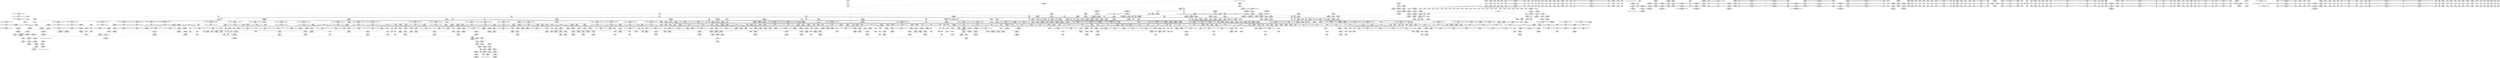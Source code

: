 digraph {
	CE0x50145e0 [shape=record,shape=Mrecord,label="{CE0x50145e0|_call_void_mcount()_#3}"]
	CE0x50e94f0 [shape=record,shape=Mrecord,label="{CE0x50e94f0|i64*_getelementptr_inbounds_(_4_x_i64_,_4_x_i64_*___llvm_gcov_ctr129,_i64_0,_i64_1)|*Constant*|*SummSource*}"]
	CE0x5049150 [shape=record,shape=Mrecord,label="{CE0x5049150|__preempt_count_sub:do.end}"]
	CE0x504fb90 [shape=record,shape=Mrecord,label="{CE0x504fb90|rcu_read_lock:tobool1|include/linux/rcupdate.h,882|*SummSource*}"]
	CE0x4ffeef0 [shape=record,shape=Mrecord,label="{CE0x4ffeef0|current_sid:tmp7|security/selinux/hooks.c,218|*SummSink*}"]
	CE0x4fc1420 [shape=record,shape=Mrecord,label="{CE0x4fc1420|current_sid:tmp17|security/selinux/hooks.c,218|*SummSource*}"]
	CE0x505f7d0 [shape=record,shape=Mrecord,label="{CE0x505f7d0|rcu_read_unlock:call|include/linux/rcupdate.h,933}"]
	CE0x5024cb0 [shape=record,shape=Mrecord,label="{CE0x5024cb0|task_sid:call|security/selinux/hooks.c,208|*SummSink*}"]
	CE0x4fd3f20 [shape=record,shape=Mrecord,label="{CE0x4fd3f20|current_has_perm:call|security/selinux/hooks.c,1542|*SummSink*}"]
	CE0x5068d70 [shape=record,shape=Mrecord,label="{CE0x5068d70|rcu_read_unlock:tmp3}"]
	CE0x5028790 [shape=record,shape=Mrecord,label="{CE0x5028790|GLOBAL:__rcu_read_lock|*Constant*|*SummSink*}"]
	CE0x506b390 [shape=record,shape=Mrecord,label="{CE0x506b390|rcu_read_lock:tmp15|include/linux/rcupdate.h,882}"]
	CE0x4fbc4b0 [shape=record,shape=Mrecord,label="{CE0x4fbc4b0|i32_0|*Constant*}"]
	CE0x50a2b80 [shape=record,shape=Mrecord,label="{CE0x50a2b80|rcu_lock_acquire:tmp6|*SummSink*}"]
	CE0x506ce60 [shape=record,shape=Mrecord,label="{CE0x506ce60|rcu_read_lock:tmp18|include/linux/rcupdate.h,882|*SummSink*}"]
	CE0x4fc3d10 [shape=record,shape=Mrecord,label="{CE0x4fc3d10|selinux_task_setnice:tmp3|security/selinux/hooks.c,3597|*SummSource*}"]
	CE0x50daf00 [shape=record,shape=Mrecord,label="{CE0x50daf00|__preempt_count_sub:tmp6|./arch/x86/include/asm/preempt.h,78|*SummSink*}"]
	CE0x505f2d0 [shape=record,shape=Mrecord,label="{CE0x505f2d0|__rcu_read_lock:bb}"]
	CE0x50de290 [shape=record,shape=Mrecord,label="{CE0x50de290|__preempt_count_sub:tmp|*SummSource*}"]
	CE0x5064710 [shape=record,shape=Mrecord,label="{CE0x5064710|rcu_read_unlock:if.end|*SummSource*}"]
	CE0x506f220 [shape=record,shape=Mrecord,label="{CE0x506f220|rcu_read_lock:bb|*SummSource*}"]
	CE0x5067210 [shape=record,shape=Mrecord,label="{CE0x5067210|rcu_read_unlock:tmp7|include/linux/rcupdate.h,933}"]
	CE0x5029a40 [shape=record,shape=Mrecord,label="{CE0x5029a40|task_sid:tmp}"]
	CE0x50677b0 [shape=record,shape=Mrecord,label="{CE0x50677b0|rcu_read_unlock:land.lhs.true}"]
	CE0x4fe8150 [shape=record,shape=Mrecord,label="{CE0x4fe8150|i64*_getelementptr_inbounds_(_11_x_i64_,_11_x_i64_*___llvm_gcov_ctr125,_i64_0,_i64_9)|*Constant*|*SummSource*}"]
	CE0x505eb80 [shape=record,shape=Mrecord,label="{CE0x505eb80|_call_void_asm_sideeffect_,_memory_,_dirflag_,_fpsr_,_flags_()_#3,_!dbg_!27714,_!srcloc_!27715|include/linux/rcupdate.h,239}"]
	CE0x5022370 [shape=record,shape=Mrecord,label="{CE0x5022370|i64*_getelementptr_inbounds_(_13_x_i64_,_13_x_i64_*___llvm_gcov_ctr126,_i64_0,_i64_1)|*Constant*|*SummSource*}"]
	CE0x5000b40 [shape=record,shape=Mrecord,label="{CE0x5000b40|task_sid:land.lhs.true|*SummSource*}"]
	CE0x4fc0660 [shape=record,shape=Mrecord,label="{CE0x4fc0660|selinux_task_setnice:bb|*SummSink*}"]
	CE0x4ff9980 [shape=record,shape=Mrecord,label="{CE0x4ff9980|current_sid:sid|security/selinux/hooks.c,220}"]
	CE0x4ffac10 [shape=record,shape=Mrecord,label="{CE0x4ffac10|current_sid:tmp24|security/selinux/hooks.c,220|*SummSource*}"]
	CE0x4ff8f30 [shape=record,shape=Mrecord,label="{CE0x4ff8f30|current_sid:tmp23|security/selinux/hooks.c,218|*SummSource*}"]
	CE0x5057190 [shape=record,shape=Mrecord,label="{CE0x5057190|i64*_getelementptr_inbounds_(_11_x_i64_,_11_x_i64_*___llvm_gcov_ctr127,_i64_0,_i64_10)|*Constant*|*SummSink*}"]
	CE0x4fbfc90 [shape=record,shape=Mrecord,label="{CE0x4fbfc90|selinux_task_setnice:tmp5|security/selinux/hooks.c,3597|*SummSink*}"]
	CE0x4ff5af0 [shape=record,shape=Mrecord,label="{CE0x4ff5af0|__rcu_read_lock:tmp1|*SummSource*}"]
	CE0x5058120 [shape=record,shape=Mrecord,label="{CE0x5058120|i64*_getelementptr_inbounds_(_2_x_i64_,_2_x_i64_*___llvm_gcov_ctr131,_i64_0,_i64_0)|*Constant*}"]
	CE0x5011340 [shape=record,shape=Mrecord,label="{CE0x5011340|cred_sid:security|security/selinux/hooks.c,196}"]
	CE0x5028600 [shape=record,shape=Mrecord,label="{CE0x5028600|__rcu_read_lock:entry}"]
	CE0x4fcbcb0 [shape=record,shape=Mrecord,label="{CE0x4fcbcb0|task_sid:entry}"]
	CE0x503fc40 [shape=record,shape=Mrecord,label="{CE0x503fc40|i32_2|*Constant*|*SummSink*}"]
	CE0x503f900 [shape=record,shape=Mrecord,label="{CE0x503f900|i64*_getelementptr_inbounds_(_4_x_i64_,_4_x_i64_*___llvm_gcov_ctr130,_i64_0,_i64_3)|*Constant*}"]
	CE0x4fbaab0 [shape=record,shape=Mrecord,label="{CE0x4fbaab0|selinux_task_setnice:if.end}"]
	CE0x4fcaf10 [shape=record,shape=Mrecord,label="{CE0x4fcaf10|current_sid:entry}"]
	CE0x5072070 [shape=record,shape=Mrecord,label="{CE0x5072070|GLOBAL:rcu_read_lock.__warned|Global_var:rcu_read_lock.__warned|*SummSink*}"]
	CE0x5002910 [shape=record,shape=Mrecord,label="{CE0x5002910|current_sid:land.lhs.true2|*SummSource*}"]
	CE0x505f4e0 [shape=record,shape=Mrecord,label="{CE0x505f4e0|__rcu_read_lock:do.body|*SummSource*}"]
	CE0x4fe36c0 [shape=record,shape=Mrecord,label="{CE0x4fe36c0|rcu_read_lock:if.end}"]
	CE0x5063840 [shape=record,shape=Mrecord,label="{CE0x5063840|rcu_read_unlock:tobool1|include/linux/rcupdate.h,933|*SummSink*}"]
	CE0x50a1fd0 [shape=record,shape=Mrecord,label="{CE0x50a1fd0|GLOBAL:__preempt_count_sub|*Constant*}"]
	CE0x4fb5ca0 [shape=record,shape=Mrecord,label="{CE0x4fb5ca0|i64*_getelementptr_inbounds_(_2_x_i64_,_2_x_i64_*___llvm_gcov_ctr136,_i64_0,_i64_1)|*Constant*}"]
	CE0x4fc1db0 [shape=record,shape=Mrecord,label="{CE0x4fc1db0|avc_has_perm:entry|*SummSink*}"]
	CE0x5013fd0 [shape=record,shape=Mrecord,label="{CE0x5013fd0|GLOBAL:current_task|Global_var:current_task}"]
	CE0x50a4cc0 [shape=record,shape=Mrecord,label="{CE0x50a4cc0|__rcu_read_unlock:do.end|*SummSource*}"]
	CE0x5057fb0 [shape=record,shape=Mrecord,label="{CE0x5057fb0|cred_sid:bb|*SummSink*}"]
	CE0x5006810 [shape=record,shape=Mrecord,label="{CE0x5006810|i64*_getelementptr_inbounds_(_11_x_i64_,_11_x_i64_*___llvm_gcov_ctr125,_i64_0,_i64_8)|*Constant*|*SummSink*}"]
	CE0x4fc2160 [shape=record,shape=Mrecord,label="{CE0x4fc2160|selinux_task_setnice:tmp8|security/selinux/hooks.c,3600}"]
	CE0x5013c90 [shape=record,shape=Mrecord,label="{CE0x5013c90|get_current:tmp1}"]
	CE0x4fca1e0 [shape=record,shape=Mrecord,label="{CE0x4fca1e0|_call_void_lockdep_rcu_suspicious(i8*_getelementptr_inbounds_(_25_x_i8_,_25_x_i8_*_.str3,_i32_0,_i32_0),_i32_218,_i8*_getelementptr_inbounds_(_45_x_i8_,_45_x_i8_*_.str12,_i32_0,_i32_0))_#10,_!dbg_!27727|security/selinux/hooks.c,218}"]
	CE0x506e670 [shape=record,shape=Mrecord,label="{CE0x506e670|rcu_read_lock:land.lhs.true|*SummSource*}"]
	CE0x50029e0 [shape=record,shape=Mrecord,label="{CE0x50029e0|current_sid:land.lhs.true2|*SummSink*}"]
	CE0x5037d60 [shape=record,shape=Mrecord,label="{CE0x5037d60|GLOBAL:__rcu_read_unlock|*Constant*|*SummSource*}"]
	CE0x5074e30 [shape=record,shape=Mrecord,label="{CE0x5074e30|GLOBAL:rcu_read_unlock.__warned|Global_var:rcu_read_unlock.__warned|*SummSink*}"]
	CE0x50dbef0 [shape=record,shape=Mrecord,label="{CE0x50dbef0|__preempt_count_add:do.end|*SummSource*}"]
	CE0x5044960 [shape=record,shape=Mrecord,label="{CE0x5044960|get_current:bb|*SummSource*}"]
	CE0x4fe0f80 [shape=record,shape=Mrecord,label="{CE0x4fe0f80|current_sid:tobool1|security/selinux/hooks.c,218|*SummSink*}"]
	CE0x4fde240 [shape=record,shape=Mrecord,label="{CE0x4fde240|avc_has_perm:requested|Function::avc_has_perm&Arg::requested::|*SummSink*}"]
	CE0x5044820 [shape=record,shape=Mrecord,label="{CE0x5044820|_ret_void,_!dbg_!27735|include/linux/rcupdate.h,938|*SummSink*}"]
	CE0x50412b0 [shape=record,shape=Mrecord,label="{CE0x50412b0|i64*_getelementptr_inbounds_(_4_x_i64_,_4_x_i64_*___llvm_gcov_ctr128,_i64_0,_i64_1)|*Constant*|*SummSink*}"]
	CE0x5037840 [shape=record,shape=Mrecord,label="{CE0x5037840|_call_void___rcu_read_unlock()_#10,_!dbg_!27734|include/linux/rcupdate.h,937|*SummSink*}"]
	CE0x4ff72f0 [shape=record,shape=Mrecord,label="{CE0x4ff72f0|i32_78|*Constant*}"]
	CE0x4ffa160 [shape=record,shape=Mrecord,label="{CE0x4ffa160|_ret_void,_!dbg_!27717|include/linux/rcupdate.h,419|*SummSource*}"]
	CE0x4fd5650 [shape=record,shape=Mrecord,label="{CE0x4fd5650|current_sid:if.then|*SummSink*}"]
	CE0x5061080 [shape=record,shape=Mrecord,label="{CE0x5061080|i64*_getelementptr_inbounds_(_11_x_i64_,_11_x_i64_*___llvm_gcov_ctr132,_i64_0,_i64_0)|*Constant*|*SummSource*}"]
	CE0x5051940 [shape=record,shape=Mrecord,label="{CE0x5051940|rcu_read_lock:tmp6|include/linux/rcupdate.h,882|*SummSource*}"]
	CE0x4fd3490 [shape=record,shape=Mrecord,label="{CE0x4fd3490|VOIDTB_TE:_CE_88,89_}"]
	CE0x4fffae0 [shape=record,shape=Mrecord,label="{CE0x4fffae0|rcu_read_lock:tmp2}"]
	CE0x504f700 [shape=record,shape=Mrecord,label="{CE0x504f700|i64*_getelementptr_inbounds_(_11_x_i64_,_11_x_i64_*___llvm_gcov_ctr132,_i64_0,_i64_1)|*Constant*}"]
	CE0x4fdd840 [shape=record,shape=Mrecord,label="{CE0x4fdd840|i16_2|*Constant*|*SummSource*}"]
	CE0x50bb820 [shape=record,shape=Mrecord,label="{CE0x50bb820|__preempt_count_sub:tmp3|*SummSink*}"]
	CE0x5064af0 [shape=record,shape=Mrecord,label="{CE0x5064af0|_ret_void,_!dbg_!27719|./arch/x86/include/asm/preempt.h,73}"]
	CE0x4fb6120 [shape=record,shape=Mrecord,label="{CE0x4fb6120|i64*_getelementptr_inbounds_(_2_x_i64_,_2_x_i64_*___llvm_gcov_ctr136,_i64_0,_i64_1)|*Constant*|*SummSink*}"]
	CE0x5017960 [shape=record,shape=Mrecord,label="{CE0x5017960|i64*_getelementptr_inbounds_(_2_x_i64_,_2_x_i64_*___llvm_gcov_ctr131,_i64_0,_i64_1)|*Constant*|*SummSink*}"]
	CE0x4fc1a30 [shape=record,shape=Mrecord,label="{CE0x4fc1a30|avc_has_perm:entry|*SummSource*}"]
	CE0x4fdf8c0 [shape=record,shape=Mrecord,label="{CE0x4fdf8c0|GLOBAL:__llvm_gcov_ctr125|Global_var:__llvm_gcov_ctr125|*SummSource*}"]
	CE0x4fadaf0 [shape=record,shape=Mrecord,label="{CE0x4fadaf0|selinux_task_setnice:tmp2|security/selinux/hooks.c,3597|*SummSource*}"]
	CE0x4fd9f40 [shape=record,shape=Mrecord,label="{CE0x4fd9f40|current_sid:tmp11|security/selinux/hooks.c,218|*SummSink*}"]
	CE0x50b7ab0 [shape=record,shape=Mrecord,label="{CE0x50b7ab0|rcu_lock_release:bb|*SummSink*}"]
	CE0x4fdf210 [shape=record,shape=Mrecord,label="{CE0x4fdf210|current_sid:tmp4|security/selinux/hooks.c,218|*SummSource*}"]
	CE0x4fd17d0 [shape=record,shape=Mrecord,label="{CE0x4fd17d0|selinux_task_setnice:tobool|security/selinux/hooks.c,3597|*SummSink*}"]
	CE0x5063330 [shape=record,shape=Mrecord,label="{CE0x5063330|rcu_read_unlock:tmp|*SummSink*}"]
	CE0x4fd5420 [shape=record,shape=Mrecord,label="{CE0x4fd5420|COLLAPSED:_GCMRE___llvm_gcov_ctr136_internal_global_2_x_i64_zeroinitializer:_elem_0:default:}"]
	CE0x4fe0890 [shape=record,shape=Mrecord,label="{CE0x4fe0890|current_sid:tmp8|security/selinux/hooks.c,218|*SummSource*}"]
	CE0x4fbd2d0 [shape=record,shape=Mrecord,label="{CE0x4fbd2d0|current_sid:tmp6|security/selinux/hooks.c,218|*SummSource*}"]
	CE0x4fe1cc0 [shape=record,shape=Mrecord,label="{CE0x4fe1cc0|i64_4|*Constant*|*SummSink*}"]
	CE0x50696c0 [shape=record,shape=Mrecord,label="{CE0x50696c0|rcu_read_lock:call3|include/linux/rcupdate.h,882}"]
	CE0x5013ec0 [shape=record,shape=Mrecord,label="{CE0x5013ec0|%struct.task_struct*_(%struct.task_struct**)*_asm_movq_%gs:$_1:P_,$0_,_r,im,_dirflag_,_fpsr_,_flags_|*SummSink*}"]
	CE0x4fced60 [shape=record,shape=Mrecord,label="{CE0x4fced60|selinux_task_setnice:tmp1}"]
	CE0x4fac560 [shape=record,shape=Mrecord,label="{CE0x4fac560|i64_3|*Constant*|*SummSource*}"]
	CE0x4fdc4c0 [shape=record,shape=Mrecord,label="{CE0x4fdc4c0|current_sid:call4|security/selinux/hooks.c,218}"]
	CE0x4fda930 [shape=record,shape=Mrecord,label="{CE0x4fda930|selinux_task_setnice:tmp7|security/selinux/hooks.c,3598|*SummSink*}"]
	CE0x50130b0 [shape=record,shape=Mrecord,label="{CE0x50130b0|cred_sid:tmp3|*SummSource*}"]
	CE0x50e1e90 [shape=record,shape=Mrecord,label="{CE0x50e1e90|i64*_getelementptr_inbounds_(_4_x_i64_,_4_x_i64_*___llvm_gcov_ctr129,_i64_0,_i64_2)|*Constant*|*SummSource*}"]
	CE0x506b0a0 [shape=record,shape=Mrecord,label="{CE0x506b0a0|rcu_read_lock:tmp14|include/linux/rcupdate.h,882|*SummSource*}"]
	CE0x4ff90b0 [shape=record,shape=Mrecord,label="{CE0x4ff90b0|current_sid:tmp23|security/selinux/hooks.c,218|*SummSink*}"]
	CE0x5017ed0 [shape=record,shape=Mrecord,label="{CE0x5017ed0|task_sid:tmp14|security/selinux/hooks.c,208}"]
	CE0x5012420 [shape=record,shape=Mrecord,label="{CE0x5012420|_ret_void,_!dbg_!27735|include/linux/rcupdate.h,884|*SummSink*}"]
	CE0x4ffcc10 [shape=record,shape=Mrecord,label="{CE0x4ffcc10|task_sid:do.end|*SummSource*}"]
	CE0x5062430 [shape=record,shape=Mrecord,label="{CE0x5062430|rcu_lock_acquire:tmp1|*SummSource*}"]
	CE0x5024190 [shape=record,shape=Mrecord,label="{CE0x5024190|task_sid:tmp3|*SummSource*}"]
	CE0x5003650 [shape=record,shape=Mrecord,label="{CE0x5003650|get_current:tmp|*SummSource*}"]
	CE0x50180d0 [shape=record,shape=Mrecord,label="{CE0x50180d0|task_sid:tmp14|security/selinux/hooks.c,208|*SummSource*}"]
	CE0x4fc7f10 [shape=record,shape=Mrecord,label="{CE0x4fc7f10|_call_void_lock_release(%struct.lockdep_map*_%map,_i32_1,_i64_ptrtoint_(i8*_blockaddress(_rcu_lock_release,_%__here)_to_i64))_#10,_!dbg_!27716|include/linux/rcupdate.h,423}"]
	CE0x5049cb0 [shape=record,shape=Mrecord,label="{CE0x5049cb0|_call_void_asm_addl_$1,_%gs:$0_,_*m,ri,*m,_dirflag_,_fpsr_,_flags_(i32*___preempt_count,_i32_%sub,_i32*___preempt_count)_#3,_!dbg_!27717,_!srcloc_!27718|./arch/x86/include/asm/preempt.h,77|*SummSource*}"]
	CE0x50b46e0 [shape=record,shape=Mrecord,label="{CE0x50b46e0|i64*_getelementptr_inbounds_(_4_x_i64_,_4_x_i64_*___llvm_gcov_ctr128,_i64_0,_i64_0)|*Constant*}"]
	CE0x50afeb0 [shape=record,shape=Mrecord,label="{CE0x50afeb0|__rcu_read_unlock:do.end|*SummSink*}"]
	CE0x4fcbe20 [shape=record,shape=Mrecord,label="{CE0x4fcbe20|task_sid:entry|*SummSource*}"]
	CE0x4fdcca0 [shape=record,shape=Mrecord,label="{CE0x4fdcca0|GLOBAL:get_current|*Constant*|*SummSource*}"]
	CE0x5037560 [shape=record,shape=Mrecord,label="{CE0x5037560|_ret_void,_!dbg_!27717|include/linux/rcupdate.h,424|*SummSink*}"]
	CE0x5004320 [shape=record,shape=Mrecord,label="{CE0x5004320|get_current:tmp2|*SummSink*}"]
	CE0x504e250 [shape=record,shape=Mrecord,label="{CE0x504e250|__preempt_count_sub:tmp2|*SummSource*}"]
	CE0x50200b0 [shape=record,shape=Mrecord,label="{CE0x50200b0|i64*_getelementptr_inbounds_(_13_x_i64_,_13_x_i64_*___llvm_gcov_ctr126,_i64_0,_i64_12)|*Constant*|*SummSink*}"]
	CE0x5066b00 [shape=record,shape=Mrecord,label="{CE0x5066b00|__rcu_read_lock:tmp4|include/linux/rcupdate.h,239|*SummSource*}"]
	CE0x5023230 [shape=record,shape=Mrecord,label="{CE0x5023230|task_sid:tmp1|*SummSink*}"]
	CE0x5013120 [shape=record,shape=Mrecord,label="{CE0x5013120|cred_sid:tmp3|*SummSink*}"]
	CE0x6db6a30 [shape=record,shape=Mrecord,label="{CE0x6db6a30|selinux_task_setnice:call|security/selinux/hooks.c,3596|*SummSink*}"]
	CE0x4ff98a0 [shape=record,shape=Mrecord,label="{CE0x4ff98a0|current_sid:sid|security/selinux/hooks.c,220|*SummSink*}"]
	CE0x4fc6ca0 [shape=record,shape=Mrecord,label="{CE0x4fc6ca0|i64*_getelementptr_inbounds_(_6_x_i64_,_6_x_i64_*___llvm_gcov_ctr283,_i64_0,_i64_0)|*Constant*|*SummSource*}"]
	CE0x4fd3bc0 [shape=record,shape=Mrecord,label="{CE0x4fd3bc0|selinux_task_setnice:tmp2|security/selinux/hooks.c,3597|*SummSink*}"]
	CE0x50788d0 [shape=record,shape=Mrecord,label="{CE0x50788d0|_call_void_asm_addl_$1,_%gs:$0_,_*m,ri,*m,_dirflag_,_fpsr_,_flags_(i32*___preempt_count,_i32_%val,_i32*___preempt_count)_#3,_!dbg_!27714,_!srcloc_!27717|./arch/x86/include/asm/preempt.h,72}"]
	CE0x50b0c70 [shape=record,shape=Mrecord,label="{CE0x50b0c70|i64*_getelementptr_inbounds_(_4_x_i64_,_4_x_i64_*___llvm_gcov_ctr129,_i64_0,_i64_3)|*Constant*|*SummSink*}"]
	CE0x4fad0c0 [shape=record,shape=Mrecord,label="{CE0x4fad0c0|selinux_task_setnice:tmp11|security/selinux/hooks.c,3601}"]
	CE0x505fd40 [shape=record,shape=Mrecord,label="{CE0x505fd40|rcu_lock_acquire:indirectgoto}"]
	CE0x5061440 [shape=record,shape=Mrecord,label="{CE0x5061440|i64*_getelementptr_inbounds_(_4_x_i64_,_4_x_i64_*___llvm_gcov_ctr133,_i64_0,_i64_1)|*Constant*}"]
	CE0x4fe0c20 [shape=record,shape=Mrecord,label="{CE0x4fe0c20|current_sid:tmp8|security/selinux/hooks.c,218|*SummSink*}"]
	CE0x4fdf850 [shape=record,shape=Mrecord,label="{CE0x4fdf850|GLOBAL:__llvm_gcov_ctr125|Global_var:__llvm_gcov_ctr125|*SummSink*}"]
	CE0x4fbef50 [shape=record,shape=Mrecord,label="{CE0x4fbef50|VOIDTB_TE:_CE_128,136_}"]
	CE0x50b5670 [shape=record,shape=Mrecord,label="{CE0x50b5670|GLOBAL:__preempt_count_sub|*Constant*|*SummSource*}"]
	CE0x50357e0 [shape=record,shape=Mrecord,label="{CE0x50357e0|rcu_read_unlock:tmp22|include/linux/rcupdate.h,935|*SummSource*}"]
	CE0x4fbd000 [shape=record,shape=Mrecord,label="{CE0x4fbd000|current_sid:tmp5|security/selinux/hooks.c,218|*SummSource*}"]
	CE0x506ac90 [shape=record,shape=Mrecord,label="{CE0x506ac90|rcu_read_lock:tmp13|include/linux/rcupdate.h,882|*SummSource*}"]
	CE0x5018000 [shape=record,shape=Mrecord,label="{CE0x5018000|task_sid:tmp15|security/selinux/hooks.c,208}"]
	CE0x4fd28a0 [shape=record,shape=Mrecord,label="{CE0x4fd28a0|_call_void___preempt_count_sub(i32_1)_#10,_!dbg_!27715|include/linux/rcupdate.h,244|*SummSource*}"]
	CE0x4fd4460 [shape=record,shape=Mrecord,label="{CE0x4fd4460|selinux_task_setnice:if.end|*SummSource*}"]
	CE0x5040dc0 [shape=record,shape=Mrecord,label="{CE0x5040dc0|rcu_lock_release:tmp3}"]
	CE0x504fd90 [shape=record,shape=Mrecord,label="{CE0x504fd90|i64_5|*Constant*}"]
	CE0x4fc21d0 [shape=record,shape=Mrecord,label="{CE0x4fc21d0|selinux_task_setnice:tmp8|security/selinux/hooks.c,3600|*SummSource*}"]
	CE0x4fcd9f0 [shape=record,shape=Mrecord,label="{CE0x4fcd9f0|selinux_task_setnice:p|Function::selinux_task_setnice&Arg::p::}"]
	CE0x4fbc7e0 [shape=record,shape=Mrecord,label="{CE0x4fbc7e0|current_sid:tmp|*SummSink*}"]
	CE0x506d8a0 [shape=record,shape=Mrecord,label="{CE0x506d8a0|_call_void_lockdep_rcu_suspicious(i8*_getelementptr_inbounds_(_25_x_i8_,_25_x_i8_*_.str45,_i32_0,_i32_0),_i32_883,_i8*_getelementptr_inbounds_(_42_x_i8_,_42_x_i8_*_.str46,_i32_0,_i32_0))_#10,_!dbg_!27728|include/linux/rcupdate.h,882|*SummSink*}"]
	CE0x50e93a0 [shape=record,shape=Mrecord,label="{CE0x50e93a0|__preempt_count_sub:bb|*SummSink*}"]
	CE0x506e190 [shape=record,shape=Mrecord,label="{CE0x506e190|cred_sid:tmp5|security/selinux/hooks.c,196}"]
	CE0x5022110 [shape=record,shape=Mrecord,label="{CE0x5022110|i64*_getelementptr_inbounds_(_13_x_i64_,_13_x_i64_*___llvm_gcov_ctr126,_i64_0,_i64_1)|*Constant*}"]
	CE0x50b1950 [shape=record,shape=Mrecord,label="{CE0x50b1950|rcu_lock_release:tmp7}"]
	CE0x5067590 [shape=record,shape=Mrecord,label="{CE0x5067590|_call_void_mcount()_#3|*SummSink*}"]
	CE0x502a7b0 [shape=record,shape=Mrecord,label="{CE0x502a7b0|GLOBAL:rcu_lock_map|Global_var:rcu_lock_map|*SummSource*}"]
	CE0x50a2fe0 [shape=record,shape=Mrecord,label="{CE0x50a2fe0|rcu_lock_acquire:tmp7|*SummSource*}"]
	CE0x504e0d0 [shape=record,shape=Mrecord,label="{CE0x504e0d0|__preempt_count_add:tmp6|./arch/x86/include/asm/preempt.h,73|*SummSink*}"]
	CE0x5044c30 [shape=record,shape=Mrecord,label="{CE0x5044c30|i64*_getelementptr_inbounds_(_2_x_i64_,_2_x_i64_*___llvm_gcov_ctr98,_i64_0,_i64_0)|*Constant*|*SummSource*}"]
	CE0x509dc40 [shape=record,shape=Mrecord,label="{CE0x509dc40|GLOBAL:lock_acquire|*Constant*|*SummSink*}"]
	CE0x5024ae0 [shape=record,shape=Mrecord,label="{CE0x5024ae0|task_sid:call|security/selinux/hooks.c,208}"]
	CE0x50624a0 [shape=record,shape=Mrecord,label="{CE0x50624a0|rcu_lock_acquire:tmp1|*SummSink*}"]
	CE0x505f440 [shape=record,shape=Mrecord,label="{CE0x505f440|__rcu_read_unlock:tmp1}"]
	CE0x5035050 [shape=record,shape=Mrecord,label="{CE0x5035050|rcu_read_unlock:tmp21|include/linux/rcupdate.h,935|*SummSource*}"]
	CE0x4fb0930 [shape=record,shape=Mrecord,label="{CE0x4fb0930|COLLAPSED:_GCMRE___llvm_gcov_ctr283_internal_global_6_x_i64_zeroinitializer:_elem_0:default:}"]
	CE0x50022f0 [shape=record,shape=Mrecord,label="{CE0x50022f0|task_sid:tobool1|security/selinux/hooks.c,208|*SummSink*}"]
	CE0x505c760 [shape=record,shape=Mrecord,label="{CE0x505c760|rcu_read_unlock:tmp15|include/linux/rcupdate.h,933|*SummSink*}"]
	CE0x4fd3d00 [shape=record,shape=Mrecord,label="{CE0x4fd3d00|i64_0|*Constant*}"]
	CE0x50207e0 [shape=record,shape=Mrecord,label="{CE0x50207e0|GLOBAL:cred_sid|*Constant*}"]
	CE0x503a7d0 [shape=record,shape=Mrecord,label="{CE0x503a7d0|_call_void_mcount()_#3|*SummSource*}"]
	CE0x5018c10 [shape=record,shape=Mrecord,label="{CE0x5018c10|task_sid:do.end}"]
	CE0x4faf3f0 [shape=record,shape=Mrecord,label="{CE0x4faf3f0|current_has_perm:tsk|Function::current_has_perm&Arg::tsk::|*SummSink*}"]
	CE0x50bb8e0 [shape=record,shape=Mrecord,label="{CE0x50bb8e0|_call_void_mcount()_#3}"]
	CE0x50018a0 [shape=record,shape=Mrecord,label="{CE0x50018a0|cred_sid:cred|Function::cred_sid&Arg::cred::|*SummSink*}"]
	CE0x5024de0 [shape=record,shape=Mrecord,label="{CE0x5024de0|i64*_getelementptr_inbounds_(_2_x_i64_,_2_x_i64_*___llvm_gcov_ctr131,_i64_0,_i64_1)|*Constant*}"]
	CE0x506e740 [shape=record,shape=Mrecord,label="{CE0x506e740|rcu_read_lock:land.lhs.true|*SummSink*}"]
	CE0x5073a10 [shape=record,shape=Mrecord,label="{CE0x5073a10|i64*_getelementptr_inbounds_(_4_x_i64_,_4_x_i64_*___llvm_gcov_ctr133,_i64_0,_i64_0)|*Constant*|*SummSink*}"]
	CE0x509d1d0 [shape=record,shape=Mrecord,label="{CE0x509d1d0|i32_0|*Constant*}"]
	CE0x4fc97a0 [shape=record,shape=Mrecord,label="{CE0x4fc97a0|current_sid:tmp16|security/selinux/hooks.c,218|*SummSource*}"]
	CE0x505ba70 [shape=record,shape=Mrecord,label="{CE0x505ba70|rcu_read_unlock:tmp3|*SummSource*}"]
	CE0x5041680 [shape=record,shape=Mrecord,label="{CE0x5041680|__rcu_read_unlock:bb}"]
	CE0x506c790 [shape=record,shape=Mrecord,label="{CE0x506c790|rcu_read_lock:tmp17|include/linux/rcupdate.h,882|*SummSource*}"]
	CE0x5037dd0 [shape=record,shape=Mrecord,label="{CE0x5037dd0|__rcu_read_unlock:entry}"]
	CE0x50dd130 [shape=record,shape=Mrecord,label="{CE0x50dd130|_call_void_mcount()_#3|*SummSource*}"]
	CE0x5037fa0 [shape=record,shape=Mrecord,label="{CE0x5037fa0|__rcu_read_unlock:entry|*SummSink*}"]
	CE0x5049630 [shape=record,shape=Mrecord,label="{CE0x5049630|__preempt_count_add:tmp7|./arch/x86/include/asm/preempt.h,73|*SummSink*}"]
	CE0x5005770 [shape=record,shape=Mrecord,label="{CE0x5005770|current_sid:call|security/selinux/hooks.c,218|*SummSource*}"]
	CE0x4fcc410 [shape=record,shape=Mrecord,label="{CE0x4fcc410|_ret_i32_%call7,_!dbg_!27749|security/selinux/hooks.c,210}"]
	CE0x4fe1e90 [shape=record,shape=Mrecord,label="{CE0x4fe1e90|current_sid:tmp9|security/selinux/hooks.c,218|*SummSource*}"]
	CE0x4fdb7e0 [shape=record,shape=Mrecord,label="{CE0x4fdb7e0|rcu_read_lock:tmp11|include/linux/rcupdate.h,882|*SummSource*}"]
	CE0x4fcd650 [shape=record,shape=Mrecord,label="{CE0x4fcd650|current_sid:tmp2|*SummSource*}"]
	CE0x5073200 [shape=record,shape=Mrecord,label="{CE0x5073200|__preempt_count_add:entry|*SummSource*}"]
	CE0x4fc9ed0 [shape=record,shape=Mrecord,label="{CE0x4fc9ed0|i8*_getelementptr_inbounds_(_25_x_i8_,_25_x_i8_*_.str3,_i32_0,_i32_0)|*Constant*}"]
	CE0x509d600 [shape=record,shape=Mrecord,label="{CE0x509d600|GLOBAL:lock_acquire|*Constant*}"]
	CE0x50013a0 [shape=record,shape=Mrecord,label="{CE0x50013a0|cred_sid:entry|*SummSource*}"]
	CE0x501fc90 [shape=record,shape=Mrecord,label="{CE0x501fc90|__rcu_read_unlock:tmp6|include/linux/rcupdate.h,245|*SummSource*}"]
	CE0x4fe8a50 [shape=record,shape=Mrecord,label="{CE0x4fe8a50|current_sid:tmp19|security/selinux/hooks.c,218|*SummSource*}"]
	CE0x5033da0 [shape=record,shape=Mrecord,label="{CE0x5033da0|i32_208|*Constant*|*SummSource*}"]
	CE0x50a24a0 [shape=record,shape=Mrecord,label="{CE0x50a24a0|i64*_getelementptr_inbounds_(_4_x_i64_,_4_x_i64_*___llvm_gcov_ctr133,_i64_0,_i64_1)|*Constant*|*SummSink*}"]
	CE0x4fe92e0 [shape=record,shape=Mrecord,label="{CE0x4fe92e0|i64*_getelementptr_inbounds_(_2_x_i64_,_2_x_i64_*___llvm_gcov_ctr136,_i64_0,_i64_0)|*Constant*|*SummSource*}"]
	CE0x4fd0d70 [shape=record,shape=Mrecord,label="{CE0x4fd0d70|GLOBAL:__llvm_gcov_ctr283|Global_var:__llvm_gcov_ctr283}"]
	CE0x6b64870 [shape=record,shape=Mrecord,label="{CE0x6b64870|GLOBAL:cap_task_setnice|*Constant*|*SummSink*}"]
	CE0x506f3d0 [shape=record,shape=Mrecord,label="{CE0x506f3d0|i64*_getelementptr_inbounds_(_11_x_i64_,_11_x_i64_*___llvm_gcov_ctr127,_i64_0,_i64_0)|*Constant*}"]
	CE0x505cab0 [shape=record,shape=Mrecord,label="{CE0x505cab0|__rcu_read_lock:tmp|*SummSink*}"]
	CE0x4fcc810 [shape=record,shape=Mrecord,label="{CE0x4fcc810|current_has_perm:call2|security/selinux/hooks.c,1544|*SummSink*}"]
	CE0x4fd7a10 [shape=record,shape=Mrecord,label="{CE0x4fd7a10|i64*_getelementptr_inbounds_(_6_x_i64_,_6_x_i64_*___llvm_gcov_ctr283,_i64_0,_i64_3)|*Constant*|*SummSink*}"]
	CE0x50134e0 [shape=record,shape=Mrecord,label="{CE0x50134e0|task_sid:land.lhs.true2}"]
	CE0x4ffc2e0 [shape=record,shape=Mrecord,label="{CE0x4ffc2e0|rcu_lock_acquire:entry|*SummSource*}"]
	CE0x50b32e0 [shape=record,shape=Mrecord,label="{CE0x50b32e0|__rcu_read_unlock:do.body|*SummSink*}"]
	CE0x505f680 [shape=record,shape=Mrecord,label="{CE0x505f680|_call_void_mcount()_#3|*SummSink*}"]
	CE0x4fb03f0 [shape=record,shape=Mrecord,label="{CE0x4fb03f0|VOIDTB_TE:_CE_24,28_}"]
	CE0x4fd8990 [shape=record,shape=Mrecord,label="{CE0x4fd8990|_call_void_rcu_read_unlock()_#10,_!dbg_!27748|security/selinux/hooks.c,209|*SummSink*}"]
	CE0x4fffb50 [shape=record,shape=Mrecord,label="{CE0x4fffb50|rcu_read_lock:tmp2|*SummSource*}"]
	CE0x50573f0 [shape=record,shape=Mrecord,label="{CE0x50573f0|rcu_read_lock:tmp22|include/linux/rcupdate.h,884}"]
	CE0x5056210 [shape=record,shape=Mrecord,label="{CE0x5056210|rcu_read_lock:tmp19|include/linux/rcupdate.h,882|*SummSource*}"]
	CE0x4fffbc0 [shape=record,shape=Mrecord,label="{CE0x4fffbc0|rcu_read_lock:tmp2|*SummSink*}"]
	CE0x4fdd530 [shape=record,shape=Mrecord,label="{CE0x4fdd530|avc_has_perm:tsid|Function::avc_has_perm&Arg::tsid::|*SummSink*}"]
	CE0x505a5a0 [shape=record,shape=Mrecord,label="{CE0x505a5a0|__rcu_read_lock:tmp6|include/linux/rcupdate.h,240|*SummSource*}"]
	CE0x505d1c0 [shape=record,shape=Mrecord,label="{CE0x505d1c0|__rcu_read_lock:tmp3}"]
	CE0x4fdcd90 [shape=record,shape=Mrecord,label="{CE0x4fdcd90|avc_has_perm:ssid|Function::avc_has_perm&Arg::ssid::}"]
	CE0x5031a70 [shape=record,shape=Mrecord,label="{CE0x5031a70|task_sid:tmp22|security/selinux/hooks.c,208}"]
	CE0x501eb00 [shape=record,shape=Mrecord,label="{CE0x501eb00|i64*_getelementptr_inbounds_(_4_x_i64_,_4_x_i64_*___llvm_gcov_ctr134,_i64_0,_i64_1)|*Constant*|*SummSink*}"]
	CE0x4fd9bc0 [shape=record,shape=Mrecord,label="{CE0x4fd9bc0|current_sid:tmp11|security/selinux/hooks.c,218}"]
	CE0x50b2110 [shape=record,shape=Mrecord,label="{CE0x50b2110|__preempt_count_sub:sub|./arch/x86/include/asm/preempt.h,77}"]
	CE0x4fdb3f0 [shape=record,shape=Mrecord,label="{CE0x4fdb3f0|rcu_read_lock:tmp10|include/linux/rcupdate.h,882|*SummSink*}"]
	CE0x4fc8970 [shape=record,shape=Mrecord,label="{CE0x4fc8970|i64_ptrtoint_(i8*_blockaddress(_rcu_lock_release,_%__here)_to_i64)|*Constant*}"]
	CE0x50148c0 [shape=record,shape=Mrecord,label="{CE0x50148c0|GLOBAL:task_sid.__warned|Global_var:task_sid.__warned}"]
	CE0x50a03c0 [shape=record,shape=Mrecord,label="{CE0x50a03c0|i64*_getelementptr_inbounds_(_4_x_i64_,_4_x_i64_*___llvm_gcov_ctr134,_i64_0,_i64_3)|*Constant*}"]
	CE0x4ff7360 [shape=record,shape=Mrecord,label="{CE0x4ff7360|i32_78|*Constant*|*SummSink*}"]
	CE0x4fc80b0 [shape=record,shape=Mrecord,label="{CE0x4fc80b0|_call_void_lock_release(%struct.lockdep_map*_%map,_i32_1,_i64_ptrtoint_(i8*_blockaddress(_rcu_lock_release,_%__here)_to_i64))_#10,_!dbg_!27716|include/linux/rcupdate.h,423|*SummSink*}"]
	CE0x5006ee0 [shape=record,shape=Mrecord,label="{CE0x5006ee0|current_sid:tmp15|security/selinux/hooks.c,218|*SummSource*}"]
	CE0x50dda30 [shape=record,shape=Mrecord,label="{CE0x50dda30|i64*_getelementptr_inbounds_(_4_x_i64_,_4_x_i64_*___llvm_gcov_ctr135,_i64_0,_i64_0)|*Constant*|*SummSource*}"]
	CE0x5016db0 [shape=record,shape=Mrecord,label="{CE0x5016db0|_call_void_mcount()_#3|*SummSink*}"]
	CE0x5051d90 [shape=record,shape=Mrecord,label="{CE0x5051d90|rcu_read_lock:tmp7|include/linux/rcupdate.h,882|*SummSource*}"]
	"CONST[source:0(mediator),value:0(static)][purpose:{operation}][SrcIdx:1]"
	CE0x62174b0 [shape=record,shape=Mrecord,label="{CE0x62174b0|VOIDTB_TE:_CE_8,16_}"]
	CE0x4fe2ed0 [shape=record,shape=Mrecord,label="{CE0x4fe2ed0|i64*_getelementptr_inbounds_(_2_x_i64_,_2_x_i64_*___llvm_gcov_ctr98,_i64_0,_i64_1)|*Constant*|*SummSink*}"]
	CE0x5016940 [shape=record,shape=Mrecord,label="{CE0x5016940|task_sid:do.body5|*SummSink*}"]
	CE0x4fe82c0 [shape=record,shape=Mrecord,label="{CE0x4fe82c0|current_sid:tmp18|security/selinux/hooks.c,218|*SummSource*}"]
	CE0x5024230 [shape=record,shape=Mrecord,label="{CE0x5024230|task_sid:tmp3|*SummSink*}"]
	CE0x5039bd0 [shape=record,shape=Mrecord,label="{CE0x5039bd0|rcu_lock_acquire:tmp4|include/linux/rcupdate.h,418}"]
	CE0x5044890 [shape=record,shape=Mrecord,label="{CE0x5044890|get_current:tmp}"]
	CE0x4fcabf0 [shape=record,shape=Mrecord,label="{CE0x4fcabf0|GLOBAL:lockdep_rcu_suspicious|*Constant*|*SummSource*}"]
	CE0x50263f0 [shape=record,shape=Mrecord,label="{CE0x50263f0|rcu_read_unlock:tmp11|include/linux/rcupdate.h,933|*SummSink*}"]
	CE0x50b4560 [shape=record,shape=Mrecord,label="{CE0x50b4560|i64*_getelementptr_inbounds_(_4_x_i64_,_4_x_i64_*___llvm_gcov_ctr134,_i64_0,_i64_1)|*Constant*}"]
	CE0x50a0540 [shape=record,shape=Mrecord,label="{CE0x50a0540|i64*_getelementptr_inbounds_(_4_x_i64_,_4_x_i64_*___llvm_gcov_ctr134,_i64_0,_i64_3)|*Constant*|*SummSource*}"]
	CE0x5036750 [shape=record,shape=Mrecord,label="{CE0x5036750|GLOBAL:rcu_lock_release|*Constant*|*SummSink*}"]
	CE0x5035450 [shape=record,shape=Mrecord,label="{CE0x5035450|rcu_read_unlock:tmp21|include/linux/rcupdate.h,935|*SummSink*}"]
	CE0x504f050 [shape=record,shape=Mrecord,label="{CE0x504f050|rcu_read_lock:if.end|*SummSource*}"]
	CE0x5029490 [shape=record,shape=Mrecord,label="{CE0x5029490|task_sid:tobool|security/selinux/hooks.c,208|*SummSource*}"]
	CE0x504d6c0 [shape=record,shape=Mrecord,label="{CE0x504d6c0|i64*_getelementptr_inbounds_(_4_x_i64_,_4_x_i64_*___llvm_gcov_ctr129,_i64_0,_i64_0)|*Constant*|*SummSource*}"]
	CE0x4fd9910 [shape=record,shape=Mrecord,label="{CE0x4fd9910|current_sid:tmp10|security/selinux/hooks.c,218|*SummSource*}"]
	CE0x4fcffa0 [shape=record,shape=Mrecord,label="{CE0x4fcffa0|i32_0|*Constant*|*SummSink*}"]
	CE0x5004c60 [shape=record,shape=Mrecord,label="{CE0x5004c60|task_sid:tmp|*SummSink*}"]
	CE0x50b04f0 [shape=record,shape=Mrecord,label="{CE0x50b04f0|__preempt_count_add:tmp3|*SummSource*}"]
	CE0x4ffe440 [shape=record,shape=Mrecord,label="{CE0x4ffe440|task_sid:tmp21|security/selinux/hooks.c,208}"]
	CE0x4fb6b20 [shape=record,shape=Mrecord,label="{CE0x4fb6b20|current_has_perm:tmp3|*SummSink*}"]
	CE0x5036fb0 [shape=record,shape=Mrecord,label="{CE0x5036fb0|rcu_lock_release:map|Function::rcu_lock_release&Arg::map::|*SummSink*}"]
	CE0x4fd70e0 [shape=record,shape=Mrecord,label="{CE0x4fd70e0|selinux_task_setnice:call1|security/selinux/hooks.c,3600|*SummSink*}"]
	CE0x4fcccc0 [shape=record,shape=Mrecord,label="{CE0x4fcccc0|current_has_perm:call2|security/selinux/hooks.c,1544|*SummSource*}"]
	CE0x50370c0 [shape=record,shape=Mrecord,label="{CE0x50370c0|GLOBAL:__rcu_read_unlock|*Constant*}"]
	CE0x5054140 [shape=record,shape=Mrecord,label="{CE0x5054140|i8*_getelementptr_inbounds_(_25_x_i8_,_25_x_i8_*_.str45,_i32_0,_i32_0)|*Constant*}"]
	CE0x5001ba0 [shape=record,shape=Mrecord,label="{CE0x5001ba0|_ret_i32_%tmp6,_!dbg_!27716|security/selinux/hooks.c,197|*SummSource*}"]
	CE0x50387c0 [shape=record,shape=Mrecord,label="{CE0x50387c0|GLOBAL:rcu_lock_release|*Constant*}"]
	CE0x4fe21a0 [shape=record,shape=Mrecord,label="{CE0x4fe21a0|task_sid:tobool4|security/selinux/hooks.c,208}"]
	CE0x4fd8740 [shape=record,shape=Mrecord,label="{CE0x4fd8740|GLOBAL:rcu_read_unlock|*Constant*}"]
	CE0x5051a70 [shape=record,shape=Mrecord,label="{CE0x5051a70|rcu_read_lock:tmp6|include/linux/rcupdate.h,882|*SummSink*}"]
	CE0x4fe2d20 [shape=record,shape=Mrecord,label="{CE0x4fe2d20|current_sid:do.body|*SummSink*}"]
	CE0x50532a0 [shape=record,shape=Mrecord,label="{CE0x50532a0|__rcu_read_lock:entry|*SummSource*}"]
	CE0x501d9b0 [shape=record,shape=Mrecord,label="{CE0x501d9b0|_call_void_mcount()_#3|*SummSink*}"]
	CE0x50a33c0 [shape=record,shape=Mrecord,label="{CE0x50a33c0|i8*_undef|*Constant*|*SummSource*}"]
	CE0x5025560 [shape=record,shape=Mrecord,label="{CE0x5025560|task_sid:tmp12|security/selinux/hooks.c,208}"]
	CE0x50b50d0 [shape=record,shape=Mrecord,label="{CE0x50b50d0|rcu_lock_acquire:tmp5|include/linux/rcupdate.h,418|*SummSink*}"]
	CE0x4fb4ae0 [shape=record,shape=Mrecord,label="{CE0x4fb4ae0|i64*_getelementptr_inbounds_(_6_x_i64_,_6_x_i64_*___llvm_gcov_ctr283,_i64_0,_i64_5)|*Constant*|*SummSink*}"]
	CE0x4fac830 [shape=record,shape=Mrecord,label="{CE0x4fac830|current_has_perm:perms|Function::current_has_perm&Arg::perms::}"]
	CE0x5075cf0 [shape=record,shape=Mrecord,label="{CE0x5075cf0|_call_void___preempt_count_sub(i32_1)_#10,_!dbg_!27715|include/linux/rcupdate.h,244}"]
	CE0x4fcdb90 [shape=record,shape=Mrecord,label="{CE0x4fcdb90|selinux_task_setnice:if.end|*SummSink*}"]
	CE0x4fc1080 [shape=record,shape=Mrecord,label="{CE0x4fc1080|current_sid:tmp17|security/selinux/hooks.c,218}"]
	CE0x50737f0 [shape=record,shape=Mrecord,label="{CE0x50737f0|rcu_read_unlock:bb|*SummSource*}"]
	CE0x4fb2580 [shape=record,shape=Mrecord,label="{CE0x4fb2580|i64*_getelementptr_inbounds_(_11_x_i64_,_11_x_i64_*___llvm_gcov_ctr125,_i64_0,_i64_1)|*Constant*|*SummSink*}"]
	CE0x5074800 [shape=record,shape=Mrecord,label="{CE0x5074800|rcu_read_unlock:tobool1|include/linux/rcupdate.h,933}"]
	CE0x4fbe9b0 [shape=record,shape=Mrecord,label="{CE0x4fbe9b0|GLOBAL:current_has_perm|*Constant*|*SummSource*}"]
	CE0x5053310 [shape=record,shape=Mrecord,label="{CE0x5053310|__rcu_read_lock:entry|*SummSink*}"]
	CE0x5005f90 [shape=record,shape=Mrecord,label="{CE0x5005f90|current_sid:tmp14|security/selinux/hooks.c,218}"]
	CE0x4fcb030 [shape=record,shape=Mrecord,label="{CE0x4fcb030|current_sid:entry|*SummSource*}"]
	CE0x50596a0 [shape=record,shape=Mrecord,label="{CE0x50596a0|cred_sid:tmp6|security/selinux/hooks.c,197|*SummSink*}"]
	CE0x50dae90 [shape=record,shape=Mrecord,label="{CE0x50dae90|__preempt_count_sub:tmp6|./arch/x86/include/asm/preempt.h,78|*SummSource*}"]
	CE0x50f4960 [shape=record,shape=Mrecord,label="{CE0x50f4960|__preempt_count_sub:tmp1|*SummSource*}"]
	CE0x5038520 [shape=record,shape=Mrecord,label="{CE0x5038520|_ret_void,_!dbg_!27717|include/linux/rcupdate.h,245|*SummSource*}"]
	CE0x4fbcd70 [shape=record,shape=Mrecord,label="{CE0x4fbcd70|task_sid:do.end6|*SummSink*}"]
	CE0x5071720 [shape=record,shape=Mrecord,label="{CE0x5071720|i64*_getelementptr_inbounds_(_4_x_i64_,_4_x_i64_*___llvm_gcov_ctr128,_i64_0,_i64_2)|*Constant*}"]
	CE0x5014e40 [shape=record,shape=Mrecord,label="{CE0x5014e40|cred_sid:tmp|*SummSource*}"]
	CE0x50464d0 [shape=record,shape=Mrecord,label="{CE0x50464d0|__rcu_read_lock:tmp4|include/linux/rcupdate.h,239}"]
	CE0x4fb4e30 [shape=record,shape=Mrecord,label="{CE0x4fb4e30|selinux_task_setnice:tmp10|security/selinux/hooks.c,3601|*SummSink*}"]
	CE0x5032f20 [shape=record,shape=Mrecord,label="{CE0x5032f20|i64*_getelementptr_inbounds_(_13_x_i64_,_13_x_i64_*___llvm_gcov_ctr126,_i64_0,_i64_11)|*Constant*}"]
	CE0x4fd3500 [shape=record,shape=Mrecord,label="{CE0x4fd3500|VOIDTB_TE:_CE_104,112_}"]
	CE0x5049ab0 [shape=record,shape=Mrecord,label="{CE0x5049ab0|i64*_getelementptr_inbounds_(_4_x_i64_,_4_x_i64_*___llvm_gcov_ctr129,_i64_0,_i64_0)|*Constant*}"]
	CE0x4fabf40 [shape=record,shape=Mrecord,label="{CE0x4fabf40|selinux_task_setnice:tmp3|security/selinux/hooks.c,3597|*SummSink*}"]
	CE0x5068720 [shape=record,shape=Mrecord,label="{CE0x5068720|rcu_lock_release:__here}"]
	CE0x4fd3340 [shape=record,shape=Mrecord,label="{CE0x4fd3340|VOIDTB_TE:_CE_64,72_}"]
	CE0x502a1a0 [shape=record,shape=Mrecord,label="{CE0x502a1a0|rcu_read_lock:do.end|*SummSource*}"]
	CE0x5021370 [shape=record,shape=Mrecord,label="{CE0x5021370|rcu_read_lock:call|include/linux/rcupdate.h,882|*SummSink*}"]
	CE0x506ca90 [shape=record,shape=Mrecord,label="{CE0x506ca90|rcu_read_lock:tmp18|include/linux/rcupdate.h,882}"]
	CE0x4fd9170 [shape=record,shape=Mrecord,label="{CE0x4fd9170|rcu_read_unlock:entry|*SummSource*}"]
	CE0x5046130 [shape=record,shape=Mrecord,label="{CE0x5046130|i64*_getelementptr_inbounds_(_11_x_i64_,_11_x_i64_*___llvm_gcov_ctr127,_i64_0,_i64_0)|*Constant*|*SummSink*}"]
	CE0x5014dd0 [shape=record,shape=Mrecord,label="{CE0x5014dd0|COLLAPSED:_GCMRE___llvm_gcov_ctr131_internal_global_2_x_i64_zeroinitializer:_elem_0:default:}"]
	CE0x50a28f0 [shape=record,shape=Mrecord,label="{CE0x50a28f0|i64*_getelementptr_inbounds_(_4_x_i64_,_4_x_i64_*___llvm_gcov_ctr130,_i64_0,_i64_3)|*Constant*|*SummSink*}"]
	CE0x5001530 [shape=record,shape=Mrecord,label="{CE0x5001530|cred_sid:entry|*SummSink*}"]
	CE0x4fe0e00 [shape=record,shape=Mrecord,label="{CE0x4fe0e00|current_sid:tobool1|security/selinux/hooks.c,218|*SummSource*}"]
	CE0x4fcc910 [shape=record,shape=Mrecord,label="{CE0x4fcc910|i32_(i32,_i32,_i16,_i32,_%struct.common_audit_data*)*_bitcast_(i32_(i32,_i32,_i16,_i32,_%struct.common_audit_data.495*)*_avc_has_perm_to_i32_(i32,_i32,_i16,_i32,_%struct.common_audit_data*)*)|*Constant*}"]
	CE0x502c5b0 [shape=record,shape=Mrecord,label="{CE0x502c5b0|cred_sid:tmp4|*LoadInst*|security/selinux/hooks.c,196}"]
	CE0x506b220 [shape=record,shape=Mrecord,label="{CE0x506b220|rcu_read_lock:tmp14|include/linux/rcupdate.h,882|*SummSink*}"]
	CE0x5055430 [shape=record,shape=Mrecord,label="{CE0x5055430|i8*_getelementptr_inbounds_(_42_x_i8_,_42_x_i8_*_.str46,_i32_0,_i32_0)|*Constant*|*SummSource*}"]
	CE0x4fb8ad0 [shape=record,shape=Mrecord,label="{CE0x4fb8ad0|selinux_task_setnice:tmp8|security/selinux/hooks.c,3600|*SummSink*}"]
	CE0x5015c40 [shape=record,shape=Mrecord,label="{CE0x5015c40|rcu_lock_acquire:map|Function::rcu_lock_acquire&Arg::map::|*SummSink*}"]
	CE0x50690f0 [shape=record,shape=Mrecord,label="{CE0x50690f0|rcu_lock_acquire:tmp|*SummSink*}"]
	CE0x506c0b0 [shape=record,shape=Mrecord,label="{CE0x506c0b0|i64*_getelementptr_inbounds_(_11_x_i64_,_11_x_i64_*___llvm_gcov_ctr127,_i64_0,_i64_8)|*Constant*|*SummSource*}"]
	CE0x4fc05c0 [shape=record,shape=Mrecord,label="{CE0x4fc05c0|2472:_%struct.cred*,_:_CRE:_elem_0:default:}"]
	CE0x5040080 [shape=record,shape=Mrecord,label="{CE0x5040080|__rcu_read_unlock:tmp3}"]
	CE0x4fd1870 [shape=record,shape=Mrecord,label="{CE0x4fd1870|selinux_task_setnice:tobool|security/selinux/hooks.c,3597|*SummSource*}"]
	CE0x50721e0 [shape=record,shape=Mrecord,label="{CE0x50721e0|rcu_read_lock:tmp8|include/linux/rcupdate.h,882}"]
	CE0x4fcb360 [shape=record,shape=Mrecord,label="{CE0x4fcb360|_ret_i32_%tmp24,_!dbg_!27742|security/selinux/hooks.c,220|*SummSource*}"]
	CE0x506a0c0 [shape=record,shape=Mrecord,label="{CE0x506a0c0|i64_6|*Constant*}"]
	CE0x4fb0260 [shape=record,shape=Mrecord,label="{CE0x4fb0260|selinux_task_setnice:if.then|*SummSource*}"]
	CE0x4fad1d0 [shape=record,shape=Mrecord,label="{CE0x4fad1d0|selinux_task_setnice:tmp11|security/selinux/hooks.c,3601|*SummSource*}"]
	CE0x505f3d0 [shape=record,shape=Mrecord,label="{CE0x505f3d0|__rcu_read_unlock:tmp|*SummSink*}"]
	CE0x4ffd1c0 [shape=record,shape=Mrecord,label="{CE0x4ffd1c0|current_sid:if.end|*SummSink*}"]
	CE0x5053aa0 [shape=record,shape=Mrecord,label="{CE0x5053aa0|rcu_read_lock:if.then|*SummSource*}"]
	CE0x50688e0 [shape=record,shape=Mrecord,label="{CE0x50688e0|rcu_lock_release:__here|*SummSink*}"]
	CE0x50a4a70 [shape=record,shape=Mrecord,label="{CE0x50a4a70|i64*_getelementptr_inbounds_(_4_x_i64_,_4_x_i64_*___llvm_gcov_ctr134,_i64_0,_i64_2)|*Constant*|*SummSink*}"]
	CE0x4fbfb80 [shape=record,shape=Mrecord,label="{CE0x4fbfb80|selinux_task_setnice:tmp5|security/selinux/hooks.c,3597|*SummSource*}"]
	CE0x4fd1ec0 [shape=record,shape=Mrecord,label="{CE0x4fd1ec0|i64*_getelementptr_inbounds_(_11_x_i64_,_11_x_i64_*___llvm_gcov_ctr125,_i64_0,_i64_6)|*Constant*|*SummSink*}"]
	CE0x50f2ab0 [shape=record,shape=Mrecord,label="{CE0x50f2ab0|__preempt_count_sub:tmp5|./arch/x86/include/asm/preempt.h,77|*SummSink*}"]
	CE0x50e2050 [shape=record,shape=Mrecord,label="{CE0x50e2050|i64*_getelementptr_inbounds_(_4_x_i64_,_4_x_i64_*___llvm_gcov_ctr129,_i64_0,_i64_2)|*Constant*|*SummSink*}"]
	CE0x5068c20 [shape=record,shape=Mrecord,label="{CE0x5068c20|rcu_read_unlock:tmp2}"]
	CE0x50185b0 [shape=record,shape=Mrecord,label="{CE0x50185b0|cred_sid:tmp2}"]
	CE0x5053b40 [shape=record,shape=Mrecord,label="{CE0x5053b40|rcu_read_lock:if.then|*SummSink*}"]
	CE0x4fc84d0 [shape=record,shape=Mrecord,label="{CE0x4fc84d0|GLOBAL:lock_release|*Constant*}"]
	CE0x50742c0 [shape=record,shape=Mrecord,label="{CE0x50742c0|i64*_getelementptr_inbounds_(_4_x_i64_,_4_x_i64_*___llvm_gcov_ctr130,_i64_0,_i64_0)|*Constant*|*SummSource*}"]
	CE0x4fdf1a0 [shape=record,shape=Mrecord,label="{CE0x4fdf1a0|current_sid:tmp4|security/selinux/hooks.c,218}"]
	CE0x4fbfa70 [shape=record,shape=Mrecord,label="{CE0x4fbfa70|i64*_getelementptr_inbounds_(_2_x_i64_,_2_x_i64_*___llvm_gcov_ctr98,_i64_0,_i64_1)|*Constant*|*SummSource*}"]
	CE0x4fe4290 [shape=record,shape=Mrecord,label="{CE0x4fe4290|rcu_read_lock:tobool|include/linux/rcupdate.h,882|*SummSource*}"]
	CE0x5069550 [shape=record,shape=Mrecord,label="{CE0x5069550|rcu_read_lock:tmp12|include/linux/rcupdate.h,882|*SummSink*}"]
	CE0x4fc8540 [shape=record,shape=Mrecord,label="{CE0x4fc8540|GLOBAL:lock_release|*Constant*|*SummSource*}"]
	CE0x4fde9b0 [shape=record,shape=Mrecord,label="{CE0x4fde9b0|avc_has_perm:auditdata|Function::avc_has_perm&Arg::auditdata::}"]
	"CONST[source:0(mediator),value:0(static)][purpose:{operation}]"
	CE0x4fb52b0 [shape=record,shape=Mrecord,label="{CE0x4fb52b0|i64*_getelementptr_inbounds_(_11_x_i64_,_11_x_i64_*___llvm_gcov_ctr125,_i64_0,_i64_0)|*Constant*|*SummSink*}"]
	CE0x50634b0 [shape=record,shape=Mrecord,label="{CE0x50634b0|i64*_getelementptr_inbounds_(_4_x_i64_,_4_x_i64_*___llvm_gcov_ctr135,_i64_0,_i64_3)|*Constant*}"]
	CE0x505add0 [shape=record,shape=Mrecord,label="{CE0x505add0|i64*_getelementptr_inbounds_(_4_x_i64_,_4_x_i64_*___llvm_gcov_ctr130,_i64_0,_i64_1)|*Constant*|*SummSource*}"]
	CE0x5015970 [shape=record,shape=Mrecord,label="{CE0x5015970|rcu_lock_acquire:map|Function::rcu_lock_acquire&Arg::map::}"]
	CE0x5057e30 [shape=record,shape=Mrecord,label="{CE0x5057e30|cred_sid:bb|*SummSource*}"]
	CE0x50736c0 [shape=record,shape=Mrecord,label="{CE0x50736c0|rcu_read_unlock:bb}"]
	CE0x50026b0 [shape=record,shape=Mrecord,label="{CE0x50026b0|current_sid:land.lhs.true|*SummSource*}"]
	CE0x5003d10 [shape=record,shape=Mrecord,label="{CE0x5003d10|get_current:tmp3}"]
	CE0x4fdbad0 [shape=record,shape=Mrecord,label="{CE0x4fdbad0|rcu_read_lock:tmp12|include/linux/rcupdate.h,882}"]
	CE0x4fde480 [shape=record,shape=Mrecord,label="{CE0x4fde480|%struct.common_audit_data*_null|*Constant*|*SummSource*}"]
	CE0x50020c0 [shape=record,shape=Mrecord,label="{CE0x50020c0|i64*_getelementptr_inbounds_(_11_x_i64_,_11_x_i64_*___llvm_gcov_ctr125,_i64_0,_i64_6)|*Constant*}"]
	CE0x502b7e0 [shape=record,shape=Mrecord,label="{CE0x502b7e0|_call_void_lockdep_rcu_suspicious(i8*_getelementptr_inbounds_(_25_x_i8_,_25_x_i8_*_.str3,_i32_0,_i32_0),_i32_208,_i8*_getelementptr_inbounds_(_41_x_i8_,_41_x_i8_*_.str44,_i32_0,_i32_0))_#10,_!dbg_!27732|security/selinux/hooks.c,208|*SummSource*}"]
	CE0x50561a0 [shape=record,shape=Mrecord,label="{CE0x50561a0|rcu_read_lock:tmp19|include/linux/rcupdate.h,882}"]
	CE0x5006560 [shape=record,shape=Mrecord,label="{CE0x5006560|i1_true|*Constant*|*SummSource*}"]
	CE0x5062710 [shape=record,shape=Mrecord,label="{CE0x5062710|i64*_getelementptr_inbounds_(_4_x_i64_,_4_x_i64_*___llvm_gcov_ctr130,_i64_0,_i64_1)|*Constant*}"]
	CE0x50333f0 [shape=record,shape=Mrecord,label="{CE0x50333f0|task_sid:tmp24|security/selinux/hooks.c,208|*SummSource*}"]
	CE0x5034a70 [shape=record,shape=Mrecord,label="{CE0x5034a70|rcu_read_unlock:tmp21|include/linux/rcupdate.h,935}"]
	CE0x4fdec10 [shape=record,shape=Mrecord,label="{CE0x4fdec10|_ret_i32_%retval.0,_!dbg_!27728|security/selinux/avc.c,775|*SummSource*}"]
	CE0x5055370 [shape=record,shape=Mrecord,label="{CE0x5055370|i8*_getelementptr_inbounds_(_42_x_i8_,_42_x_i8_*_.str46,_i32_0,_i32_0)|*Constant*}"]
	CE0x5002fe0 [shape=record,shape=Mrecord,label="{CE0x5002fe0|i64*_getelementptr_inbounds_(_11_x_i64_,_11_x_i64_*___llvm_gcov_ctr125,_i64_0,_i64_0)|*Constant*}"]
	CE0x50773b0 [shape=record,shape=Mrecord,label="{CE0x50773b0|rcu_read_unlock:tmp17|include/linux/rcupdate.h,933|*SummSource*}"]
	CE0x50b4f60 [shape=record,shape=Mrecord,label="{CE0x50b4f60|rcu_lock_acquire:tmp5|include/linux/rcupdate.h,418|*SummSource*}"]
	CE0x50be530 [shape=record,shape=Mrecord,label="{CE0x50be530|__rcu_read_unlock:tmp4|include/linux/rcupdate.h,244}"]
	CE0x5030700 [shape=record,shape=Mrecord,label="{CE0x5030700|i8*_getelementptr_inbounds_(_44_x_i8_,_44_x_i8_*_.str47,_i32_0,_i32_0)|*Constant*|*SummSink*}"]
	CE0x4fd8fc0 [shape=record,shape=Mrecord,label="{CE0x4fd8fc0|GLOBAL:rcu_read_unlock|*Constant*|*SummSource*}"]
	CE0x5072b60 [shape=record,shape=Mrecord,label="{CE0x5072b60|GLOBAL:__llvm_gcov_ctr127|Global_var:__llvm_gcov_ctr127|*SummSink*}"]
	CE0x6b647b0 [shape=record,shape=Mrecord,label="{CE0x6b647b0|selinux_task_setnice:p|Function::selinux_task_setnice&Arg::p::|*SummSink*}"]
	CE0x4fddff0 [shape=record,shape=Mrecord,label="{CE0x4fddff0|avc_has_perm:requested|Function::avc_has_perm&Arg::requested::}"]
	CE0x50647e0 [shape=record,shape=Mrecord,label="{CE0x50647e0|rcu_read_unlock:if.end|*SummSink*}"]
	CE0x4fb4100 [shape=record,shape=Mrecord,label="{CE0x4fb4100|_call_void_mcount()_#3|*SummSource*}"]
	CE0x4fd4af0 [shape=record,shape=Mrecord,label="{CE0x4fd4af0|VOIDTB_TE:_CE_40,44_}"]
	CE0x50174d0 [shape=record,shape=Mrecord,label="{CE0x50174d0|task_sid:tmp18|security/selinux/hooks.c,208}"]
	CE0x5000de0 [shape=record,shape=Mrecord,label="{CE0x5000de0|task_sid:do.body|*SummSink*}"]
	CE0x50390a0 [shape=record,shape=Mrecord,label="{CE0x50390a0|rcu_lock_release:tmp2}"]
	CE0x5062f20 [shape=record,shape=Mrecord,label="{CE0x5062f20|GLOBAL:__preempt_count_add|*Constant*|*SummSource*}"]
	CE0x50699d0 [shape=record,shape=Mrecord,label="{CE0x50699d0|rcu_read_lock:call3|include/linux/rcupdate.h,882|*SummSource*}"]
	CE0x50373f0 [shape=record,shape=Mrecord,label="{CE0x50373f0|_ret_void,_!dbg_!27717|include/linux/rcupdate.h,424|*SummSource*}"]
	CE0x5073c40 [shape=record,shape=Mrecord,label="{CE0x5073c40|rcu_lock_release:tmp}"]
	CE0x50b35f0 [shape=record,shape=Mrecord,label="{CE0x50b35f0|__rcu_read_unlock:do.body|*SummSource*}"]
	CE0x4fd3e80 [shape=record,shape=Mrecord,label="{CE0x4fd3e80|current_has_perm:call|security/selinux/hooks.c,1542|*SummSource*}"]
	CE0x50ddf10 [shape=record,shape=Mrecord,label="{CE0x50ddf10|COLLAPSED:_GCMRE___llvm_gcov_ctr135_internal_global_4_x_i64_zeroinitializer:_elem_0:default:}"]
	CE0x4fb4840 [shape=record,shape=Mrecord,label="{CE0x4fb4840|i64*_getelementptr_inbounds_(_6_x_i64_,_6_x_i64_*___llvm_gcov_ctr283,_i64_0,_i64_5)|*Constant*|*SummSource*}"]
	CE0x4fff020 [shape=record,shape=Mrecord,label="{CE0x4fff020|GLOBAL:current_sid.__warned|Global_var:current_sid.__warned}"]
	CE0x4fe1c20 [shape=record,shape=Mrecord,label="{CE0x4fe1c20|i64_4|*Constant*|*SummSource*}"]
	CE0x50b2eb0 [shape=record,shape=Mrecord,label="{CE0x50b2eb0|i8*_undef|*Constant*}"]
	CE0x502e680 [shape=record,shape=Mrecord,label="{CE0x502e680|cred_sid:tmp}"]
	CE0x4fb4d50 [shape=record,shape=Mrecord,label="{CE0x4fb4d50|selinux_task_setnice:tmp10|security/selinux/hooks.c,3601}"]
	CE0x5016710 [shape=record,shape=Mrecord,label="{CE0x5016710|_call_void_mcount()_#3|*SummSink*}"]
	CE0x5067990 [shape=record,shape=Mrecord,label="{CE0x5067990|i64*_getelementptr_inbounds_(_4_x_i64_,_4_x_i64_*___llvm_gcov_ctr130,_i64_0,_i64_1)|*Constant*|*SummSink*}"]
	CE0x5061ee0 [shape=record,shape=Mrecord,label="{CE0x5061ee0|_ret_void,_!dbg_!27719|./arch/x86/include/asm/preempt.h,73|*SummSource*}"]
	CE0x4fbb320 [shape=record,shape=Mrecord,label="{CE0x4fbb320|i64*_getelementptr_inbounds_(_6_x_i64_,_6_x_i64_*___llvm_gcov_ctr283,_i64_0,_i64_5)|*Constant*}"]
	CE0x50324d0 [shape=record,shape=Mrecord,label="{CE0x50324d0|task_sid:tmp22|security/selinux/hooks.c,208|*SummSink*}"]
	CE0x5073cb0 [shape=record,shape=Mrecord,label="{CE0x5073cb0|COLLAPSED:_GCMRE___llvm_gcov_ctr133_internal_global_4_x_i64_zeroinitializer:_elem_0:default:}"]
	CE0x50e2320 [shape=record,shape=Mrecord,label="{CE0x50e2320|__rcu_read_unlock:tmp7|include/linux/rcupdate.h,245}"]
	CE0x50738e0 [shape=record,shape=Mrecord,label="{CE0x50738e0|rcu_read_unlock:bb|*SummSink*}"]
	CE0x5027bb0 [shape=record,shape=Mrecord,label="{CE0x5027bb0|task_sid:tmp13|security/selinux/hooks.c,208|*SummSink*}"]
	CE0x50a2880 [shape=record,shape=Mrecord,label="{CE0x50a2880|rcu_lock_acquire:tmp6}"]
	CE0x50b1660 [shape=record,shape=Mrecord,label="{CE0x50b1660|rcu_lock_release:tmp6|*SummSource*}"]
	CE0x4fac900 [shape=record,shape=Mrecord,label="{CE0x4fac900|current_has_perm:perms|Function::current_has_perm&Arg::perms::|*SummSource*}"]
	CE0x5006ac0 [shape=record,shape=Mrecord,label="{CE0x5006ac0|i64*_getelementptr_inbounds_(_11_x_i64_,_11_x_i64_*___llvm_gcov_ctr125,_i64_0,_i64_8)|*Constant*|*SummSource*}"]
	CE0x4fb5a80 [shape=record,shape=Mrecord,label="{CE0x4fb5a80|current_has_perm:tmp1|*SummSource*}"]
	CE0x4fb68d0 [shape=record,shape=Mrecord,label="{CE0x4fb68d0|current_has_perm:tmp3}"]
	CE0x5065150 [shape=record,shape=Mrecord,label="{CE0x5065150|rcu_lock_release:tmp|*SummSource*}"]
	CE0x4ffb540 [shape=record,shape=Mrecord,label="{CE0x4ffb540|task_sid:tmp8|security/selinux/hooks.c,208}"]
	CE0x4ff74f0 [shape=record,shape=Mrecord,label="{CE0x4ff74f0|current_sid:cred|security/selinux/hooks.c,218}"]
	CE0x50e2940 [shape=record,shape=Mrecord,label="{CE0x50e2940|__preempt_count_add:bb|*SummSink*}"]
	CE0x4ffada0 [shape=record,shape=Mrecord,label="{CE0x4ffada0|current_sid:tmp24|security/selinux/hooks.c,220|*SummSink*}"]
	CE0x50554a0 [shape=record,shape=Mrecord,label="{CE0x50554a0|i8*_getelementptr_inbounds_(_42_x_i8_,_42_x_i8_*_.str46,_i32_0,_i32_0)|*Constant*|*SummSink*}"]
	CE0x4fc9920 [shape=record,shape=Mrecord,label="{CE0x4fc9920|current_sid:tmp16|security/selinux/hooks.c,218|*SummSink*}"]
	CE0x4fc6ff0 [shape=record,shape=Mrecord,label="{CE0x4fc6ff0|task_sid:tmp25|security/selinux/hooks.c,208|*SummSink*}"]
	CE0x5052a40 [shape=record,shape=Mrecord,label="{CE0x5052a40|rcu_read_lock:tmp6|include/linux/rcupdate.h,882}"]
	CE0x4fd4010 [shape=record,shape=Mrecord,label="{CE0x4fd4010|GLOBAL:current_sid|*Constant*}"]
	CE0x50735b0 [shape=record,shape=Mrecord,label="{CE0x50735b0|rcu_read_unlock:do.end|*SummSink*}"]
	CE0x5023080 [shape=record,shape=Mrecord,label="{CE0x5023080|GLOBAL:current_task|Global_var:current_task|*SummSource*}"]
	CE0x5056e90 [shape=record,shape=Mrecord,label="{CE0x5056e90|rcu_read_lock:tmp21|include/linux/rcupdate.h,884|*SummSource*}"]
	CE0x4fc27f0 [shape=record,shape=Mrecord,label="{CE0x4fc27f0|selinux_task_setnice:tmp6|security/selinux/hooks.c,3598}"]
	CE0x5011dc0 [shape=record,shape=Mrecord,label="{CE0x5011dc0|task_sid:real_cred|security/selinux/hooks.c,208|*SummSink*}"]
	CE0x506aa50 [shape=record,shape=Mrecord,label="{CE0x506aa50|rcu_read_lock:tmp13|include/linux/rcupdate.h,882}"]
	CE0x4ffdcb0 [shape=record,shape=Mrecord,label="{CE0x4ffdcb0|i64*_getelementptr_inbounds_(_13_x_i64_,_13_x_i64_*___llvm_gcov_ctr126,_i64_0,_i64_9)|*Constant*}"]
	CE0x4fb64e0 [shape=record,shape=Mrecord,label="{CE0x4fb64e0|current_has_perm:tmp2}"]
	CE0x4fe06d0 [shape=record,shape=Mrecord,label="{CE0x4fe06d0|0:_i8,_:_GCMR_current_sid.__warned_internal_global_i8_0,_section_.data.unlikely_,_align_1:_elem_0:default:}"]
	CE0x4ff9240 [shape=record,shape=Mrecord,label="{CE0x4ff9240|i32_1|*Constant*}"]
	CE0x5029880 [shape=record,shape=Mrecord,label="{CE0x5029880|rcu_read_lock:tmp3|*SummSource*}"]
	CE0x502e480 [shape=record,shape=Mrecord,label="{CE0x502e480|i64*_getelementptr_inbounds_(_2_x_i64_,_2_x_i64_*___llvm_gcov_ctr131,_i64_0,_i64_0)|*Constant*|*SummSource*}"]
	CE0x5060630 [shape=record,shape=Mrecord,label="{CE0x5060630|i64*_getelementptr_inbounds_(_4_x_i64_,_4_x_i64_*___llvm_gcov_ctr128,_i64_0,_i64_3)|*Constant*|*SummSink*}"]
	CE0x4fe15c0 [shape=record,shape=Mrecord,label="{CE0x4fe15c0|current_sid:bb}"]
	CE0x5030ae0 [shape=record,shape=Mrecord,label="{CE0x5030ae0|i64*_getelementptr_inbounds_(_11_x_i64_,_11_x_i64_*___llvm_gcov_ctr132,_i64_0,_i64_9)|*Constant*}"]
	CE0x4ffd2d0 [shape=record,shape=Mrecord,label="{CE0x4ffd2d0|current_sid:if.then}"]
	CE0x5025670 [shape=record,shape=Mrecord,label="{CE0x5025670|task_sid:tmp11|security/selinux/hooks.c,208|*SummSource*}"]
	CE0x4fbc660 [shape=record,shape=Mrecord,label="{CE0x4fbc660|selinux_task_setnice:nice|Function::selinux_task_setnice&Arg::nice::|*SummSource*}"]
	CE0x505b1f0 [shape=record,shape=Mrecord,label="{CE0x505b1f0|rcu_read_unlock:tmp13|include/linux/rcupdate.h,933}"]
	CE0x4fc7a30 [shape=record,shape=Mrecord,label="{CE0x4fc7a30|rcu_lock_release:tmp5|include/linux/rcupdate.h,423|*SummSource*}"]
	CE0x4fe7c40 [shape=record,shape=Mrecord,label="{CE0x4fe7c40|i8*_getelementptr_inbounds_(_45_x_i8_,_45_x_i8_*_.str12,_i32_0,_i32_0)|*Constant*|*SummSource*}"]
	CE0x505c1e0 [shape=record,shape=Mrecord,label="{CE0x505c1e0|__preempt_count_add:tmp5|./arch/x86/include/asm/preempt.h,72|*SummSink*}"]
	CE0x4fd4b60 [shape=record,shape=Mrecord,label="{CE0x4fd4b60|VOIDTB_TE:_CE_36,40_}"]
	CE0x4fabfb0 [shape=record,shape=Mrecord,label="{CE0x4fabfb0|current_sid:tobool|security/selinux/hooks.c,218}"]
	CE0x506cce0 [shape=record,shape=Mrecord,label="{CE0x506cce0|rcu_read_lock:tmp18|include/linux/rcupdate.h,882|*SummSource*}"]
	CE0x5056d20 [shape=record,shape=Mrecord,label="{CE0x5056d20|i64*_getelementptr_inbounds_(_11_x_i64_,_11_x_i64_*___llvm_gcov_ctr127,_i64_0,_i64_10)|*Constant*}"]
	CE0x5064950 [shape=record,shape=Mrecord,label="{CE0x5064950|i32_1|*Constant*}"]
	CE0x5013420 [shape=record,shape=Mrecord,label="{CE0x5013420|task_sid:bb|*SummSink*}"]
	CE0x4fde0d0 [shape=record,shape=Mrecord,label="{CE0x4fde0d0|avc_has_perm:requested|Function::avc_has_perm&Arg::requested::|*SummSource*}"]
	CE0x5033e30 [shape=record,shape=Mrecord,label="{CE0x5033e30|i32_208|*Constant*|*SummSink*}"]
	CE0x4fdd400 [shape=record,shape=Mrecord,label="{CE0x4fdd400|avc_has_perm:tsid|Function::avc_has_perm&Arg::tsid::|*SummSource*}"]
	CE0x4fc8c40 [shape=record,shape=Mrecord,label="{CE0x4fc8c40|i64*_getelementptr_inbounds_(_4_x_i64_,_4_x_i64_*___llvm_gcov_ctr133,_i64_0,_i64_3)|*Constant*}"]
	CE0x4fd2380 [shape=record,shape=Mrecord,label="{CE0x4fd2380|current_has_perm:call|security/selinux/hooks.c,1542}"]
	CE0x4fd4bd0 [shape=record,shape=Mrecord,label="{CE0x4fd4bd0|VOIDTB_TE:_CE_48,52_}"]
	CE0x50728c0 [shape=record,shape=Mrecord,label="{CE0x50728c0|GLOBAL:__llvm_gcov_ctr127|Global_var:__llvm_gcov_ctr127}"]
	CE0x50278a0 [shape=record,shape=Mrecord,label="{CE0x50278a0|task_sid:call3|security/selinux/hooks.c,208}"]
	CE0x5021200 [shape=record,shape=Mrecord,label="{CE0x5021200|_ret_void,_!dbg_!27717|include/linux/rcupdate.h,419|*SummSink*}"]
	CE0x505f610 [shape=record,shape=Mrecord,label="{CE0x505f610|_call_void_mcount()_#3|*SummSource*}"]
	CE0x4fd8070 [shape=record,shape=Mrecord,label="{CE0x4fd8070|VOIDTB_TE:_CE_136,144_}"]
	CE0x4fad7d0 [shape=record,shape=Mrecord,label="{CE0x4fad7d0|_ret_i32_%retval.0,_!dbg_!27723|security/selinux/hooks.c,3601|*SummSink*}"]
	CE0x50156e0 [shape=record,shape=Mrecord,label="{CE0x50156e0|i64_7|*Constant*|*SummSink*}"]
	CE0x50612f0 [shape=record,shape=Mrecord,label="{CE0x50612f0|rcu_read_unlock:tmp}"]
	CE0x4fbc6d0 [shape=record,shape=Mrecord,label="{CE0x4fbc6d0|selinux_task_setnice:nice|Function::selinux_task_setnice&Arg::nice::|*SummSink*}"]
	CE0x5011fe0 [shape=record,shape=Mrecord,label="{CE0x5011fe0|cred_sid:tmp1|*SummSink*}"]
	CE0x5077340 [shape=record,shape=Mrecord,label="{CE0x5077340|rcu_read_unlock:tmp17|include/linux/rcupdate.h,933}"]
	CE0x502d0e0 [shape=record,shape=Mrecord,label="{CE0x502d0e0|GLOBAL:__llvm_gcov_ctr126|Global_var:__llvm_gcov_ctr126|*SummSink*}"]
	CE0x504e990 [shape=record,shape=Mrecord,label="{CE0x504e990|__preempt_count_add:tmp7|./arch/x86/include/asm/preempt.h,73}"]
	CE0x50112d0 [shape=record,shape=Mrecord,label="{CE0x50112d0|i32_22|*Constant*}"]
	CE0x505e640 [shape=record,shape=Mrecord,label="{CE0x505e640|i64*_getelementptr_inbounds_(_11_x_i64_,_11_x_i64_*___llvm_gcov_ctr132,_i64_0,_i64_1)|*Constant*|*SummSource*}"]
	CE0x4fe9270 [shape=record,shape=Mrecord,label="{CE0x4fe9270|i64*_getelementptr_inbounds_(_2_x_i64_,_2_x_i64_*___llvm_gcov_ctr136,_i64_0,_i64_0)|*Constant*}"]
	CE0x506edf0 [shape=record,shape=Mrecord,label="{CE0x506edf0|rcu_read_unlock:do.body|*SummSink*}"]
	CE0x5020750 [shape=record,shape=Mrecord,label="{CE0x5020750|task_sid:tmp27|security/selinux/hooks.c,208|*SummSink*}"]
	CE0x5040370 [shape=record,shape=Mrecord,label="{CE0x5040370|i64_ptrtoint_(i8*_blockaddress(_rcu_lock_acquire,_%__here)_to_i64)|*Constant*}"]
	CE0x5021710 [shape=record,shape=Mrecord,label="{CE0x5021710|task_sid:tmp16|security/selinux/hooks.c,208|*SummSink*}"]
	CE0x5060730 [shape=record,shape=Mrecord,label="{CE0x5060730|rcu_read_unlock:call|include/linux/rcupdate.h,933|*SummSource*}"]
	CE0x4fb59a0 [shape=record,shape=Mrecord,label="{CE0x4fb59a0|i64_1|*Constant*}"]
	CE0x4fdc8d0 [shape=record,shape=Mrecord,label="{CE0x4fdc8d0|current_sid:call4|security/selinux/hooks.c,218|*SummSink*}"]
	CE0x505b900 [shape=record,shape=Mrecord,label="{CE0x505b900|rcu_lock_acquire:bb}"]
	CE0x4fb5430 [shape=record,shape=Mrecord,label="{CE0x4fb5430|current_sid:tmp}"]
	CE0x5018400 [shape=record,shape=Mrecord,label="{CE0x5018400|task_sid:tmp15|security/selinux/hooks.c,208|*SummSource*}"]
	CE0x4fd4d90 [shape=record,shape=Mrecord,label="{CE0x4fd4d90|VOIDTB_TE:_CE_72,80_}"]
	CE0x5050820 [shape=record,shape=Mrecord,label="{CE0x5050820|rcu_lock_acquire:tmp2}"]
	CE0x5064490 [shape=record,shape=Mrecord,label="{CE0x5064490|rcu_lock_acquire:bb|*SummSource*}"]
	CE0x5025b10 [shape=record,shape=Mrecord,label="{CE0x5025b10|i64*_getelementptr_inbounds_(_11_x_i64_,_11_x_i64_*___llvm_gcov_ctr132,_i64_0,_i64_8)|*Constant*}"]
	CE0x4fc7310 [shape=record,shape=Mrecord,label="{CE0x4fc7310|rcu_lock_release:tmp4|include/linux/rcupdate.h,423}"]
	CE0x4ffb730 [shape=record,shape=Mrecord,label="{CE0x4ffb730|task_sid:tmp8|security/selinux/hooks.c,208|*SummSource*}"]
	CE0x4fb8e20 [shape=record,shape=Mrecord,label="{CE0x4fb8e20|selinux_task_setnice:tmp9|security/selinux/hooks.c,3600|*SummSource*}"]
	CE0x4fbf9a0 [shape=record,shape=Mrecord,label="{CE0x4fbf9a0|selinux_task_setnice:if.then|*SummSink*}"]
	CE0x5063f30 [shape=record,shape=Mrecord,label="{CE0x5063f30|__rcu_read_lock:tmp2}"]
	CE0x4fcad30 [shape=record,shape=Mrecord,label="{CE0x4fcad30|i8*_getelementptr_inbounds_(_25_x_i8_,_25_x_i8_*_.str3,_i32_0,_i32_0)|*Constant*|*SummSource*}"]
	CE0x4fd71f0 [shape=record,shape=Mrecord,label="{CE0x4fd71f0|GLOBAL:current_has_perm|*Constant*}"]
	CE0x50bdfb0 [shape=record,shape=Mrecord,label="{CE0x50bdfb0|i64*_getelementptr_inbounds_(_4_x_i64_,_4_x_i64_*___llvm_gcov_ctr134,_i64_0,_i64_0)|*Constant*|*SummSink*}"]
	CE0x50b5600 [shape=record,shape=Mrecord,label="{CE0x50b5600|GLOBAL:__preempt_count_sub|*Constant*|*SummSink*}"]
	CE0x50b7600 [shape=record,shape=Mrecord,label="{CE0x50b7600|GLOBAL:__preempt_count|Global_var:__preempt_count|*SummSource*}"]
	CE0x50de5b0 [shape=record,shape=Mrecord,label="{CE0x50de5b0|__preempt_count_sub:do.body|*SummSink*}"]
	CE0x5026850 [shape=record,shape=Mrecord,label="{CE0x5026850|task_sid:tobool1|security/selinux/hooks.c,208|*SummSource*}"]
	CE0x5057200 [shape=record,shape=Mrecord,label="{CE0x5057200|rcu_read_lock:tmp21|include/linux/rcupdate.h,884|*SummSink*}"]
	CE0x4ffb4b0 [shape=record,shape=Mrecord,label="{CE0x4ffb4b0|task_sid:tmp7|security/selinux/hooks.c,208|*SummSink*}"]
	CE0x4fdea40 [shape=record,shape=Mrecord,label="{CE0x4fdea40|avc_has_perm:auditdata|Function::avc_has_perm&Arg::auditdata::|*SummSource*}"]
	CE0x504aed0 [shape=record,shape=Mrecord,label="{CE0x504aed0|i64*_getelementptr_inbounds_(_4_x_i64_,_4_x_i64_*___llvm_gcov_ctr129,_i64_0,_i64_1)|*Constant*|*SummSink*}"]
	CE0x5045f00 [shape=record,shape=Mrecord,label="{CE0x5045f00|i64*_getelementptr_inbounds_(_11_x_i64_,_11_x_i64_*___llvm_gcov_ctr127,_i64_0,_i64_0)|*Constant*|*SummSource*}"]
	CE0x4fe2be0 [shape=record,shape=Mrecord,label="{CE0x4fe2be0|current_sid:do.body}"]
	CE0x4fbb4a0 [shape=record,shape=Mrecord,label="{CE0x4fbb4a0|selinux_task_setnice:retval.0}"]
	CE0x4fd4290 [shape=record,shape=Mrecord,label="{CE0x4fd4290|GLOBAL:cap_task_setnice|*Constant*}"]
	CE0x50322f0 [shape=record,shape=Mrecord,label="{CE0x50322f0|i64*_getelementptr_inbounds_(_13_x_i64_,_13_x_i64_*___llvm_gcov_ctr126,_i64_0,_i64_10)|*Constant*|*SummSource*}"]
	CE0x502a540 [shape=record,shape=Mrecord,label="{CE0x502a540|rcu_lock_acquire:entry|*SummSink*}"]
	CE0x50656a0 [shape=record,shape=Mrecord,label="{CE0x50656a0|rcu_lock_acquire:tmp3|*SummSource*}"]
	CE0x5026310 [shape=record,shape=Mrecord,label="{CE0x5026310|rcu_read_unlock:tmp11|include/linux/rcupdate.h,933|*SummSource*}"]
	CE0x504d7c0 [shape=record,shape=Mrecord,label="{CE0x504d7c0|i64*_getelementptr_inbounds_(_4_x_i64_,_4_x_i64_*___llvm_gcov_ctr135,_i64_0,_i64_1)|*Constant*}"]
	CE0x505b080 [shape=record,shape=Mrecord,label="{CE0x505b080|rcu_read_unlock:call3|include/linux/rcupdate.h,933|*SummSink*}"]
	CE0x50b8ad0 [shape=record,shape=Mrecord,label="{CE0x50b8ad0|void_(i32*,_i32,_i32*)*_asm_addl_$1,_%gs:$0_,_*m,ri,*m,_dirflag_,_fpsr_,_flags_|*SummSink*}"]
	CE0x5050410 [shape=record,shape=Mrecord,label="{CE0x5050410|GLOBAL:__llvm_gcov_ctr132|Global_var:__llvm_gcov_ctr132|*SummSource*}"]
	CE0x50b20a0 [shape=record,shape=Mrecord,label="{CE0x50b20a0|i32_0|*Constant*}"]
	CE0x4fe3650 [shape=record,shape=Mrecord,label="{CE0x4fe3650|rcu_read_lock:do.end|*SummSink*}"]
	CE0x4fda810 [shape=record,shape=Mrecord,label="{CE0x4fda810|selinux_task_setnice:tmp7|security/selinux/hooks.c,3598}"]
	CE0x5037710 [shape=record,shape=Mrecord,label="{CE0x5037710|_call_void___rcu_read_unlock()_#10,_!dbg_!27734|include/linux/rcupdate.h,937|*SummSource*}"]
	CE0x5006130 [shape=record,shape=Mrecord,label="{CE0x5006130|current_sid:tmp14|security/selinux/hooks.c,218|*SummSource*}"]
	CE0x506f8e0 [shape=record,shape=Mrecord,label="{CE0x506f8e0|_call_void_rcu_lock_acquire(%struct.lockdep_map*_rcu_lock_map)_#10,_!dbg_!27711|include/linux/rcupdate.h,881|*SummSink*}"]
	CE0x50b9510 [shape=record,shape=Mrecord,label="{CE0x50b9510|__preempt_count_sub:tmp5|./arch/x86/include/asm/preempt.h,77|*SummSource*}"]
	CE0x50503a0 [shape=record,shape=Mrecord,label="{CE0x50503a0|rcu_read_lock:tmp9|include/linux/rcupdate.h,882|*SummSource*}"]
	CE0x5056280 [shape=record,shape=Mrecord,label="{CE0x5056280|rcu_read_lock:tmp19|include/linux/rcupdate.h,882|*SummSink*}"]
	CE0x5074440 [shape=record,shape=Mrecord,label="{CE0x5074440|i64*_getelementptr_inbounds_(_4_x_i64_,_4_x_i64_*___llvm_gcov_ctr130,_i64_0,_i64_0)|*Constant*|*SummSink*}"]
	CE0x4fd8a70 [shape=record,shape=Mrecord,label="{CE0x4fd8a70|_call_void_rcu_read_unlock()_#10,_!dbg_!27748|security/selinux/hooks.c,209|*SummSource*}"]
	CE0x50702e0 [shape=record,shape=Mrecord,label="{CE0x50702e0|_call_void_mcount()_#3}"]
	CE0x502aa50 [shape=record,shape=Mrecord,label="{CE0x502aa50|task_sid:tobool|security/selinux/hooks.c,208|*SummSink*}"]
	CE0x4fac3c0 [shape=record,shape=Mrecord,label="{CE0x4fac3c0|i64_2|*Constant*}"]
	CE0x4fbc950 [shape=record,shape=Mrecord,label="{CE0x4fbc950|current_sid:tmp1|*SummSource*}"]
	CE0x4fd3620 [shape=record,shape=Mrecord,label="{CE0x4fd3620|VOIDTB_TE:_CE_120,128_}"]
	CE0x5061b80 [shape=record,shape=Mrecord,label="{CE0x5061b80|__preempt_count_add:val|Function::__preempt_count_add&Arg::val::|*SummSink*}"]
	CE0x4fd91e0 [shape=record,shape=Mrecord,label="{CE0x4fd91e0|rcu_read_unlock:entry|*SummSink*}"]
	CE0x5051be0 [shape=record,shape=Mrecord,label="{CE0x5051be0|rcu_read_lock:tmp7|include/linux/rcupdate.h,882}"]
	CE0x5018a80 [shape=record,shape=Mrecord,label="{CE0x5018a80|task_sid:if.then|*SummSource*}"]
	CE0x4fc06d0 [shape=record,shape=Mrecord,label="{CE0x4fc06d0|i64*_getelementptr_inbounds_(_6_x_i64_,_6_x_i64_*___llvm_gcov_ctr283,_i64_0,_i64_0)|*Constant*}"]
	CE0x50b2a90 [shape=record,shape=Mrecord,label="{CE0x50b2a90|i64*_getelementptr_inbounds_(_4_x_i64_,_4_x_i64_*___llvm_gcov_ctr133,_i64_0,_i64_3)|*Constant*|*SummSink*}"]
	CE0x5035640 [shape=record,shape=Mrecord,label="{CE0x5035640|rcu_read_unlock:tmp22|include/linux/rcupdate.h,935}"]
	CE0x50b8720 [shape=record,shape=Mrecord,label="{CE0x50b8720|i64*_getelementptr_inbounds_(_4_x_i64_,_4_x_i64_*___llvm_gcov_ctr130,_i64_0,_i64_2)|*Constant*|*SummSink*}"]
	CE0x5025270 [shape=record,shape=Mrecord,label="{CE0x5025270|task_sid:tmp10|security/selinux/hooks.c,208|*SummSink*}"]
	CE0x5074b60 [shape=record,shape=Mrecord,label="{CE0x5074b60|rcu_lock_acquire:tmp|*SummSource*}"]
	CE0x4ffd4e0 [shape=record,shape=Mrecord,label="{CE0x4ffd4e0|_call_void_lockdep_rcu_suspicious(i8*_getelementptr_inbounds_(_25_x_i8_,_25_x_i8_*_.str3,_i32_0,_i32_0),_i32_208,_i8*_getelementptr_inbounds_(_41_x_i8_,_41_x_i8_*_.str44,_i32_0,_i32_0))_#10,_!dbg_!27732|security/selinux/hooks.c,208|*SummSink*}"]
	CE0x50afb00 [shape=record,shape=Mrecord,label="{CE0x50afb00|__preempt_count_add:tmp1|*SummSource*}"]
	CE0x5013d00 [shape=record,shape=Mrecord,label="{CE0x5013d00|get_current:tmp1|*SummSource*}"]
	CE0x5030650 [shape=record,shape=Mrecord,label="{CE0x5030650|i8*_getelementptr_inbounds_(_44_x_i8_,_44_x_i8_*_.str47,_i32_0,_i32_0)|*Constant*|*SummSource*}"]
	CE0x5005c10 [shape=record,shape=Mrecord,label="{CE0x5005c10|_call_void_rcu_read_lock()_#10,_!dbg_!27712|security/selinux/hooks.c,207}"]
	CE0x506d400 [shape=record,shape=Mrecord,label="{CE0x506d400|_call_void_lockdep_rcu_suspicious(i8*_getelementptr_inbounds_(_25_x_i8_,_25_x_i8_*_.str45,_i32_0,_i32_0),_i32_883,_i8*_getelementptr_inbounds_(_42_x_i8_,_42_x_i8_*_.str46,_i32_0,_i32_0))_#10,_!dbg_!27728|include/linux/rcupdate.h,882|*SummSource*}"]
	CE0x5044f40 [shape=record,shape=Mrecord,label="{CE0x5044f40|rcu_read_lock:tmp|*SummSource*}"]
	CE0x5075b50 [shape=record,shape=Mrecord,label="{CE0x5075b50|_call_void_asm_sideeffect_,_memory_,_dirflag_,_fpsr_,_flags_()_#3,_!dbg_!27711,_!srcloc_!27714|include/linux/rcupdate.h,244|*SummSource*}"]
	CE0x5075550 [shape=record,shape=Mrecord,label="{CE0x5075550|_call_void___preempt_count_add(i32_1)_#10,_!dbg_!27711|include/linux/rcupdate.h,239|*SummSink*}"]
	CE0x5014260 [shape=record,shape=Mrecord,label="{CE0x5014260|task_sid:tmp9|security/selinux/hooks.c,208}"]
	CE0x5021b50 [shape=record,shape=Mrecord,label="{CE0x5021b50|task_sid:tmp17|security/selinux/hooks.c,208|*SummSink*}"]
	CE0x506a8d0 [shape=record,shape=Mrecord,label="{CE0x506a8d0|rcu_read_unlock:tmp15|include/linux/rcupdate.h,933}"]
	CE0x5074fa0 [shape=record,shape=Mrecord,label="{CE0x5074fa0|rcu_read_unlock:tmp8|include/linux/rcupdate.h,933}"]
	CE0x4ff8c10 [shape=record,shape=Mrecord,label="{CE0x4ff8c10|current_sid:tmp23|security/selinux/hooks.c,218}"]
	CE0x50641d0 [shape=record,shape=Mrecord,label="{CE0x50641d0|rcu_lock_release:tmp1|*SummSource*}"]
	CE0x4fc8220 [shape=record,shape=Mrecord,label="{CE0x4fc8220|i32_1|*Constant*}"]
	CE0x4fbc8e0 [shape=record,shape=Mrecord,label="{CE0x4fbc8e0|current_sid:tmp1}"]
	CE0x4fdd6a0 [shape=record,shape=Mrecord,label="{CE0x4fdd6a0|i16_2|*Constant*}"]
	CE0x506f2c0 [shape=record,shape=Mrecord,label="{CE0x506f2c0|rcu_read_lock:bb|*SummSink*}"]
	CE0x4fcb510 [shape=record,shape=Mrecord,label="{CE0x4fcb510|current_has_perm:call1|security/selinux/hooks.c,1543|*SummSink*}"]
	CE0x5038d10 [shape=record,shape=Mrecord,label="{CE0x5038d10|__rcu_read_lock:do.body}"]
	CE0x5b554a0 [shape=record,shape=Mrecord,label="{CE0x5b554a0|selinux_task_setnice:tmp3|security/selinux/hooks.c,3597}"]
	CE0x4fbeb20 [shape=record,shape=Mrecord,label="{CE0x4fbeb20|current_has_perm:entry}"]
	CE0x4ffdf70 [shape=record,shape=Mrecord,label="{CE0x4ffdf70|i64*_getelementptr_inbounds_(_13_x_i64_,_13_x_i64_*___llvm_gcov_ctr126,_i64_0,_i64_9)|*Constant*|*SummSink*}"]
	CE0x50623c0 [shape=record,shape=Mrecord,label="{CE0x50623c0|rcu_lock_acquire:tmp1}"]
	CE0x505b660 [shape=record,shape=Mrecord,label="{CE0x505b660|rcu_lock_acquire:indirectgoto|*SummSource*}"]
	CE0x50a4100 [shape=record,shape=Mrecord,label="{CE0x50a4100|rcu_lock_release:indirectgoto}"]
	CE0x50305e0 [shape=record,shape=Mrecord,label="{CE0x50305e0|i8*_getelementptr_inbounds_(_44_x_i8_,_44_x_i8_*_.str47,_i32_0,_i32_0)|*Constant*}"]
	CE0x501fc20 [shape=record,shape=Mrecord,label="{CE0x501fc20|__rcu_read_unlock:tmp6|include/linux/rcupdate.h,245}"]
	CE0x5065860 [shape=record,shape=Mrecord,label="{CE0x5065860|_call_void_mcount()_#3}"]
	CE0x50f48f0 [shape=record,shape=Mrecord,label="{CE0x50f48f0|__preempt_count_sub:tmp1}"]
	CE0x50b05f0 [shape=record,shape=Mrecord,label="{CE0x50b05f0|__preempt_count_add:tmp3|*SummSink*}"]
	CE0x4fcce90 [shape=record,shape=Mrecord,label="{CE0x4fcce90|i32_(i32,_i32,_i16,_i32,_%struct.common_audit_data*)*_bitcast_(i32_(i32,_i32,_i16,_i32,_%struct.common_audit_data.495*)*_avc_has_perm_to_i32_(i32,_i32,_i16,_i32,_%struct.common_audit_data*)*)|*Constant*|*SummSink*}"]
	CE0x5013610 [shape=record,shape=Mrecord,label="{CE0x5013610|task_sid:land.lhs.true2|*SummSink*}"]
	CE0x5066b70 [shape=record,shape=Mrecord,label="{CE0x5066b70|__rcu_read_lock:tmp4|include/linux/rcupdate.h,239|*SummSink*}"]
	CE0x50b8530 [shape=record,shape=Mrecord,label="{CE0x50b8530|i64*_getelementptr_inbounds_(_4_x_i64_,_4_x_i64_*___llvm_gcov_ctr130,_i64_0,_i64_2)|*Constant*|*SummSource*}"]
	CE0x4ff8380 [shape=record,shape=Mrecord,label="{CE0x4ff8380|COLLAPSED:_CMRE:_elem_0::|security/selinux/hooks.c,218}"]
	CE0x5040fc0 [shape=record,shape=Mrecord,label="{CE0x5040fc0|rcu_lock_acquire:__here|*SummSink*}"]
	CE0x4fcdc00 [shape=record,shape=Mrecord,label="{CE0x4fcdc00|selinux_task_setnice:return}"]
	CE0x5045820 [shape=record,shape=Mrecord,label="{CE0x5045820|_ret_void,_!dbg_!27717|include/linux/rcupdate.h,240|*SummSource*}"]
	CE0x5021300 [shape=record,shape=Mrecord,label="{CE0x5021300|rcu_read_lock:call|include/linux/rcupdate.h,882|*SummSource*}"]
	CE0x4fc04f0 [shape=record,shape=Mrecord,label="{CE0x4fc04f0|GLOBAL:cap_task_setnice|*Constant*|*SummSource*}"]
	CE0x5012b30 [shape=record,shape=Mrecord,label="{CE0x5012b30|_call_void_mcount()_#3|*SummSource*}"]
	CE0x4fdec80 [shape=record,shape=Mrecord,label="{CE0x4fdec80|_ret_i32_%retval.0,_!dbg_!27728|security/selinux/avc.c,775|*SummSink*}"]
	CE0x4fbe4b0 [shape=record,shape=Mrecord,label="{CE0x4fbe4b0|i64_1|*Constant*}"]
	CE0x5000c80 [shape=record,shape=Mrecord,label="{CE0x5000c80|task_sid:do.body}"]
	CE0x4fcd6c0 [shape=record,shape=Mrecord,label="{CE0x4fcd6c0|current_sid:tmp2|*SummSink*}"]
	CE0x50a22e0 [shape=record,shape=Mrecord,label="{CE0x50a22e0|i64*_getelementptr_inbounds_(_4_x_i64_,_4_x_i64_*___llvm_gcov_ctr133,_i64_0,_i64_1)|*Constant*|*SummSource*}"]
	CE0x4ffcdf0 [shape=record,shape=Mrecord,label="{CE0x4ffcdf0|task_sid:do.body5}"]
	CE0x4fdf5a0 [shape=record,shape=Mrecord,label="{CE0x4fdf5a0|current_sid:tmp5|security/selinux/hooks.c,218}"]
	CE0x502a5b0 [shape=record,shape=Mrecord,label="{CE0x502a5b0|GLOBAL:rcu_lock_map|Global_var:rcu_lock_map}"]
	CE0x5021ae0 [shape=record,shape=Mrecord,label="{CE0x5021ae0|task_sid:tmp17|security/selinux/hooks.c,208|*SummSource*}"]
	CE0x4fb5ff0 [shape=record,shape=Mrecord,label="{CE0x4fb5ff0|i64*_getelementptr_inbounds_(_2_x_i64_,_2_x_i64_*___llvm_gcov_ctr136,_i64_0,_i64_1)|*Constant*|*SummSource*}"]
	CE0x4fdd140 [shape=record,shape=Mrecord,label="{CE0x4fdd140|avc_has_perm:ssid|Function::avc_has_perm&Arg::ssid::|*SummSink*}"]
	CE0x5061250 [shape=record,shape=Mrecord,label="{CE0x5061250|i64*_getelementptr_inbounds_(_11_x_i64_,_11_x_i64_*___llvm_gcov_ctr132,_i64_0,_i64_0)|*Constant*|*SummSink*}"]
	CE0x506b790 [shape=record,shape=Mrecord,label="{CE0x506b790|rcu_read_lock:tmp15|include/linux/rcupdate.h,882|*SummSink*}"]
	CE0x503a090 [shape=record,shape=Mrecord,label="{CE0x503a090|_call_void_asm_addl_$1,_%gs:$0_,_*m,ri,*m,_dirflag_,_fpsr_,_flags_(i32*___preempt_count,_i32_%sub,_i32*___preempt_count)_#3,_!dbg_!27717,_!srcloc_!27718|./arch/x86/include/asm/preempt.h,77}"]
	CE0x50115d0 [shape=record,shape=Mrecord,label="{CE0x50115d0|cred_sid:security|security/selinux/hooks.c,196|*SummSink*}"]
	CE0x5044ed0 [shape=record,shape=Mrecord,label="{CE0x5044ed0|COLLAPSED:_GCMRE___llvm_gcov_ctr127_internal_global_11_x_i64_zeroinitializer:_elem_0:default:}"]
	CE0x5057a80 [shape=record,shape=Mrecord,label="{CE0x5057a80|rcu_read_lock:tmp22|include/linux/rcupdate.h,884|*SummSink*}"]
	CE0x4fd4d20 [shape=record,shape=Mrecord,label="{CE0x4fd4d20|VOIDTB_TE:_CE_52,56_}"]
	CE0x5011760 [shape=record,shape=Mrecord,label="{CE0x5011760|rcu_read_lock:land.lhs.true2|*SummSource*}"]
	CE0x5006a50 [shape=record,shape=Mrecord,label="{CE0x5006a50|i64*_getelementptr_inbounds_(_11_x_i64_,_11_x_i64_*___llvm_gcov_ctr125,_i64_0,_i64_8)|*Constant*}"]
	CE0x5059d80 [shape=record,shape=Mrecord,label="{CE0x5059d80|rcu_read_unlock:if.then}"]
	CE0x4fbe440 [shape=record,shape=Mrecord,label="{CE0x4fbe440|i64_1|*Constant*|*SummSource*}"]
	CE0x506a730 [shape=record,shape=Mrecord,label="{CE0x506a730|rcu_read_unlock:tmp14|include/linux/rcupdate.h,933|*SummSource*}"]
	CE0x502b6e0 [shape=record,shape=Mrecord,label="{CE0x502b6e0|task_sid:tmp19|security/selinux/hooks.c,208|*SummSource*}"]
	CE0x4fe2110 [shape=record,shape=Mrecord,label="{CE0x4fe2110|task_sid:tmp13|security/selinux/hooks.c,208|*SummSource*}"]
	CE0x4fb6550 [shape=record,shape=Mrecord,label="{CE0x4fb6550|current_has_perm:tmp2|*SummSource*}"]
	CE0x4fe2670 [shape=record,shape=Mrecord,label="{CE0x4fe2670|task_sid:tobool4|security/selinux/hooks.c,208|*SummSource*}"]
	CE0x4ff6c40 [shape=record,shape=Mrecord,label="{CE0x4ff6c40|get_current:entry|*SummSink*}"]
	CE0x50a53e0 [shape=record,shape=Mrecord,label="{CE0x50a53e0|rcu_lock_acquire:bb|*SummSink*}"]
	CE0x50584f0 [shape=record,shape=Mrecord,label="{CE0x50584f0|cred_sid:sid|security/selinux/hooks.c,197}"]
	CE0x5029e30 [shape=record,shape=Mrecord,label="{CE0x5029e30|i64*_getelementptr_inbounds_(_4_x_i64_,_4_x_i64_*___llvm_gcov_ctr128,_i64_0,_i64_1)|*Constant*}"]
	CE0x50b2a20 [shape=record,shape=Mrecord,label="{CE0x50b2a20|rcu_lock_release:tmp6}"]
	CE0x5049570 [shape=record,shape=Mrecord,label="{CE0x5049570|__preempt_count_sub:do.body|*SummSource*}"]
	CE0x4facb40 [shape=record,shape=Mrecord,label="{CE0x4facb40|i64_2|*Constant*}"]
	CE0x5068810 [shape=record,shape=Mrecord,label="{CE0x5068810|rcu_lock_release:__here|*SummSource*}"]
	CE0x4fd33b0 [shape=record,shape=Mrecord,label="{CE0x4fd33b0|VOIDTB_TE:_CE_80,88_}"]
	CE0x5057590 [shape=record,shape=Mrecord,label="{CE0x5057590|rcu_read_lock:tmp22|include/linux/rcupdate.h,884|*SummSource*}"]
	CE0x50204b0 [shape=record,shape=Mrecord,label="{CE0x50204b0|task_sid:tmp27|security/selinux/hooks.c,208|*SummSource*}"]
	CE0x4fb8ca0 [shape=record,shape=Mrecord,label="{CE0x4fb8ca0|selinux_task_setnice:call1|security/selinux/hooks.c,3600}"]
	CE0x4ffea90 [shape=record,shape=Mrecord,label="{CE0x4ffea90|__rcu_read_lock:tmp|*SummSource*}"]
	CE0x5046890 [shape=record,shape=Mrecord,label="{CE0x5046890|rcu_read_lock:tmp4|include/linux/rcupdate.h,882|*SummSource*}"]
	CE0x505c040 [shape=record,shape=Mrecord,label="{CE0x505c040|__preempt_count_add:tmp5|./arch/x86/include/asm/preempt.h,72|*SummSource*}"]
	CE0x4fdbf80 [shape=record,shape=Mrecord,label="{CE0x4fdbf80|current_sid:tmp20|security/selinux/hooks.c,218|*SummSource*}"]
	CE0x4fbbee0 [shape=record,shape=Mrecord,label="{CE0x4fbbee0|rcu_read_lock:do.body|*SummSink*}"]
	CE0x5074120 [shape=record,shape=Mrecord,label="{CE0x5074120|GLOBAL:rcu_read_unlock.__warned|Global_var:rcu_read_unlock.__warned|*SummSource*}"]
	CE0x505d3b0 [shape=record,shape=Mrecord,label="{CE0x505d3b0|rcu_read_unlock:tmp12|include/linux/rcupdate.h,933|*SummSink*}"]
	CE0x4fc2860 [shape=record,shape=Mrecord,label="{CE0x4fc2860|selinux_task_setnice:tmp6|security/selinux/hooks.c,3598|*SummSource*}"]
	CE0x5033930 [shape=record,shape=Mrecord,label="{CE0x5033930|i8*_getelementptr_inbounds_(_41_x_i8_,_41_x_i8_*_.str44,_i32_0,_i32_0)|*Constant*|*SummSource*}"]
	CE0x5000c10 [shape=record,shape=Mrecord,label="{CE0x5000c10|task_sid:land.lhs.true|*SummSink*}"]
	CE0x5053ef0 [shape=record,shape=Mrecord,label="{CE0x5053ef0|GLOBAL:lockdep_rcu_suspicious|*Constant*}"]
	CE0x5028fd0 [shape=record,shape=Mrecord,label="{CE0x5028fd0|rcu_read_lock:do.end}"]
	CE0x50b64f0 [shape=record,shape=Mrecord,label="{CE0x50b64f0|rcu_lock_release:tmp3|*SummSource*}"]
	CE0x4fb45b0 [shape=record,shape=Mrecord,label="{CE0x4fb45b0|selinux_task_setnice:retval.0|*SummSink*}"]
	CE0x4fdc750 [shape=record,shape=Mrecord,label="{CE0x4fdc750|current_sid:call4|security/selinux/hooks.c,218|*SummSource*}"]
	CE0x50de420 [shape=record,shape=Mrecord,label="{CE0x50de420|__preempt_count_add:tmp|*SummSource*}"]
	CE0x5003e40 [shape=record,shape=Mrecord,label="{CE0x5003e40|get_current:tmp3|*SummSource*}"]
	CE0x5052bb0 [shape=record,shape=Mrecord,label="{CE0x5052bb0|rcu_read_lock:tmp5|include/linux/rcupdate.h,882|*SummSink*}"]
	CE0x50b6ef0 [shape=record,shape=Mrecord,label="{CE0x50b6ef0|i64*_getelementptr_inbounds_(_4_x_i64_,_4_x_i64_*___llvm_gcov_ctr133,_i64_0,_i64_2)|*Constant*}"]
	CE0x4fc18c0 [shape=record,shape=Mrecord,label="{CE0x4fc18c0|avc_has_perm:entry}"]
	CE0x50563f0 [shape=record,shape=Mrecord,label="{CE0x50563f0|rcu_read_lock:tmp20|include/linux/rcupdate.h,882}"]
	CE0x5018470 [shape=record,shape=Mrecord,label="{CE0x5018470|task_sid:tmp15|security/selinux/hooks.c,208|*SummSink*}"]
	CE0x4fb8370 [shape=record,shape=Mrecord,label="{CE0x4fb8370|GLOBAL:current_sid|*Constant*|*SummSink*}"]
	CE0x504e2c0 [shape=record,shape=Mrecord,label="{CE0x504e2c0|__preempt_count_sub:tmp2|*SummSink*}"]
	CE0x5030d70 [shape=record,shape=Mrecord,label="{CE0x5030d70|i64*_getelementptr_inbounds_(_11_x_i64_,_11_x_i64_*___llvm_gcov_ctr132,_i64_0,_i64_9)|*Constant*|*SummSink*}"]
	CE0x5018620 [shape=record,shape=Mrecord,label="{CE0x5018620|cred_sid:tmp2|*SummSource*}"]
	CE0x505fdf0 [shape=record,shape=Mrecord,label="{CE0x505fdf0|rcu_read_unlock:tmp10|include/linux/rcupdate.h,933}"]
	CE0x4fb7fa0 [shape=record,shape=Mrecord,label="{CE0x4fb7fa0|selinux_task_setnice:entry|*SummSource*}"]
	CE0x4fe4990 [shape=record,shape=Mrecord,label="{CE0x4fe4990|i64*_getelementptr_inbounds_(_4_x_i64_,_4_x_i64_*___llvm_gcov_ctr135,_i64_0,_i64_2)|*Constant*|*SummSink*}"]
	CE0x502c9f0 [shape=record,shape=Mrecord,label="{CE0x502c9f0|task_sid:tobool1|security/selinux/hooks.c,208}"]
	CE0x50af920 [shape=record,shape=Mrecord,label="{CE0x50af920|i64*_getelementptr_inbounds_(_4_x_i64_,_4_x_i64_*___llvm_gcov_ctr134,_i64_0,_i64_0)|*Constant*}"]
	CE0x4fbcbf0 [shape=record,shape=Mrecord,label="{CE0x4fbcbf0|task_sid:do.end6}"]
	CE0x50259a0 [shape=record,shape=Mrecord,label="{CE0x50259a0|rcu_read_unlock:tmp16|include/linux/rcupdate.h,933|*SummSink*}"]
	CE0x5066870 [shape=record,shape=Mrecord,label="{CE0x5066870|__rcu_read_unlock:tmp2|*SummSource*}"]
	CE0x501f6c0 [shape=record,shape=Mrecord,label="{CE0x501f6c0|__preempt_count_add:tmp2|*SummSource*}"]
	CE0x5068470 [shape=record,shape=Mrecord,label="{CE0x5068470|void_(i32*,_i32,_i32*)*_asm_addl_$1,_%gs:$0_,_*m,ri,*m,_dirflag_,_fpsr_,_flags_|*SummSource*}"]
	CE0x4ffcaa0 [shape=record,shape=Mrecord,label="{CE0x4ffcaa0|_call_void_mcount()_#3}"]
	CE0x50662d0 [shape=record,shape=Mrecord,label="{CE0x50662d0|rcu_read_unlock:tmp10|include/linux/rcupdate.h,933|*SummSink*}"]
	CE0x50b7790 [shape=record,shape=Mrecord,label="{CE0x50b7790|i64*_getelementptr_inbounds_(_4_x_i64_,_4_x_i64_*___llvm_gcov_ctr129,_i64_0,_i64_3)|*Constant*}"]
	CE0x5045360 [shape=record,shape=Mrecord,label="{CE0x5045360|rcu_read_unlock:tmp6|include/linux/rcupdate.h,933}"]
	CE0x5034780 [shape=record,shape=Mrecord,label="{CE0x5034780|rcu_read_unlock:tmp20|include/linux/rcupdate.h,933|*SummSource*}"]
	CE0x4fb5510 [shape=record,shape=Mrecord,label="{CE0x4fb5510|current_sid:tmp|*SummSource*}"]
	CE0x503f3c0 [shape=record,shape=Mrecord,label="{CE0x503f3c0|__rcu_read_lock:tmp1|*SummSink*}"]
	CE0x502cb10 [shape=record,shape=Mrecord,label="{CE0x502cb10|i64_1|*Constant*}"]
	CE0x50b0b90 [shape=record,shape=Mrecord,label="{CE0x50b0b90|i64*_getelementptr_inbounds_(_4_x_i64_,_4_x_i64_*___llvm_gcov_ctr129,_i64_0,_i64_3)|*Constant*|*SummSource*}"]
	CE0x5059e10 [shape=record,shape=Mrecord,label="{CE0x5059e10|rcu_read_unlock:if.then|*SummSource*}"]
	CE0x50b4650 [shape=record,shape=Mrecord,label="{CE0x50b4650|__rcu_read_lock:bb|*SummSink*}"]
	CE0x50676a0 [shape=record,shape=Mrecord,label="{CE0x50676a0|i64*_getelementptr_inbounds_(_4_x_i64_,_4_x_i64_*___llvm_gcov_ctr130,_i64_0,_i64_2)|*Constant*}"]
	CE0x4ffb9f0 [shape=record,shape=Mrecord,label="{CE0x4ffb9f0|GLOBAL:current_task|Global_var:current_task|*SummSink*}"]
	CE0x4fe8920 [shape=record,shape=Mrecord,label="{CE0x4fe8920|i64*_getelementptr_inbounds_(_11_x_i64_,_11_x_i64_*___llvm_gcov_ctr125,_i64_0,_i64_10)|*Constant*}"]
	CE0x4fbd890 [shape=record,shape=Mrecord,label="{CE0x4fbd890|selinux_task_setnice:tmp}"]
	CE0x4ff8560 [shape=record,shape=Mrecord,label="{CE0x4ff8560|current_sid:security|security/selinux/hooks.c,218|*SummSource*}"]
	CE0x50b0700 [shape=record,shape=Mrecord,label="{CE0x50b0700|__preempt_count_add:do.body}"]
	CE0x504e5b0 [shape=record,shape=Mrecord,label="{CE0x504e5b0|__preempt_count_add:tmp6|./arch/x86/include/asm/preempt.h,73|*SummSource*}"]
	CE0x5013220 [shape=record,shape=Mrecord,label="{CE0x5013220|_call_void_mcount()_#3}"]
	CE0x4fd51f0 [shape=record,shape=Mrecord,label="{CE0x4fd51f0|i64*_getelementptr_inbounds_(_2_x_i64_,_2_x_i64_*___llvm_gcov_ctr136,_i64_0,_i64_0)|*Constant*|*SummSink*}"]
	CE0x4fe02f0 [shape=record,shape=Mrecord,label="{CE0x4fe02f0|i64*_getelementptr_inbounds_(_2_x_i64_,_2_x_i64_*___llvm_gcov_ctr98,_i64_0,_i64_0)|*Constant*|*SummSink*}"]
	CE0x4fe0460 [shape=record,shape=Mrecord,label="{CE0x4fe0460|get_current:tmp4|./arch/x86/include/asm/current.h,14|*SummSource*}"]
	CE0x4fc4020 [shape=record,shape=Mrecord,label="{CE0x4fc4020|selinux_task_setnice:tmp4|security/selinux/hooks.c,3597}"]
	CE0x50376a0 [shape=record,shape=Mrecord,label="{CE0x50376a0|_call_void___rcu_read_unlock()_#10,_!dbg_!27734|include/linux/rcupdate.h,937}"]
	CE0x4fe85d0 [shape=record,shape=Mrecord,label="{CE0x4fe85d0|current_sid:tmp19|security/selinux/hooks.c,218}"]
	CE0x50bdaa0 [shape=record,shape=Mrecord,label="{CE0x50bdaa0|i64*_getelementptr_inbounds_(_4_x_i64_,_4_x_i64_*___llvm_gcov_ctr129,_i64_0,_i64_2)|*Constant*}"]
	CE0x50b96a0 [shape=record,shape=Mrecord,label="{CE0x50b96a0|__preempt_count_add:do.end|*SummSink*}"]
	CE0x5004660 [shape=record,shape=Mrecord,label="{CE0x5004660|__rcu_read_lock:tmp}"]
	CE0x50ea1b0 [shape=record,shape=Mrecord,label="{CE0x50ea1b0|i64_1|*Constant*}"]
	CE0x4fbc870 [shape=record,shape=Mrecord,label="{CE0x4fbc870|i64_1|*Constant*}"]
	CE0x5062120 [shape=record,shape=Mrecord,label="{CE0x5062120|rcu_read_unlock:tmp1|*SummSink*}"]
	CE0x50e2450 [shape=record,shape=Mrecord,label="{CE0x50e2450|__rcu_read_unlock:tmp7|include/linux/rcupdate.h,245|*SummSource*}"]
	CE0x5026bb0 [shape=record,shape=Mrecord,label="{CE0x5026bb0|task_sid:tmp11|security/selinux/hooks.c,208}"]
	CE0x5064e40 [shape=record,shape=Mrecord,label="{CE0x5064e40|rcu_read_unlock:tobool|include/linux/rcupdate.h,933|*SummSource*}"]
	CE0x4fd1a80 [shape=record,shape=Mrecord,label="{CE0x4fd1a80|_call_void_mcount()_#3|*SummSink*}"]
	CE0x4fcbb10 [shape=record,shape=Mrecord,label="{CE0x4fcbb10|GLOBAL:task_sid|*Constant*|*SummSource*}"]
	CE0x506ad60 [shape=record,shape=Mrecord,label="{CE0x506ad60|rcu_read_lock:tmp13|include/linux/rcupdate.h,882|*SummSink*}"]
	CE0x4fc7ba0 [shape=record,shape=Mrecord,label="{CE0x4fc7ba0|rcu_lock_release:tmp5|include/linux/rcupdate.h,423|*SummSink*}"]
	CE0x5011af0 [shape=record,shape=Mrecord,label="{CE0x5011af0|task_sid:tmp4|*LoadInst*|security/selinux/hooks.c,208}"]
	CE0x5022930 [shape=record,shape=Mrecord,label="{CE0x5022930|i32_77|*Constant*|*SummSource*}"]
	CE0x50e22b0 [shape=record,shape=Mrecord,label="{CE0x50e22b0|__preempt_count_add:bb}"]
	CE0x4fc0380 [shape=record,shape=Mrecord,label="{CE0x4fc0380|get_current:tmp1|*SummSink*}"]
	CE0x5006260 [shape=record,shape=Mrecord,label="{CE0x5006260|current_sid:tmp14|security/selinux/hooks.c,218|*SummSink*}"]
	CE0x5037300 [shape=record,shape=Mrecord,label="{CE0x5037300|_ret_void,_!dbg_!27717|include/linux/rcupdate.h,424}"]
	CE0x506bab0 [shape=record,shape=Mrecord,label="{CE0x506bab0|rcu_read_lock:tmp16|include/linux/rcupdate.h,882|*SummSource*}"]
	CE0x501cf20 [shape=record,shape=Mrecord,label="{CE0x501cf20|__preempt_count_sub:tmp1|*SummSink*}"]
	CE0x502b1e0 [shape=record,shape=Mrecord,label="{CE0x502b1e0|task_sid:tmp18|security/selinux/hooks.c,208|*SummSource*}"]
	CE0x50ddcd0 [shape=record,shape=Mrecord,label="{CE0x50ddcd0|i64*_getelementptr_inbounds_(_4_x_i64_,_4_x_i64_*___llvm_gcov_ctr135,_i64_0,_i64_0)|*Constant*|*SummSink*}"]
	CE0x4fe4520 [shape=record,shape=Mrecord,label="{CE0x4fe4520|__rcu_read_lock:tmp5|include/linux/rcupdate.h,239|*SummSource*}"]
	CE0x506fc50 [shape=record,shape=Mrecord,label="{CE0x506fc50|_call_void_rcu_lock_acquire(%struct.lockdep_map*_rcu_lock_map)_#10,_!dbg_!27711|include/linux/rcupdate.h,881|*SummSource*}"]
	CE0x50182f0 [shape=record,shape=Mrecord,label="{CE0x50182f0|task_sid:tmp16|security/selinux/hooks.c,208}"]
	CE0x5067740 [shape=record,shape=Mrecord,label="{CE0x5067740|rcu_read_unlock:land.lhs.true|*SummSource*}"]
	CE0x5063170 [shape=record,shape=Mrecord,label="{CE0x5063170|rcu_read_unlock:tmp|*SummSource*}"]
	CE0x50629c0 [shape=record,shape=Mrecord,label="{CE0x50629c0|rcu_read_unlock:tmp5|include/linux/rcupdate.h,933}"]
	CE0x5025870 [shape=record,shape=Mrecord,label="{CE0x5025870|rcu_read_unlock:tmp16|include/linux/rcupdate.h,933|*SummSource*}"]
	CE0x5077ee0 [shape=record,shape=Mrecord,label="{CE0x5077ee0|_call_void_lockdep_rcu_suspicious(i8*_getelementptr_inbounds_(_25_x_i8_,_25_x_i8_*_.str45,_i32_0,_i32_0),_i32_934,_i8*_getelementptr_inbounds_(_44_x_i8_,_44_x_i8_*_.str47,_i32_0,_i32_0))_#10,_!dbg_!27726|include/linux/rcupdate.h,933|*SummSource*}"]
	CE0x4fc9da0 [shape=record,shape=Mrecord,label="{CE0x4fc9da0|i8_1|*Constant*|*SummSink*}"]
	CE0x5016200 [shape=record,shape=Mrecord,label="{CE0x5016200|task_sid:tmp2|*SummSink*}"]
	CE0x5074890 [shape=record,shape=Mrecord,label="{CE0x5074890|rcu_read_unlock:tobool1|include/linux/rcupdate.h,933|*SummSource*}"]
	CE0x505be80 [shape=record,shape=Mrecord,label="{CE0x505be80|__preempt_count_add:tmp5|./arch/x86/include/asm/preempt.h,72}"]
	CE0x5016b50 [shape=record,shape=Mrecord,label="{CE0x5016b50|task_sid:if.end|*SummSource*}"]
	CE0x4fca250 [shape=record,shape=Mrecord,label="{CE0x4fca250|_call_void_lockdep_rcu_suspicious(i8*_getelementptr_inbounds_(_25_x_i8_,_25_x_i8_*_.str3,_i32_0,_i32_0),_i32_218,_i8*_getelementptr_inbounds_(_45_x_i8_,_45_x_i8_*_.str12,_i32_0,_i32_0))_#10,_!dbg_!27727|security/selinux/hooks.c,218|*SummSource*}"]
	CE0x4fddae0 [shape=record,shape=Mrecord,label="{CE0x4fddae0|%struct.common_audit_data*_null|*Constant*}"]
	CE0x5063100 [shape=record,shape=Mrecord,label="{CE0x5063100|COLLAPSED:_GCMRE___llvm_gcov_ctr132_internal_global_11_x_i64_zeroinitializer:_elem_0:default:}"]
	CE0x4fb81f0 [shape=record,shape=Mrecord,label="{CE0x4fb81f0|GLOBAL:current_sid|*Constant*|*SummSource*}"]
	CE0x4ffd5e0 [shape=record,shape=Mrecord,label="{CE0x4ffd5e0|i32_208|*Constant*}"]
	CE0x4fd8290 [shape=record,shape=Mrecord,label="{CE0x4fd8290|VOIDTB_TE:_CE_160,168_}"]
	CE0x5040610 [shape=record,shape=Mrecord,label="{CE0x5040610|i64_ptrtoint_(i8*_blockaddress(_rcu_lock_acquire,_%__here)_to_i64)|*Constant*|*SummSink*}"]
	CE0x501d2c0 [shape=record,shape=Mrecord,label="{CE0x501d2c0|__preempt_count_sub:tmp4|./arch/x86/include/asm/preempt.h,77|*SummSink*}"]
	CE0x50f2e40 [shape=record,shape=Mrecord,label="{CE0x50f2e40|__preempt_count_sub:bb}"]
	CE0x4ffca10 [shape=record,shape=Mrecord,label="{CE0x4ffca10|get_current:tmp3|*SummSink*}"]
	CE0x4ff95c0 [shape=record,shape=Mrecord,label="{CE0x4ff95c0|i32_1|*Constant*|*SummSource*}"]
	CE0x50e2ca0 [shape=record,shape=Mrecord,label="{CE0x50e2ca0|__preempt_count_sub:tmp3|*SummSource*}"]
	CE0x4fd9030 [shape=record,shape=Mrecord,label="{CE0x4fd9030|GLOBAL:rcu_read_unlock|*Constant*|*SummSink*}"]
	CE0x5025070 [shape=record,shape=Mrecord,label="{CE0x5025070|i64*_getelementptr_inbounds_(_2_x_i64_,_2_x_i64_*___llvm_gcov_ctr131,_i64_0,_i64_1)|*Constant*|*SummSource*}"]
	CE0x509cec0 [shape=record,shape=Mrecord,label="{CE0x509cec0|_call_void_lock_acquire(%struct.lockdep_map*_%map,_i32_0,_i32_0,_i32_2,_i32_0,_%struct.lockdep_map*_null,_i64_ptrtoint_(i8*_blockaddress(_rcu_lock_acquire,_%__here)_to_i64))_#10,_!dbg_!27716|include/linux/rcupdate.h,418}"]
	CE0x4fb0860 [shape=record,shape=Mrecord,label="{CE0x4fb0860|selinux_task_setnice:entry|*SummSink*}"]
	CE0x5061a20 [shape=record,shape=Mrecord,label="{CE0x5061a20|rcu_read_unlock:tmp4|include/linux/rcupdate.h,933}"]
	CE0x5000cf0 [shape=record,shape=Mrecord,label="{CE0x5000cf0|task_sid:do.body|*SummSource*}"]
	CE0x4fe1b40 [shape=record,shape=Mrecord,label="{CE0x4fe1b40|current_sid:tmp10|security/selinux/hooks.c,218}"]
	CE0x502aff0 [shape=record,shape=Mrecord,label="{CE0x502aff0|rcu_read_unlock:tmp9|include/linux/rcupdate.h,933}"]
	CE0x50b7670 [shape=record,shape=Mrecord,label="{CE0x50b7670|GLOBAL:__preempt_count|Global_var:__preempt_count}"]
	CE0x4fe4d90 [shape=record,shape=Mrecord,label="{CE0x4fe4d90|__rcu_read_lock:tmp7|include/linux/rcupdate.h,240}"]
	CE0x50291a0 [shape=record,shape=Mrecord,label="{CE0x50291a0|task_sid:tobool|security/selinux/hooks.c,208}"]
	CE0x50268c0 [shape=record,shape=Mrecord,label="{CE0x50268c0|task_sid:tmp10|security/selinux/hooks.c,208}"]
	CE0x4ff7660 [shape=record,shape=Mrecord,label="{CE0x4ff7660|current_sid:cred|security/selinux/hooks.c,218|*SummSource*}"]
	CE0x5074af0 [shape=record,shape=Mrecord,label="{CE0x5074af0|COLLAPSED:_GCMRE___llvm_gcov_ctr130_internal_global_4_x_i64_zeroinitializer:_elem_0:default:}"]
	CE0x4fe7cb0 [shape=record,shape=Mrecord,label="{CE0x4fe7cb0|i8*_getelementptr_inbounds_(_45_x_i8_,_45_x_i8_*_.str12,_i32_0,_i32_0)|*Constant*|*SummSink*}"]
	CE0x5036b50 [shape=record,shape=Mrecord,label="{CE0x5036b50|rcu_lock_release:entry|*SummSource*}"]
	CE0x5070fd0 [shape=record,shape=Mrecord,label="{CE0x5070fd0|0:_i8,_:_GCMR_rcu_read_lock.__warned_internal_global_i8_0,_section_.data.unlikely_,_align_1:_elem_0:default:}"]
	CE0x4fcbf70 [shape=record,shape=Mrecord,label="{CE0x4fcbf70|task_sid:entry|*SummSink*}"]
	CE0x505cfe0 [shape=record,shape=Mrecord,label="{CE0x505cfe0|__rcu_read_lock:tmp2|*SummSource*}"]
	CE0x502b580 [shape=record,shape=Mrecord,label="{CE0x502b580|_call_void_lockdep_rcu_suspicious(i8*_getelementptr_inbounds_(_25_x_i8_,_25_x_i8_*_.str3,_i32_0,_i32_0),_i32_208,_i8*_getelementptr_inbounds_(_41_x_i8_,_41_x_i8_*_.str44,_i32_0,_i32_0))_#10,_!dbg_!27732|security/selinux/hooks.c,208}"]
	CE0x505cb40 [shape=record,shape=Mrecord,label="{CE0x505cb40|i64_1|*Constant*}"]
	CE0x5017440 [shape=record,shape=Mrecord,label="{CE0x5017440|i64*_getelementptr_inbounds_(_13_x_i64_,_13_x_i64_*___llvm_gcov_ctr126,_i64_0,_i64_8)|*Constant*|*SummSink*}"]
	CE0x50b6bd0 [shape=record,shape=Mrecord,label="{CE0x50b6bd0|void_(i32*,_i32,_i32*)*_asm_addl_$1,_%gs:$0_,_*m,ri,*m,_dirflag_,_fpsr_,_flags_}"]
	CE0x5018690 [shape=record,shape=Mrecord,label="{CE0x5018690|cred_sid:tmp2|*SummSink*}"]
	CE0x5050040 [shape=record,shape=Mrecord,label="{CE0x5050040|i64_4|*Constant*}"]
	CE0x5065a70 [shape=record,shape=Mrecord,label="{CE0x5065a70|GLOBAL:__preempt_count|Global_var:__preempt_count}"]
	CE0x4fe93e0 [shape=record,shape=Mrecord,label="{CE0x4fe93e0|VOIDTB_TE:_CE_4,8_}"]
	CE0x4fac430 [shape=record,shape=Mrecord,label="{CE0x4fac430|i64_3|*Constant*}"]
	CE0x4ff6f80 [shape=record,shape=Mrecord,label="{CE0x4ff6f80|_ret_%struct.task_struct*_%tmp4,_!dbg_!27714|./arch/x86/include/asm/current.h,14|*SummSink*}"]
	CE0x50166a0 [shape=record,shape=Mrecord,label="{CE0x50166a0|_call_void_mcount()_#3|*SummSource*}"]
	CE0x504eb50 [shape=record,shape=Mrecord,label="{CE0x504eb50|__preempt_count_add:tmp7|./arch/x86/include/asm/preempt.h,73|*SummSource*}"]
	CE0x50b3d70 [shape=record,shape=Mrecord,label="{CE0x50b3d70|__rcu_read_unlock:tmp4|include/linux/rcupdate.h,244|*SummSink*}"]
	CE0x4fac160 [shape=record,shape=Mrecord,label="{CE0x4fac160|current_sid:tobool|security/selinux/hooks.c,218|*SummSource*}"]
	CE0x50353e0 [shape=record,shape=Mrecord,label="{CE0x50353e0|i64*_getelementptr_inbounds_(_11_x_i64_,_11_x_i64_*___llvm_gcov_ctr132,_i64_0,_i64_10)|*Constant*|*SummSink*}"]
	CE0x50137a0 [shape=record,shape=Mrecord,label="{CE0x50137a0|_call_void___rcu_read_lock()_#10,_!dbg_!27710|include/linux/rcupdate.h,879|*SummSource*}"]
	CE0x4fdee60 [shape=record,shape=Mrecord,label="{CE0x4fdee60|current_sid:bb|*SummSink*}"]
	CE0x505ff60 [shape=record,shape=Mrecord,label="{CE0x505ff60|rcu_read_unlock:tmp10|include/linux/rcupdate.h,933|*SummSource*}"]
	CE0x4fcc340 [shape=record,shape=Mrecord,label="{CE0x4fcc340|task_sid:task|Function::task_sid&Arg::task::|*SummSink*}"]
	CE0x504f940 [shape=record,shape=Mrecord,label="{CE0x504f940|rcu_read_lock:tmp8|include/linux/rcupdate.h,882|*SummSink*}"]
	CE0x5055a80 [shape=record,shape=Mrecord,label="{CE0x5055a80|i64*_getelementptr_inbounds_(_11_x_i64_,_11_x_i64_*___llvm_gcov_ctr127,_i64_0,_i64_9)|*Constant*|*SummSink*}"]
	CE0x4fc0b40 [shape=record,shape=Mrecord,label="{CE0x4fc0b40|selinux_task_setnice:bb}"]
	CE0x4fb23f0 [shape=record,shape=Mrecord,label="{CE0x4fb23f0|i64*_getelementptr_inbounds_(_11_x_i64_,_11_x_i64_*___llvm_gcov_ctr125,_i64_0,_i64_1)|*Constant*|*SummSource*}"]
	CE0x4fbd6a0 [shape=record,shape=Mrecord,label="{CE0x4fbd6a0|current_sid:tmp6|security/selinux/hooks.c,218|*SummSink*}"]
	CE0x502fb30 [shape=record,shape=Mrecord,label="{CE0x502fb30|i32_934|*Constant*}"]
	CE0x4fc4090 [shape=record,shape=Mrecord,label="{CE0x4fc4090|selinux_task_setnice:tmp4|security/selinux/hooks.c,3597|*SummSource*}"]
	CE0x4fccb90 [shape=record,shape=Mrecord,label="{CE0x4fccb90|current_has_perm:call2|security/selinux/hooks.c,1544}"]
	CE0x50586c0 [shape=record,shape=Mrecord,label="{CE0x50586c0|cred_sid:sid|security/selinux/hooks.c,197|*SummSource*}"]
	CE0x50135a0 [shape=record,shape=Mrecord,label="{CE0x50135a0|task_sid:land.lhs.true2|*SummSource*}"]
	CE0x4ff7700 [shape=record,shape=Mrecord,label="{CE0x4ff7700|current_sid:cred|security/selinux/hooks.c,218|*SummSink*}"]
	CE0x5018500 [shape=record,shape=Mrecord,label="{CE0x5018500|task_sid:tmp17|security/selinux/hooks.c,208}"]
	CE0x4facbb0 [shape=record,shape=Mrecord,label="{CE0x4facbb0|i64_2|*Constant*|*SummSource*}"]
	CE0x5068d00 [shape=record,shape=Mrecord,label="{CE0x5068d00|rcu_read_unlock:tmp2|*SummSink*}"]
	CE0x503fea0 [shape=record,shape=Mrecord,label="{CE0x503fea0|%struct.lockdep_map*_null|*Constant*|*SummSource*}"]
	CE0x501f460 [shape=record,shape=Mrecord,label="{CE0x501f460|_call_void_mcount()_#3|*SummSink*}"]
	CE0x50b6d30 [shape=record,shape=Mrecord,label="{CE0x50b6d30|_call_void_mcount()_#3|*SummSource*}"]
	CE0x5011f00 [shape=record,shape=Mrecord,label="{CE0x5011f00|cred_sid:tmp1}"]
	CE0x5024730 [shape=record,shape=Mrecord,label="{CE0x5024730|cred_sid:tmp|*SummSink*}"]
	CE0x5063b90 [shape=record,shape=Mrecord,label="{CE0x5063b90|rcu_read_unlock:tmp9|include/linux/rcupdate.h,933|*SummSink*}"]
	CE0x4fe1760 [shape=record,shape=Mrecord,label="{CE0x4fe1760|current_sid:bb|*SummSource*}"]
	CE0x50a4280 [shape=record,shape=Mrecord,label="{CE0x50a4280|rcu_lock_release:indirectgoto|*SummSink*}"]
	CE0x50b6560 [shape=record,shape=Mrecord,label="{CE0x50b6560|rcu_lock_release:tmp3|*SummSink*}"]
	CE0x501f970 [shape=record,shape=Mrecord,label="{CE0x501f970|i64*_getelementptr_inbounds_(_4_x_i64_,_4_x_i64_*___llvm_gcov_ctr134,_i64_0,_i64_3)|*Constant*|*SummSink*}"]
	CE0x5003960 [shape=record,shape=Mrecord,label="{CE0x5003960|_call_void_mcount()_#3|*SummSource*}"]
	CE0x5023970 [shape=record,shape=Mrecord,label="{CE0x5023970|rcu_read_lock:entry|*SummSink*}"]
	CE0x503ed60 [shape=record,shape=Mrecord,label="{CE0x503ed60|i64*_getelementptr_inbounds_(_4_x_i64_,_4_x_i64_*___llvm_gcov_ctr133,_i64_0,_i64_2)|*Constant*|*SummSource*}"]
	CE0x5046340 [shape=record,shape=Mrecord,label="{CE0x5046340|i64*_getelementptr_inbounds_(_4_x_i64_,_4_x_i64_*___llvm_gcov_ctr128,_i64_0,_i64_2)|*Constant*|*SummSink*}"]
	CE0x5029ab0 [shape=record,shape=Mrecord,label="{CE0x5029ab0|COLLAPSED:_GCMRE___llvm_gcov_ctr126_internal_global_13_x_i64_zeroinitializer:_elem_0:default:}"]
	CE0x4ffc4e0 [shape=record,shape=Mrecord,label="{CE0x4ffc4e0|_call_void_rcu_read_lock()_#10,_!dbg_!27712|security/selinux/hooks.c,207|*SummSink*}"]
	CE0x4fce6e0 [shape=record,shape=Mrecord,label="{CE0x4fce6e0|i64*_getelementptr_inbounds_(_13_x_i64_,_13_x_i64_*___llvm_gcov_ctr126,_i64_0,_i64_0)|*Constant*|*SummSink*}"]
	CE0x505d050 [shape=record,shape=Mrecord,label="{CE0x505d050|__rcu_read_lock:tmp2|*SummSink*}"]
	CE0x5020190 [shape=record,shape=Mrecord,label="{CE0x5020190|task_sid:tmp26|security/selinux/hooks.c,208|*SummSink*}"]
	CE0x502b170 [shape=record,shape=Mrecord,label="{CE0x502b170|task_sid:tmp19|security/selinux/hooks.c,208}"]
	CE0x506b900 [shape=record,shape=Mrecord,label="{CE0x506b900|rcu_read_lock:tmp16|include/linux/rcupdate.h,882}"]
	CE0x50b03c0 [shape=record,shape=Mrecord,label="{CE0x50b03c0|i64*_getelementptr_inbounds_(_4_x_i64_,_4_x_i64_*___llvm_gcov_ctr134,_i64_0,_i64_1)|*Constant*|*SummSource*}"]
	CE0x5071be0 [shape=record,shape=Mrecord,label="{CE0x5071be0|GLOBAL:rcu_read_lock.__warned|Global_var:rcu_read_lock.__warned}"]
	CE0x50369b0 [shape=record,shape=Mrecord,label="{CE0x50369b0|GLOBAL:rcu_lock_release|*Constant*|*SummSource*}"]
	CE0x5028720 [shape=record,shape=Mrecord,label="{CE0x5028720|GLOBAL:__rcu_read_lock|*Constant*|*SummSource*}"]
	CE0x5071220 [shape=record,shape=Mrecord,label="{CE0x5071220|rcu_read_lock:tmp8|include/linux/rcupdate.h,882|*SummSource*}"]
	CE0x4fcc6e0 [shape=record,shape=Mrecord,label="{CE0x4fcc6e0|_ret_i32_%call7,_!dbg_!27749|security/selinux/hooks.c,210|*SummSink*}"]
	CE0x4fd3570 [shape=record,shape=Mrecord,label="{CE0x4fd3570|VOIDTB_TE:_CE_112,120_}"]
	CE0x506efc0 [shape=record,shape=Mrecord,label="{CE0x506efc0|rcu_read_unlock:do.end|*SummSource*}"]
	CE0x5015810 [shape=record,shape=Mrecord,label="{CE0x5015810|task_sid:tmp14|security/selinux/hooks.c,208|*SummSink*}"]
	CE0x50217a0 [shape=record,shape=Mrecord,label="{CE0x50217a0|i64*_getelementptr_inbounds_(_13_x_i64_,_13_x_i64_*___llvm_gcov_ctr126,_i64_0,_i64_8)|*Constant*}"]
	CE0x4fe2df0 [shape=record,shape=Mrecord,label="{CE0x4fe2df0|current_sid:land.lhs.true}"]
	CE0x4fff560 [shape=record,shape=Mrecord,label="{CE0x4fff560|current_sid:tmp8|security/selinux/hooks.c,218}"]
	CE0x4fe1f30 [shape=record,shape=Mrecord,label="{CE0x4fe1f30|current_sid:tmp13|security/selinux/hooks.c,218}"]
	CE0x5037f30 [shape=record,shape=Mrecord,label="{CE0x5037f30|__rcu_read_unlock:entry|*SummSource*}"]
	CE0x5038a40 [shape=record,shape=Mrecord,label="{CE0x5038a40|__rcu_read_lock:do.end}"]
	CE0x5076f30 [shape=record,shape=Mrecord,label="{CE0x5076f30|i64*_getelementptr_inbounds_(_11_x_i64_,_11_x_i64_*___llvm_gcov_ctr132,_i64_0,_i64_8)|*Constant*|*SummSink*}"]
	CE0x4fde640 [shape=record,shape=Mrecord,label="{CE0x4fde640|avc_has_perm:auditdata|Function::avc_has_perm&Arg::auditdata::|*SummSink*}"]
	CE0x5016a10 [shape=record,shape=Mrecord,label="{CE0x5016a10|task_sid:if.end}"]
	CE0x5067520 [shape=record,shape=Mrecord,label="{CE0x5067520|_call_void_mcount()_#3|*SummSource*}"]
	CE0x4fbd180 [shape=record,shape=Mrecord,label="{CE0x4fbd180|current_sid:tmp6|security/selinux/hooks.c,218}"]
	CE0x50b8dc0 [shape=record,shape=Mrecord,label="{CE0x50b8dc0|__rcu_read_unlock:bb|*SummSource*}"]
	CE0x4fd4cb0 [shape=record,shape=Mrecord,label="{CE0x4fd4cb0|VOIDTB_TE:_CE_56,64_}"]
	CE0x4ff7d20 [shape=record,shape=Mrecord,label="{CE0x4ff7d20|i32_22|*Constant*}"]
	CE0x503a870 [shape=record,shape=Mrecord,label="{CE0x503a870|_call_void_mcount()_#3|*SummSink*}"]
	CE0x5070190 [shape=record,shape=Mrecord,label="{CE0x5070190|__rcu_read_lock:tmp3|*SummSource*}"]
	CE0x5029d50 [shape=record,shape=Mrecord,label="{CE0x5029d50|i64*_getelementptr_inbounds_(_2_x_i64_,_2_x_i64_*___llvm_gcov_ctr98,_i64_0,_i64_1)|*Constant*}"]
	CE0x506fcf0 [shape=record,shape=Mrecord,label="{CE0x506fcf0|rcu_read_unlock:land.lhs.true2|*SummSink*}"]
	CE0x4ffda50 [shape=record,shape=Mrecord,label="{CE0x4ffda50|i8*_getelementptr_inbounds_(_41_x_i8_,_41_x_i8_*_.str44,_i32_0,_i32_0)|*Constant*}"]
	CE0x50afa30 [shape=record,shape=Mrecord,label="{CE0x50afa30|__rcu_read_unlock:bb|*SummSink*}"]
	CE0x50b4e30 [shape=record,shape=Mrecord,label="{CE0x50b4e30|rcu_lock_acquire:tmp5|include/linux/rcupdate.h,418}"]
	CE0x4fcb150 [shape=record,shape=Mrecord,label="{CE0x4fcb150|_ret_i32_%tmp24,_!dbg_!27742|security/selinux/hooks.c,220}"]
	CE0x5033380 [shape=record,shape=Mrecord,label="{CE0x5033380|i64*_getelementptr_inbounds_(_13_x_i64_,_13_x_i64_*___llvm_gcov_ctr126,_i64_0,_i64_11)|*Constant*|*SummSink*}"]
	CE0x4fc9470 [shape=record,shape=Mrecord,label="{CE0x4fc9470|task_sid:tmp27|security/selinux/hooks.c,208}"]
	CE0x5077a30 [shape=record,shape=Mrecord,label="{CE0x5077a30|rcu_read_unlock:tmp18|include/linux/rcupdate.h,933|*SummSink*}"]
	CE0x50be280 [shape=record,shape=Mrecord,label="{CE0x50be280|COLLAPSED:_GCMRE___llvm_gcov_ctr134_internal_global_4_x_i64_zeroinitializer:_elem_0:default:}"]
	CE0x4ffc3f0 [shape=record,shape=Mrecord,label="{CE0x4ffc3f0|_call_void_rcu_read_lock()_#10,_!dbg_!27712|security/selinux/hooks.c,207|*SummSource*}"]
	CE0x4fd1a10 [shape=record,shape=Mrecord,label="{CE0x4fd1a10|_call_void_mcount()_#3|*SummSource*}"]
	CE0x4fe37b0 [shape=record,shape=Mrecord,label="{CE0x4fe37b0|%struct.task_struct*_(%struct.task_struct**)*_asm_movq_%gs:$_1:P_,$0_,_r,im,_dirflag_,_fpsr_,_flags_}"]
	CE0x6349650 [shape=record,shape=Mrecord,label="{CE0x6349650|i64*_getelementptr_inbounds_(_6_x_i64_,_6_x_i64_*___llvm_gcov_ctr283,_i64_0,_i64_0)|*Constant*|*SummSink*}"]
	CE0x50027b0 [shape=record,shape=Mrecord,label="{CE0x50027b0|current_sid:land.lhs.true|*SummSink*}"]
	CE0x5059360 [shape=record,shape=Mrecord,label="{CE0x5059360|cred_sid:tmp6|security/selinux/hooks.c,197}"]
	CE0x50f4f80 [shape=record,shape=Mrecord,label="{CE0x50f4f80|__preempt_count_add:tmp4|./arch/x86/include/asm/preempt.h,72}"]
	CE0x505e3b0 [shape=record,shape=Mrecord,label="{CE0x505e3b0|_call_void_asm_sideeffect_,_memory_,_dirflag_,_fpsr_,_flags_()_#3,_!dbg_!27714,_!srcloc_!27715|include/linux/rcupdate.h,239|*SummSink*}"]
	CE0x4ffc140 [shape=record,shape=Mrecord,label="{CE0x4ffc140|GLOBAL:rcu_lock_acquire|*Constant*|*SummSource*}"]
	CE0x505e520 [shape=record,shape=Mrecord,label="{CE0x505e520|i64*_getelementptr_inbounds_(_4_x_i64_,_4_x_i64_*___llvm_gcov_ctr128,_i64_0,_i64_3)|*Constant*}"]
	CE0x50b16d0 [shape=record,shape=Mrecord,label="{CE0x50b16d0|rcu_lock_release:tmp6|*SummSink*}"]
	CE0x5039c40 [shape=record,shape=Mrecord,label="{CE0x5039c40|rcu_lock_acquire:tmp4|include/linux/rcupdate.h,418|*SummSource*}"]
	CE0x505a610 [shape=record,shape=Mrecord,label="{CE0x505a610|__rcu_read_lock:tmp6|include/linux/rcupdate.h,240|*SummSink*}"]
	CE0x4fd8610 [shape=record,shape=Mrecord,label="{CE0x4fd8610|_call_void_rcu_read_unlock()_#10,_!dbg_!27748|security/selinux/hooks.c,209}"]
	CE0x50bb750 [shape=record,shape=Mrecord,label="{CE0x50bb750|__preempt_count_add:do.end}"]
	CE0x4fd0de0 [shape=record,shape=Mrecord,label="{CE0x4fd0de0|GLOBAL:__llvm_gcov_ctr283|Global_var:__llvm_gcov_ctr283|*SummSource*}"]
	CE0x505e800 [shape=record,shape=Mrecord,label="{CE0x505e800|i64*_getelementptr_inbounds_(_11_x_i64_,_11_x_i64_*___llvm_gcov_ctr132,_i64_0,_i64_1)|*Constant*|*SummSink*}"]
	CE0x505d520 [shape=record,shape=Mrecord,label="{CE0x505d520|rcu_read_unlock:call3|include/linux/rcupdate.h,933}"]
	CE0x50a2b10 [shape=record,shape=Mrecord,label="{CE0x50a2b10|rcu_lock_acquire:tmp6|*SummSource*}"]
	CE0x4fd5490 [shape=record,shape=Mrecord,label="{CE0x4fd5490|current_has_perm:tmp|*SummSource*}"]
	CE0x5040120 [shape=record,shape=Mrecord,label="{CE0x5040120|%struct.lockdep_map*_null|*Constant*|*SummSink*}"]
	CE0x5064080 [shape=record,shape=Mrecord,label="{CE0x5064080|rcu_lock_release:tmp|*SummSink*}"]
	CE0x4fffe50 [shape=record,shape=Mrecord,label="{CE0x4fffe50|task_sid:tmp4|*LoadInst*|security/selinux/hooks.c,208|*SummSource*}"]
	CE0x4fcb400 [shape=record,shape=Mrecord,label="{CE0x4fcb400|_ret_i32_%tmp24,_!dbg_!27742|security/selinux/hooks.c,220|*SummSink*}"]
	CE0x50360c0 [shape=record,shape=Mrecord,label="{CE0x50360c0|_call_void_rcu_lock_release(%struct.lockdep_map*_rcu_lock_map)_#10,_!dbg_!27733|include/linux/rcupdate.h,935|*SummSource*}"]
	CE0x50b4020 [shape=record,shape=Mrecord,label="{CE0x50b4020|__rcu_read_unlock:tmp5|include/linux/rcupdate.h,244}"]
	CE0x4fe8d00 [shape=record,shape=Mrecord,label="{CE0x4fe8d00|i64*_getelementptr_inbounds_(_11_x_i64_,_11_x_i64_*___llvm_gcov_ctr125,_i64_0,_i64_10)|*Constant*|*SummSource*}"]
	CE0x5066440 [shape=record,shape=Mrecord,label="{CE0x5066440|rcu_read_unlock:tmp11|include/linux/rcupdate.h,933}"]
	CE0x503a5d0 [shape=record,shape=Mrecord,label="{CE0x503a5d0|__rcu_read_unlock:tmp3|*SummSink*}"]
	CE0x50231c0 [shape=record,shape=Mrecord,label="{CE0x50231c0|task_sid:tmp1|*SummSource*}"]
	CE0x4fd9dc0 [shape=record,shape=Mrecord,label="{CE0x4fd9dc0|current_sid:tmp11|security/selinux/hooks.c,218|*SummSource*}"]
	CE0x5001d00 [shape=record,shape=Mrecord,label="{CE0x5001d00|_ret_i32_%tmp6,_!dbg_!27716|security/selinux/hooks.c,197|*SummSink*}"]
	CE0x4fb77a0 [shape=record,shape=Mrecord,label="{CE0x4fb77a0|current_sid:tmp3|*SummSink*}"]
	CE0x5034ee0 [shape=record,shape=Mrecord,label="{CE0x5034ee0|i64*_getelementptr_inbounds_(_11_x_i64_,_11_x_i64_*___llvm_gcov_ctr132,_i64_0,_i64_10)|*Constant*}"]
	CE0x5005920 [shape=record,shape=Mrecord,label="{CE0x5005920|i32_0|*Constant*}"]
	CE0x4fbce40 [shape=record,shape=Mrecord,label="{CE0x4fbce40|task_sid:bb|*SummSource*}"]
	CE0x5027ca0 [shape=record,shape=Mrecord,label="{CE0x5027ca0|i32_0|*Constant*}"]
	CE0x4fe41c0 [shape=record,shape=Mrecord,label="{CE0x4fe41c0|rcu_read_lock:tobool|include/linux/rcupdate.h,882|*SummSink*}"]
	CE0x4ffb200 [shape=record,shape=Mrecord,label="{CE0x4ffb200|task_sid:land.lhs.true}"]
	CE0x50444f0 [shape=record,shape=Mrecord,label="{CE0x50444f0|__preempt_count_add:tmp1|*SummSink*}"]
	CE0x50b5740 [shape=record,shape=Mrecord,label="{CE0x50b5740|__preempt_count_sub:entry|*SummSource*}"]
	CE0x4fb7700 [shape=record,shape=Mrecord,label="{CE0x4fb7700|current_sid:tmp3|*SummSource*}"]
	CE0x509d970 [shape=record,shape=Mrecord,label="{CE0x509d970|GLOBAL:lock_acquire|*Constant*|*SummSource*}"]
	CE0x5023c60 [shape=record,shape=Mrecord,label="{CE0x5023c60|_ret_void,_!dbg_!27735|include/linux/rcupdate.h,884|*SummSource*}"]
	CE0x4fc1010 [shape=record,shape=Mrecord,label="{CE0x4fc1010|i64*_getelementptr_inbounds_(_11_x_i64_,_11_x_i64_*___llvm_gcov_ctr125,_i64_0,_i64_9)|*Constant*|*SummSink*}"]
	CE0x4fac7c0 [shape=record,shape=Mrecord,label="{CE0x4fac7c0|_ret_i32_%call2,_!dbg_!27718|security/selinux/hooks.c,1544}"]
	CE0x4fac750 [shape=record,shape=Mrecord,label="{CE0x4fac750|i64_3|*Constant*|*SummSink*}"]
	CE0x5059870 [shape=record,shape=Mrecord,label="{CE0x5059870|rcu_read_unlock:if.then|*SummSink*}"]
	CE0x4fbd820 [shape=record,shape=Mrecord,label="{CE0x4fbd820|selinux_task_setnice:tmp|*SummSource*}"]
	CE0x4fdd0a0 [shape=record,shape=Mrecord,label="{CE0x4fdd0a0|avc_has_perm:ssid|Function::avc_has_perm&Arg::ssid::|*SummSource*}"]
	CE0x5012ba0 [shape=record,shape=Mrecord,label="{CE0x5012ba0|_call_void_mcount()_#3|*SummSink*}"]
	CE0x505a9d0 [shape=record,shape=Mrecord,label="{CE0x505a9d0|0:_i8,_:_GCMR_rcu_read_unlock.__warned_internal_global_i8_0,_section_.data.unlikely_,_align_1:_elem_0:default:}"]
	CE0x4fcc080 [shape=record,shape=Mrecord,label="{CE0x4fcc080|task_sid:task|Function::task_sid&Arg::task::}"]
	CE0x4fe25e0 [shape=record,shape=Mrecord,label="{CE0x4fe25e0|task_sid:call3|security/selinux/hooks.c,208|*SummSink*}"]
	CE0x502b750 [shape=record,shape=Mrecord,label="{CE0x502b750|task_sid:tmp19|security/selinux/hooks.c,208|*SummSink*}"]
	CE0x4ffec50 [shape=record,shape=Mrecord,label="{CE0x4ffec50|current_sid:tmp7|security/selinux/hooks.c,218}"]
	CE0x4fb54a0 [shape=record,shape=Mrecord,label="{CE0x4fb54a0|COLLAPSED:_GCMRE___llvm_gcov_ctr125_internal_global_11_x_i64_zeroinitializer:_elem_0:default:}"]
	CE0x4fb71e0 [shape=record,shape=Mrecord,label="{CE0x4fb71e0|rcu_read_lock:entry}"]
	CE0x50707b0 [shape=record,shape=Mrecord,label="{CE0x50707b0|cred_sid:tmp5|security/selinux/hooks.c,196|*SummSink*}"]
	CE0x503ff10 [shape=record,shape=Mrecord,label="{CE0x503ff10|__rcu_read_unlock:tmp2|*SummSink*}"]
	CE0x4fd9360 [shape=record,shape=Mrecord,label="{CE0x4fd9360|get_current:bb}"]
	CE0x5044e60 [shape=record,shape=Mrecord,label="{CE0x5044e60|rcu_read_lock:tmp}"]
	CE0x505e9a0 [shape=record,shape=Mrecord,label="{CE0x505e9a0|_ret_void,_!dbg_!27719|./arch/x86/include/asm/preempt.h,73|*SummSink*}"]
	CE0x4fd5760 [shape=record,shape=Mrecord,label="{CE0x4fd5760|current_sid:do.end}"]
	CE0x4fc0870 [shape=record,shape=Mrecord,label="{CE0x4fc0870|selinux_task_setnice:bb|*SummSource*}"]
	CE0x5051f10 [shape=record,shape=Mrecord,label="{CE0x5051f10|rcu_read_lock:tmp7|include/linux/rcupdate.h,882|*SummSink*}"]
	CE0x50bdda0 [shape=record,shape=Mrecord,label="{CE0x50bdda0|i64*_getelementptr_inbounds_(_4_x_i64_,_4_x_i64_*___llvm_gcov_ctr134,_i64_0,_i64_0)|*Constant*|*SummSource*}"]
	CE0x505a530 [shape=record,shape=Mrecord,label="{CE0x505a530|__rcu_read_lock:tmp6|include/linux/rcupdate.h,240}"]
	CE0x4fd8df0 [shape=record,shape=Mrecord,label="{CE0x4fd8df0|rcu_read_unlock:entry}"]
	CE0x5016eb0 [shape=record,shape=Mrecord,label="{CE0x5016eb0|GLOBAL:__rcu_read_lock|*Constant*}"]
	CE0x5036ef0 [shape=record,shape=Mrecord,label="{CE0x5036ef0|rcu_lock_release:map|Function::rcu_lock_release&Arg::map::|*SummSource*}"]
	CE0x5077420 [shape=record,shape=Mrecord,label="{CE0x5077420|rcu_read_unlock:tmp17|include/linux/rcupdate.h,933|*SummSink*}"]
	CE0x5006390 [shape=record,shape=Mrecord,label="{CE0x5006390|i1_true|*Constant*}"]
	CE0x4fd7620 [shape=record,shape=Mrecord,label="{CE0x4fd7620|_call_void_mcount()_#3|*SummSource*}"]
	CE0x504a4e0 [shape=record,shape=Mrecord,label="{CE0x504a4e0|__preempt_count_sub:tmp7|./arch/x86/include/asm/preempt.h,78|*SummSource*}"]
	CE0x50144b0 [shape=record,shape=Mrecord,label="{CE0x50144b0|rcu_read_lock:tmp3|*SummSink*}"]
	CE0x5054aa0 [shape=record,shape=Mrecord,label="{CE0x5054aa0|i32_883|*Constant*}"]
	CE0x4ff85d0 [shape=record,shape=Mrecord,label="{CE0x4ff85d0|current_sid:security|security/selinux/hooks.c,218|*SummSink*}"]
	CE0x505bae0 [shape=record,shape=Mrecord,label="{CE0x505bae0|rcu_read_unlock:tmp3|*SummSink*}"]
	CE0x5075420 [shape=record,shape=Mrecord,label="{CE0x5075420|_call_void___preempt_count_add(i32_1)_#10,_!dbg_!27711|include/linux/rcupdate.h,239|*SummSource*}"]
	CE0x506a280 [shape=record,shape=Mrecord,label="{CE0x506a280|rcu_read_unlock:tmp13|include/linux/rcupdate.h,933|*SummSink*}"]
	CE0x4fc73f0 [shape=record,shape=Mrecord,label="{CE0x4fc73f0|rcu_lock_release:tmp4|include/linux/rcupdate.h,423|*SummSink*}"]
	CE0x50449d0 [shape=record,shape=Mrecord,label="{CE0x50449d0|get_current:bb|*SummSink*}"]
	CE0x5039cb0 [shape=record,shape=Mrecord,label="{CE0x5039cb0|rcu_lock_acquire:tmp4|include/linux/rcupdate.h,418|*SummSink*}"]
	CE0x5032460 [shape=record,shape=Mrecord,label="{CE0x5032460|task_sid:tmp22|security/selinux/hooks.c,208|*SummSource*}"]
	CE0x4fc2d20 [shape=record,shape=Mrecord,label="{CE0x4fc2d20|i64*_getelementptr_inbounds_(_6_x_i64_,_6_x_i64_*___llvm_gcov_ctr283,_i64_0,_i64_4)|*Constant*|*SummSource*}"]
	CE0x5003f10 [shape=record,shape=Mrecord,label="{CE0x5003f10|task_sid:tmp6|security/selinux/hooks.c,208|*SummSource*}"]
	CE0x505b790 [shape=record,shape=Mrecord,label="{CE0x505b790|rcu_lock_acquire:indirectgoto|*SummSink*}"]
	CE0x4fcb0c0 [shape=record,shape=Mrecord,label="{CE0x4fcb0c0|current_sid:entry|*SummSink*}"]
	CE0x4fdbe00 [shape=record,shape=Mrecord,label="{CE0x4fdbe00|current_sid:tmp20|security/selinux/hooks.c,218}"]
	CE0x5050d20 [shape=record,shape=Mrecord,label="{CE0x5050d20|__rcu_read_unlock:tmp5|include/linux/rcupdate.h,244|*SummSource*}"]
	CE0x5013350 [shape=record,shape=Mrecord,label="{CE0x5013350|task_sid:bb}"]
	CE0x4fb7c80 [shape=record,shape=Mrecord,label="{CE0x4fb7c80|i64*_getelementptr_inbounds_(_6_x_i64_,_6_x_i64_*___llvm_gcov_ctr283,_i64_0,_i64_4)|*Constant*}"]
	CE0x506ec00 [shape=record,shape=Mrecord,label="{CE0x506ec00|cred_sid:tmp4|*LoadInst*|security/selinux/hooks.c,196|*SummSink*}"]
	CE0x4fbf0f0 [shape=record,shape=Mrecord,label="{CE0x4fbf0f0|VOIDTB_TE:_CE_144,152_}"]
	CE0x4fe4b80 [shape=record,shape=Mrecord,label="{CE0x4fe4b80|__preempt_count_sub:tmp4|./arch/x86/include/asm/preempt.h,77}"]
	CE0x5061680 [shape=record,shape=Mrecord,label="{CE0x5061680|rcu_lock_release:tmp1|*SummSink*}"]
	CE0x4fbb6e0 [shape=record,shape=Mrecord,label="{CE0x4fbb6e0|selinux_task_setnice:retval.0|*SummSource*}"]
	CE0x5013ab0 [shape=record,shape=Mrecord,label="{CE0x5013ab0|_call_void___rcu_read_lock()_#10,_!dbg_!27710|include/linux/rcupdate.h,879}"]
	CE0x4fd3a30 [shape=record,shape=Mrecord,label="{CE0x4fd3a30|i64_2|*Constant*|*SummSink*}"]
	CE0x5001610 [shape=record,shape=Mrecord,label="{CE0x5001610|cred_sid:cred|Function::cred_sid&Arg::cred::}"]
	CE0x5001e60 [shape=record,shape=Mrecord,label="{CE0x5001e60|current_sid:tmp12|security/selinux/hooks.c,218|*SummSource*}"]
	CE0x50f3110 [shape=record,shape=Mrecord,label="{CE0x50f3110|__preempt_count_sub:bb|*SummSource*}"]
	CE0x50aff50 [shape=record,shape=Mrecord,label="{CE0x50aff50|i64*_getelementptr_inbounds_(_4_x_i64_,_4_x_i64_*___llvm_gcov_ctr135,_i64_0,_i64_3)|*Constant*|*SummSink*}"]
	CE0x5007260 [shape=record,shape=Mrecord,label="{CE0x5007260|current_sid:tmp16|security/selinux/hooks.c,218}"]
	CE0x5038ab0 [shape=record,shape=Mrecord,label="{CE0x5038ab0|__rcu_read_lock:do.end|*SummSource*}"]
	CE0x5050b90 [shape=record,shape=Mrecord,label="{CE0x5050b90|rcu_lock_acquire:tmp3}"]
	CE0x4fd5e60 [shape=record,shape=Mrecord,label="{CE0x4fd5e60|i32_512|*Constant*}"]
	CE0x4fd58d0 [shape=record,shape=Mrecord,label="{CE0x4fd58d0|current_sid:do.end|*SummSource*}"]
	CE0x4ffcce0 [shape=record,shape=Mrecord,label="{CE0x4ffcce0|task_sid:do.end|*SummSink*}"]
	CE0x5001830 [shape=record,shape=Mrecord,label="{CE0x5001830|cred_sid:cred|Function::cred_sid&Arg::cred::|*SummSource*}"]
	CE0x4fe3e40 [shape=record,shape=Mrecord,label="{CE0x4fe3e40|rcu_read_unlock:tmp7|include/linux/rcupdate.h,933|*SummSink*}"]
	CE0x4fd0140 [shape=record,shape=Mrecord,label="{CE0x4fd0140|selinux_task_setnice:tobool|security/selinux/hooks.c,3597}"]
	CE0x4fff8a0 [shape=record,shape=Mrecord,label="{CE0x4fff8a0|i64*_getelementptr_inbounds_(_11_x_i64_,_11_x_i64_*___llvm_gcov_ctr127,_i64_0,_i64_1)|*Constant*|*SummSink*}"]
	CE0x4ff73d0 [shape=record,shape=Mrecord,label="{CE0x4ff73d0|i32_78|*Constant*|*SummSource*}"]
	CE0x4fce4e0 [shape=record,shape=Mrecord,label="{CE0x4fce4e0|i64*_getelementptr_inbounds_(_13_x_i64_,_13_x_i64_*___llvm_gcov_ctr126,_i64_0,_i64_0)|*Constant*|*SummSource*}"]
	CE0x5035330 [shape=record,shape=Mrecord,label="{CE0x5035330|i64*_getelementptr_inbounds_(_11_x_i64_,_11_x_i64_*___llvm_gcov_ctr132,_i64_0,_i64_10)|*Constant*|*SummSource*}"]
	CE0x4fe4690 [shape=record,shape=Mrecord,label="{CE0x4fe4690|__rcu_read_lock:tmp5|include/linux/rcupdate.h,239|*SummSink*}"]
	CE0x506fa10 [shape=record,shape=Mrecord,label="{CE0x506fa10|rcu_lock_acquire:entry}"]
	CE0x5004390 [shape=record,shape=Mrecord,label="{CE0x5004390|get_current:tmp2|*SummSource*}"]
	CE0x4fe7b40 [shape=record,shape=Mrecord,label="{CE0x4fe7b40|i8*_getelementptr_inbounds_(_45_x_i8_,_45_x_i8_*_.str12,_i32_0,_i32_0)|*Constant*}"]
	CE0x5037bb0 [shape=record,shape=Mrecord,label="{CE0x5037bb0|GLOBAL:__rcu_read_unlock|*Constant*|*SummSink*}"]
	CE0x4fdaef0 [shape=record,shape=Mrecord,label="{CE0x4fdaef0|rcu_read_lock:tmp9|include/linux/rcupdate.h,882|*SummSink*}"]
	CE0x4fc1720 [shape=record,shape=Mrecord,label="{CE0x4fc1720|current_sid:tmp18|security/selinux/hooks.c,218}"]
	CE0x4fd2e30 [shape=record,shape=Mrecord,label="{CE0x4fd2e30|i64_1|*Constant*|*SummSink*}"]
	CE0x4fd7070 [shape=record,shape=Mrecord,label="{CE0x4fd7070|selinux_task_setnice:call1|security/selinux/hooks.c,3600|*SummSource*}"]
	CE0x4fb5a10 [shape=record,shape=Mrecord,label="{CE0x4fb5a10|current_has_perm:tmp1}"]
	"CONST[source:1(input),value:2(dynamic)][purpose:{object}][SrcIdx:0]"
	CE0x505ed00 [shape=record,shape=Mrecord,label="{CE0x505ed00|_call_void_asm_sideeffect_,_memory_,_dirflag_,_fpsr_,_flags_()_#3,_!dbg_!27714,_!srcloc_!27715|include/linux/rcupdate.h,239|*SummSource*}"]
	CE0x4fd6830 [shape=record,shape=Mrecord,label="{CE0x4fd6830|selinux_task_setnice:tmp9|security/selinux/hooks.c,3600|*SummSink*}"]
	CE0x4ff7f80 [shape=record,shape=Mrecord,label="{CE0x4ff7f80|i32_22|*Constant*|*SummSource*}"]
	CE0x4fd83a0 [shape=record,shape=Mrecord,label="{CE0x4fd83a0|VOIDTB_TE:_CE_168,176_}"]
	CE0x4fe84a0 [shape=record,shape=Mrecord,label="{CE0x4fe84a0|current_sid:tmp18|security/selinux/hooks.c,218|*SummSink*}"]
	CE0x5071400 [shape=record,shape=Mrecord,label="{CE0x5071400|rcu_read_lock:tobool1|include/linux/rcupdate.h,882}"]
	CE0x4fceac0 [shape=record,shape=Mrecord,label="{CE0x4fceac0|current_has_perm:tmp|*SummSink*}"]
	CE0x50e28d0 [shape=record,shape=Mrecord,label="{CE0x50e28d0|__preempt_count_add:bb|*SummSource*}"]
	CE0x506bda0 [shape=record,shape=Mrecord,label="{CE0x506bda0|i64*_getelementptr_inbounds_(_11_x_i64_,_11_x_i64_*___llvm_gcov_ctr127,_i64_0,_i64_8)|*Constant*}"]
	CE0x50b4750 [shape=record,shape=Mrecord,label="{CE0x50b4750|__rcu_read_unlock:tmp|*SummSource*}"]
	CE0x504d3a0 [shape=record,shape=Mrecord,label="{CE0x504d3a0|i64*_getelementptr_inbounds_(_4_x_i64_,_4_x_i64_*___llvm_gcov_ctr135,_i64_0,_i64_2)|*Constant*}"]
	CE0x502fee0 [shape=record,shape=Mrecord,label="{CE0x502fee0|i32_934|*Constant*|*SummSource*}"]
	CE0x5031500 [shape=record,shape=Mrecord,label="{CE0x5031500|rcu_read_unlock:tmp19|include/linux/rcupdate.h,933|*SummSink*}"]
	CE0x4fbedc0 [shape=record,shape=Mrecord,label="{CE0x4fbedc0|current_has_perm:tsk|Function::current_has_perm&Arg::tsk::}"]
	CE0x5023fb0 [shape=record,shape=Mrecord,label="{CE0x5023fb0|i64*_getelementptr_inbounds_(_11_x_i64_,_11_x_i64_*___llvm_gcov_ctr127,_i64_0,_i64_1)|*Constant*|*SummSource*}"]
	CE0x5068c90 [shape=record,shape=Mrecord,label="{CE0x5068c90|rcu_read_unlock:tmp2|*SummSource*}"]
	CE0x4fb4dc0 [shape=record,shape=Mrecord,label="{CE0x4fb4dc0|selinux_task_setnice:tmp10|security/selinux/hooks.c,3601|*SummSource*}"]
	CE0x4fb04d0 [shape=record,shape=Mrecord,label="{CE0x4fb04d0|VOIDTB_TE:_CE_28,32_}"]
	CE0x4fce3b0 [shape=record,shape=Mrecord,label="{CE0x4fce3b0|i64*_getelementptr_inbounds_(_13_x_i64_,_13_x_i64_*___llvm_gcov_ctr126,_i64_0,_i64_0)|*Constant*}"]
	CE0x4fcda60 [shape=record,shape=Mrecord,label="{CE0x4fcda60|selinux_task_setnice:p|Function::selinux_task_setnice&Arg::p::|*SummSource*}"]
	CE0x5050900 [shape=record,shape=Mrecord,label="{CE0x5050900|rcu_lock_acquire:tmp2|*SummSink*}"]
	CE0x50b4a60 [shape=record,shape=Mrecord,label="{CE0x50b4a60|i64*_getelementptr_inbounds_(_4_x_i64_,_4_x_i64_*___llvm_gcov_ctr128,_i64_0,_i64_0)|*Constant*|*SummSource*}"]
	CE0x5049500 [shape=record,shape=Mrecord,label="{CE0x5049500|__preempt_count_sub:do.end|*SummSink*}"]
	CE0x4fd2d30 [shape=record,shape=Mrecord,label="{CE0x4fd2d30|rcu_lock_acquire:__here|*SummSource*}"]
	CE0x4fc7f80 [shape=record,shape=Mrecord,label="{CE0x4fc7f80|_call_void_lock_release(%struct.lockdep_map*_%map,_i32_1,_i64_ptrtoint_(i8*_blockaddress(_rcu_lock_release,_%__here)_to_i64))_#10,_!dbg_!27716|include/linux/rcupdate.h,423|*SummSource*}"]
	CE0x4fe1d60 [shape=record,shape=Mrecord,label="{CE0x4fe1d60|current_sid:tmp9|security/selinux/hooks.c,218}"]
	CE0x504f120 [shape=record,shape=Mrecord,label="{CE0x504f120|rcu_read_lock:if.end|*SummSink*}"]
	CE0x509cba0 [shape=record,shape=Mrecord,label="{CE0x509cba0|i64*_getelementptr_inbounds_(_4_x_i64_,_4_x_i64_*___llvm_gcov_ctr133,_i64_0,_i64_0)|*Constant*}"]
	CE0x4fd2c40 [shape=record,shape=Mrecord,label="{CE0x4fd2c40|rcu_lock_acquire:__here}"]
	CE0x5059500 [shape=record,shape=Mrecord,label="{CE0x5059500|cred_sid:tmp6|security/selinux/hooks.c,197|*SummSource*}"]
	CE0x503f630 [shape=record,shape=Mrecord,label="{CE0x503f630|i32_2|*Constant*}"]
	CE0x5034620 [shape=record,shape=Mrecord,label="{CE0x5034620|rcu_read_unlock:tmp20|include/linux/rcupdate.h,933}"]
	CE0x4fad6c0 [shape=record,shape=Mrecord,label="{CE0x4fad6c0|_ret_i32_%retval.0,_!dbg_!27723|security/selinux/hooks.c,3601|*SummSource*}"]
	CE0x5015ac0 [shape=record,shape=Mrecord,label="{CE0x5015ac0|rcu_lock_acquire:map|Function::rcu_lock_acquire&Arg::map::|*SummSource*}"]
	CE0x5073470 [shape=record,shape=Mrecord,label="{CE0x5073470|__preempt_count_add:entry|*SummSink*}"]
	CE0x4ffdd20 [shape=record,shape=Mrecord,label="{CE0x4ffdd20|i64*_getelementptr_inbounds_(_13_x_i64_,_13_x_i64_*___llvm_gcov_ctr126,_i64_0,_i64_9)|*Constant*|*SummSource*}"]
	CE0x4ffa010 [shape=record,shape=Mrecord,label="{CE0x4ffa010|_ret_void,_!dbg_!27717|include/linux/rcupdate.h,419}"]
	CE0x5064c00 [shape=record,shape=Mrecord,label="{CE0x5064c00|__preempt_count_add:val|Function::__preempt_count_add&Arg::val::}"]
	CE0x5039180 [shape=record,shape=Mrecord,label="{CE0x5039180|rcu_lock_release:tmp2|*SummSink*}"]
	CE0x4fb5e70 [shape=record,shape=Mrecord,label="{CE0x4fb5e70|current_has_perm:tmp1|*SummSink*}"]
	CE0x4fb0460 [shape=record,shape=Mrecord,label="{CE0x4fb0460|VOIDTB_TE:_CE_20,24_}"]
	CE0x4fac090 [shape=record,shape=Mrecord,label="{CE0x4fac090|current_sid:tobool|security/selinux/hooks.c,218|*SummSink*}"]
	CE0x504fc20 [shape=record,shape=Mrecord,label="{CE0x504fc20|rcu_read_lock:tobool1|include/linux/rcupdate.h,882|*SummSink*}"]
	CE0x5045250 [shape=record,shape=Mrecord,label="{CE0x5045250|rcu_read_unlock:tmp5|include/linux/rcupdate.h,933|*SummSink*}"]
	CE0x4fc9a50 [shape=record,shape=Mrecord,label="{CE0x4fc9a50|i8_1|*Constant*}"]
	CE0x501fe10 [shape=record,shape=Mrecord,label="{CE0x501fe10|__rcu_read_unlock:tmp6|include/linux/rcupdate.h,245|*SummSink*}"]
	CE0x504e1e0 [shape=record,shape=Mrecord,label="{CE0x504e1e0|__preempt_count_sub:tmp2}"]
	CE0x4fd49b0 [shape=record,shape=Mrecord,label="{CE0x4fd49b0|selinux_task_setnice:entry}"]
	CE0x5031b80 [shape=record,shape=Mrecord,label="{CE0x5031b80|task_sid:tmp21|security/selinux/hooks.c,208|*SummSource*}"]
	CE0x5017e30 [shape=record,shape=Mrecord,label="{CE0x5017e30|i64_6|*Constant*|*SummSink*}"]
	CE0x4fcd5e0 [shape=record,shape=Mrecord,label="{CE0x4fcd5e0|current_sid:tmp2}"]
	CE0x502d050 [shape=record,shape=Mrecord,label="{CE0x502d050|GLOBAL:__llvm_gcov_ctr126|Global_var:__llvm_gcov_ctr126|*SummSource*}"]
	CE0x50d4670 [shape=record,shape=Mrecord,label="{CE0x50d4670|i64*_getelementptr_inbounds_(_4_x_i64_,_4_x_i64_*___llvm_gcov_ctr135,_i64_0,_i64_2)|*Constant*|*SummSource*}"]
	CE0x4ffcef0 [shape=record,shape=Mrecord,label="{CE0x4ffcef0|task_sid:do.body5|*SummSource*}"]
	CE0x5038460 [shape=record,shape=Mrecord,label="{CE0x5038460|_ret_void,_!dbg_!27717|include/linux/rcupdate.h,245}"]
	CE0x50277a0 [shape=record,shape=Mrecord,label="{CE0x50277a0|task_sid:tmp12|security/selinux/hooks.c,208|*SummSource*}"]
	CE0x50568f0 [shape=record,shape=Mrecord,label="{CE0x50568f0|rcu_read_lock:tmp21|include/linux/rcupdate.h,884}"]
	"CONST[source:0(mediator),value:2(dynamic)][purpose:{subject}][SrcIdx:3]"
	CE0x4ffe3d0 [shape=record,shape=Mrecord,label="{CE0x4ffe3d0|task_sid:tmp20|security/selinux/hooks.c,208}"]
	CE0x4fe8db0 [shape=record,shape=Mrecord,label="{CE0x4fe8db0|i64*_getelementptr_inbounds_(_11_x_i64_,_11_x_i64_*___llvm_gcov_ctr125,_i64_0,_i64_10)|*Constant*|*SummSink*}"]
	CE0x506a3f0 [shape=record,shape=Mrecord,label="{CE0x506a3f0|rcu_read_unlock:tmp14|include/linux/rcupdate.h,933}"]
	CE0x5016d10 [shape=record,shape=Mrecord,label="{CE0x5016d10|_call_void_mcount()_#3|*SummSource*}"]
	CE0x50b2d40 [shape=record,shape=Mrecord,label="{CE0x50b2d40|rcu_lock_release:tmp7|*SummSource*}"]
	CE0x4fd0ef0 [shape=record,shape=Mrecord,label="{CE0x4fd0ef0|GLOBAL:__llvm_gcov_ctr283|Global_var:__llvm_gcov_ctr283|*SummSink*}"]
	CE0x50296a0 [shape=record,shape=Mrecord,label="{CE0x50296a0|rcu_read_lock:tmp3}"]
	CE0x5036c90 [shape=record,shape=Mrecord,label="{CE0x5036c90|rcu_lock_release:map|Function::rcu_lock_release&Arg::map::}"]
	CE0x5025eb0 [shape=record,shape=Mrecord,label="{CE0x5025eb0|i64*_getelementptr_inbounds_(_11_x_i64_,_11_x_i64_*___llvm_gcov_ctr132,_i64_0,_i64_8)|*Constant*|*SummSource*}"]
	CE0x5058970 [shape=record,shape=Mrecord,label="{CE0x5058970|4:_i32,_:_CRE_4,8_|*MultipleSource*|security/selinux/hooks.c,196|security/selinux/hooks.c,197|*LoadInst*|security/selinux/hooks.c,196}"]
	CE0x50141f0 [shape=record,shape=Mrecord,label="{CE0x50141f0|task_sid:tmp8|security/selinux/hooks.c,208|*SummSink*}"]
	CE0x5046960 [shape=record,shape=Mrecord,label="{CE0x5046960|rcu_read_lock:tmp4|include/linux/rcupdate.h,882|*SummSink*}"]
	CE0x5002850 [shape=record,shape=Mrecord,label="{CE0x5002850|current_sid:land.lhs.true2}"]
	CE0x501eda0 [shape=record,shape=Mrecord,label="{CE0x501eda0|__preempt_count_sub:val|Function::__preempt_count_sub&Arg::val::|*SummSource*}"]
	CE0x50b1c00 [shape=record,shape=Mrecord,label="{CE0x50b1c00|__rcu_read_unlock:tmp1|*SummSink*}"]
	CE0x4fb3840 [shape=record,shape=Mrecord,label="{CE0x4fb3840|current_sid:sid|security/selinux/hooks.c,220|*SummSource*}"]
	CE0x5040a20 [shape=record,shape=Mrecord,label="{CE0x5040a20|i64*_getelementptr_inbounds_(_4_x_i64_,_4_x_i64_*___llvm_gcov_ctr130,_i64_0,_i64_3)|*Constant*|*SummSource*}"]
	CE0x4fc87a0 [shape=record,shape=Mrecord,label="{CE0x4fc87a0|GLOBAL:lock_release|*Constant*|*SummSink*}"]
	CE0x50152a0 [shape=record,shape=Mrecord,label="{CE0x50152a0|task_sid:tobool4|security/selinux/hooks.c,208|*SummSink*}"]
	CE0x50b6da0 [shape=record,shape=Mrecord,label="{CE0x50b6da0|_call_void_mcount()_#3|*SummSink*}"]
	CE0x501d8b0 [shape=record,shape=Mrecord,label="{CE0x501d8b0|_call_void_mcount()_#3|*SummSource*}"]
	CE0x506eef0 [shape=record,shape=Mrecord,label="{CE0x506eef0|rcu_read_unlock:do.end}"]
	CE0x50a3c40 [shape=record,shape=Mrecord,label="{CE0x50a3c40|i8*_undef|*Constant*|*SummSink*}"]
	CE0x50691f0 [shape=record,shape=Mrecord,label="{CE0x50691f0|rcu_read_unlock:land.lhs.true2}"]
	CE0x5018d50 [shape=record,shape=Mrecord,label="{CE0x5018d50|task_sid:tmp25|security/selinux/hooks.c,208|*SummSource*}"]
	CE0x50a48a0 [shape=record,shape=Mrecord,label="{CE0x50a48a0|i64*_getelementptr_inbounds_(_4_x_i64_,_4_x_i64_*___llvm_gcov_ctr134,_i64_0,_i64_2)|*Constant*|*SummSource*}"]
	CE0x50745c0 [shape=record,shape=Mrecord,label="{CE0x50745c0|rcu_read_unlock:tmp8|include/linux/rcupdate.h,933|*SummSink*}"]
	CE0x4fbed50 [shape=record,shape=Mrecord,label="{CE0x4fbed50|current_has_perm:entry|*SummSink*}"]
	CE0x506abc0 [shape=record,shape=Mrecord,label="{CE0x506abc0|rcu_read_lock:tmp14|include/linux/rcupdate.h,882}"]
	CE0x4fd94c0 [shape=record,shape=Mrecord,label="{CE0x4fd94c0|_ret_void,_!dbg_!27735|include/linux/rcupdate.h,938}"]
	CE0x5044b50 [shape=record,shape=Mrecord,label="{CE0x5044b50|i64*_getelementptr_inbounds_(_2_x_i64_,_2_x_i64_*___llvm_gcov_ctr98,_i64_0,_i64_0)|*Constant*}"]
	CE0x50534e0 [shape=record,shape=Mrecord,label="{CE0x50534e0|_call_void_rcu_lock_acquire(%struct.lockdep_map*_rcu_lock_map)_#10,_!dbg_!27711|include/linux/rcupdate.h,881}"]
	CE0x50570e0 [shape=record,shape=Mrecord,label="{CE0x50570e0|i64*_getelementptr_inbounds_(_11_x_i64_,_11_x_i64_*___llvm_gcov_ctr127,_i64_0,_i64_10)|*Constant*|*SummSource*}"]
	CE0x502a870 [shape=record,shape=Mrecord,label="{CE0x502a870|GLOBAL:rcu_lock_map|Global_var:rcu_lock_map|*SummSink*}"]
	CE0x5049e00 [shape=record,shape=Mrecord,label="{CE0x5049e00|_call_void_asm_addl_$1,_%gs:$0_,_*m,ri,*m,_dirflag_,_fpsr_,_flags_(i32*___preempt_count,_i32_%sub,_i32*___preempt_count)_#3,_!dbg_!27717,_!srcloc_!27718|./arch/x86/include/asm/preempt.h,77|*SummSink*}"]
	CE0x50327f0 [shape=record,shape=Mrecord,label="{CE0x50327f0|task_sid:tmp23|security/selinux/hooks.c,208|*SummSource*}"]
	CE0x50be7e0 [shape=record,shape=Mrecord,label="{CE0x50be7e0|__rcu_read_unlock:do.end}"]
	CE0x5055920 [shape=record,shape=Mrecord,label="{CE0x5055920|i64*_getelementptr_inbounds_(_11_x_i64_,_11_x_i64_*___llvm_gcov_ctr127,_i64_0,_i64_9)|*Constant*|*SummSource*}"]
	CE0x50003c0 [shape=record,shape=Mrecord,label="{CE0x50003c0|current_sid:tmp1|*SummSink*}"]
	"CONST[source:0(mediator),value:2(dynamic)][purpose:{subject}]"
	CE0x50706f0 [shape=record,shape=Mrecord,label="{CE0x50706f0|cred_sid:tmp5|security/selinux/hooks.c,196|*SummSource*}"]
	CE0x502bae0 [shape=record,shape=Mrecord,label="{CE0x502bae0|get_current:tmp2}"]
	CE0x4fc0ec0 [shape=record,shape=Mrecord,label="{CE0x4fc0ec0|selinux_task_setnice:return|*SummSource*}"]
	CE0x5016120 [shape=record,shape=Mrecord,label="{CE0x5016120|task_sid:tmp2}"]
	CE0x505fa00 [shape=record,shape=Mrecord,label="{CE0x505fa00|__rcu_read_lock:tmp7|include/linux/rcupdate.h,240|*SummSink*}"]
	CE0x506f0c0 [shape=record,shape=Mrecord,label="{CE0x506f0c0|rcu_read_lock:bb}"]
	CE0x5038c30 [shape=record,shape=Mrecord,label="{CE0x5038c30|__rcu_read_lock:do.end|*SummSink*}"]
	"CONST[source:2(external),value:2(dynamic)][purpose:{subject}][SrcIdx:2]"
	CE0x5b55390 [shape=record,shape=Mrecord,label="{CE0x5b55390|i64_0|*Constant*|*SummSink*}"]
	CE0x4fb7520 [shape=record,shape=Mrecord,label="{CE0x4fb7520|current_sid:tmp3}"]
	CE0x4ff8920 [shape=record,shape=Mrecord,label="{CE0x4ff8920|current_sid:tmp22|security/selinux/hooks.c,218}"]
	CE0x4fc9400 [shape=record,shape=Mrecord,label="{CE0x4fc9400|i64*_getelementptr_inbounds_(_13_x_i64_,_13_x_i64_*___llvm_gcov_ctr126,_i64_0,_i64_12)|*Constant*}"]
	CE0x50be210 [shape=record,shape=Mrecord,label="{CE0x50be210|__rcu_read_unlock:tmp}"]
	CE0x4fd8180 [shape=record,shape=Mrecord,label="{CE0x4fd8180|VOIDTB_TE:_CE_152,160_}"]
	CE0x5052210 [shape=record,shape=Mrecord,label="{CE0x5052210|i64_3|*Constant*}"]
	CE0x4fd75b0 [shape=record,shape=Mrecord,label="{CE0x4fd75b0|_call_void_mcount()_#3|*SummSink*}"]
	CE0x5054c90 [shape=record,shape=Mrecord,label="{CE0x5054c90|i32_883|*Constant*|*SummSink*}"]
	CE0x5050750 [shape=record,shape=Mrecord,label="{CE0x5050750|rcu_read_unlock:tmp5|include/linux/rcupdate.h,933|*SummSource*}"]
	CE0x4ff6b50 [shape=record,shape=Mrecord,label="{CE0x4ff6b50|get_current:entry|*SummSource*}"]
	CE0x4fe1fa0 [shape=record,shape=Mrecord,label="{CE0x4fe1fa0|current_sid:tmp13|security/selinux/hooks.c,218|*SummSource*}"]
	CE0x50b2300 [shape=record,shape=Mrecord,label="{CE0x50b2300|__preempt_count_sub:sub|./arch/x86/include/asm/preempt.h,77|*SummSource*}"]
	CE0x5023150 [shape=record,shape=Mrecord,label="{CE0x5023150|task_sid:tmp1}"]
	CE0x506c3a0 [shape=record,shape=Mrecord,label="{CE0x506c3a0|i64*_getelementptr_inbounds_(_11_x_i64_,_11_x_i64_*___llvm_gcov_ctr127,_i64_0,_i64_8)|*Constant*|*SummSink*}"]
	CE0x5000e70 [shape=record,shape=Mrecord,label="{CE0x5000e70|GLOBAL:cred_sid|*Constant*|*SummSource*}"]
	CE0x50410a0 [shape=record,shape=Mrecord,label="{CE0x50410a0|i64*_getelementptr_inbounds_(_4_x_i64_,_4_x_i64_*___llvm_gcov_ctr130,_i64_0,_i64_0)|*Constant*}"]
	CE0x4fcee40 [shape=record,shape=Mrecord,label="{CE0x4fcee40|selinux_task_setnice:tmp1|*SummSource*}"]
	CE0x4ff9740 [shape=record,shape=Mrecord,label="{CE0x4ff9740|i32_1|*Constant*|*SummSink*}"]
	CE0x4fc70f0 [shape=record,shape=Mrecord,label="{CE0x4fc70f0|i64*_getelementptr_inbounds_(_4_x_i64_,_4_x_i64_*___llvm_gcov_ctr133,_i64_0,_i64_2)|*Constant*|*SummSink*}"]
	CE0x50f4a00 [shape=record,shape=Mrecord,label="{CE0x50f4a00|__preempt_count_add:tmp}"]
	CE0x509cf30 [shape=record,shape=Mrecord,label="{CE0x509cf30|_call_void_lock_acquire(%struct.lockdep_map*_%map,_i32_0,_i32_0,_i32_2,_i32_0,_%struct.lockdep_map*_null,_i64_ptrtoint_(i8*_blockaddress(_rcu_lock_acquire,_%__here)_to_i64))_#10,_!dbg_!27716|include/linux/rcupdate.h,418|*SummSource*}"]
	CE0x50bdea0 [shape=record,shape=Mrecord,label="{CE0x50bdea0|i64_1|*Constant*}"]
	CE0x5045930 [shape=record,shape=Mrecord,label="{CE0x5045930|_ret_void,_!dbg_!27717|include/linux/rcupdate.h,240|*SummSink*}"]
	CE0x5036c20 [shape=record,shape=Mrecord,label="{CE0x5036c20|rcu_lock_release:entry|*SummSink*}"]
	CE0x4fb7170 [shape=record,shape=Mrecord,label="{CE0x4fb7170|GLOBAL:rcu_read_lock|*Constant*|*SummSink*}"]
	CE0x5062040 [shape=record,shape=Mrecord,label="{CE0x5062040|rcu_read_unlock:tmp1}"]
	CE0x503fe30 [shape=record,shape=Mrecord,label="{CE0x503fe30|%struct.lockdep_map*_null|*Constant*}"]
	CE0x4fc0ad0 [shape=record,shape=Mrecord,label="{CE0x4fc0ad0|selinux_task_setnice:return|*SummSink*}"]
	CE0x506bc30 [shape=record,shape=Mrecord,label="{CE0x506bc30|rcu_read_lock:tmp16|include/linux/rcupdate.h,882|*SummSink*}"]
	CE0x5038940 [shape=record,shape=Mrecord,label="{CE0x5038940|_ret_void,_!dbg_!27717|include/linux/rcupdate.h,245|*SummSink*}"]
	CE0x5016c50 [shape=record,shape=Mrecord,label="{CE0x5016c50|task_sid:if.end|*SummSink*}"]
	CE0x5050890 [shape=record,shape=Mrecord,label="{CE0x5050890|rcu_lock_acquire:tmp2|*SummSource*}"]
	CE0x5032f90 [shape=record,shape=Mrecord,label="{CE0x5032f90|task_sid:tmp25|security/selinux/hooks.c,208}"]
	CE0x4fcedd0 [shape=record,shape=Mrecord,label="{CE0x4fcedd0|selinux_task_setnice:tmp1|*SummSink*}"]
	CE0x4fca9a0 [shape=record,shape=Mrecord,label="{CE0x4fca9a0|GLOBAL:lockdep_rcu_suspicious|*Constant*}"]
	CE0x4fd1340 [shape=record,shape=Mrecord,label="{CE0x4fd1340|selinux_task_setnice:tmp5|security/selinux/hooks.c,3597}"]
	CE0x4fbbcf0 [shape=record,shape=Mrecord,label="{CE0x4fbbcf0|rcu_read_lock:do.body}"]
	CE0x4ff7bf0 [shape=record,shape=Mrecord,label="{CE0x4ff7bf0|current_sid:tmp21|security/selinux/hooks.c,218|*SummSource*}"]
	CE0x4ff6aa0 [shape=record,shape=Mrecord,label="{CE0x4ff6aa0|get_current:entry}"]
	CE0x4fb0540 [shape=record,shape=Mrecord,label="{CE0x4fb0540|VOIDTB_TE:_CE_32,36_}"]
	CE0x50466f0 [shape=record,shape=Mrecord,label="{CE0x50466f0|i64_0|*Constant*}"]
	CE0x5003150 [shape=record,shape=Mrecord,label="{CE0x5003150|i64*_getelementptr_inbounds_(_11_x_i64_,_11_x_i64_*___llvm_gcov_ctr125,_i64_0,_i64_0)|*Constant*|*SummSource*}"]
	CE0x4ff8aa0 [shape=record,shape=Mrecord,label="{CE0x4ff8aa0|current_sid:tmp22|security/selinux/hooks.c,218|*SummSource*}"]
	CE0x5001970 [shape=record,shape=Mrecord,label="{CE0x5001970|_ret_i32_%tmp6,_!dbg_!27716|security/selinux/hooks.c,197}"]
	CE0x50ddea0 [shape=record,shape=Mrecord,label="{CE0x50ddea0|__preempt_count_sub:tmp}"]
	CE0x501f3a0 [shape=record,shape=Mrecord,label="{CE0x501f3a0|_call_void_mcount()_#3|*SummSource*}"]
	CE0x506fdf0 [shape=record,shape=Mrecord,label="{CE0x506fdf0|rcu_read_unlock:do.body}"]
	CE0x4fdbd90 [shape=record,shape=Mrecord,label="{CE0x4fdbd90|current_sid:tmp19|security/selinux/hooks.c,218|*SummSink*}"]
	CE0x50521a0 [shape=record,shape=Mrecord,label="{CE0x50521a0|i64_2|*Constant*}"]
	CE0x4fe75f0 [shape=record,shape=Mrecord,label="{CE0x4fe75f0|i32_218|*Constant*|*SummSink*}"]
	CE0x4fb7250 [shape=record,shape=Mrecord,label="{CE0x4fb7250|rcu_read_lock:entry|*SummSource*}"]
	CE0x4fdb560 [shape=record,shape=Mrecord,label="{CE0x4fdb560|rcu_read_lock:tmp11|include/linux/rcupdate.h,882}"]
	CE0x5021be0 [shape=record,shape=Mrecord,label="{CE0x5021be0|i64*_getelementptr_inbounds_(_13_x_i64_,_13_x_i64_*___llvm_gcov_ctr126,_i64_0,_i64_8)|*Constant*|*SummSource*}"]
	CE0x50317a0 [shape=record,shape=Mrecord,label="{CE0x50317a0|task_sid:tmp20|security/selinux/hooks.c,208|*SummSource*}"]
	CE0x50b9b20 [shape=record,shape=Mrecord,label="{CE0x50b9b20|__preempt_count_add:do.body|*SummSink*}"]
	CE0x5049490 [shape=record,shape=Mrecord,label="{CE0x5049490|__preempt_count_sub:do.end|*SummSource*}"]
	CE0x5067870 [shape=record,shape=Mrecord,label="{CE0x5067870|rcu_read_unlock:land.lhs.true|*SummSink*}"]
	CE0x50729f0 [shape=record,shape=Mrecord,label="{CE0x50729f0|GLOBAL:__llvm_gcov_ctr127|Global_var:__llvm_gcov_ctr127|*SummSource*}"]
	CE0x4fcce20 [shape=record,shape=Mrecord,label="{CE0x4fcce20|i32_(i32,_i32,_i16,_i32,_%struct.common_audit_data*)*_bitcast_(i32_(i32,_i32,_i16,_i32,_%struct.common_audit_data.495*)*_avc_has_perm_to_i32_(i32,_i32,_i16,_i32,_%struct.common_audit_data*)*)|*Constant*|*SummSource*}"]
	CE0x4fc7380 [shape=record,shape=Mrecord,label="{CE0x4fc7380|rcu_lock_release:tmp4|include/linux/rcupdate.h,423|*SummSource*}"]
	CE0x5031420 [shape=record,shape=Mrecord,label="{CE0x5031420|rcu_read_unlock:tmp19|include/linux/rcupdate.h,933}"]
	CE0x504f1c0 [shape=record,shape=Mrecord,label="{CE0x504f1c0|rcu_read_lock:if.then}"]
	CE0x5053c50 [shape=record,shape=Mrecord,label="{CE0x5053c50|rcu_read_lock:land.lhs.true2}"]
	CE0x506b610 [shape=record,shape=Mrecord,label="{CE0x506b610|rcu_read_lock:tmp15|include/linux/rcupdate.h,882|*SummSource*}"]
	CE0x4fdbc80 [shape=record,shape=Mrecord,label="{CE0x4fdbc80|rcu_read_lock:tmp12|include/linux/rcupdate.h,882|*SummSource*}"]
	CE0x5025770 [shape=record,shape=Mrecord,label="{CE0x5025770|task_sid:tmp13|security/selinux/hooks.c,208}"]
	CE0x50216a0 [shape=record,shape=Mrecord,label="{CE0x50216a0|task_sid:tmp16|security/selinux/hooks.c,208|*SummSource*}"]
	CE0x50223e0 [shape=record,shape=Mrecord,label="{CE0x50223e0|i64*_getelementptr_inbounds_(_13_x_i64_,_13_x_i64_*___llvm_gcov_ctr126,_i64_0,_i64_1)|*Constant*|*SummSink*}"]
	CE0x5014b00 [shape=record,shape=Mrecord,label="{CE0x5014b00|GLOBAL:task_sid.__warned|Global_var:task_sid.__warned|*SummSink*}"]
	CE0x50620b0 [shape=record,shape=Mrecord,label="{CE0x50620b0|rcu_read_unlock:tmp1|*SummSource*}"]
	CE0x50e7270 [shape=record,shape=Mrecord,label="{CE0x50e7270|i64*_getelementptr_inbounds_(_4_x_i64_,_4_x_i64_*___llvm_gcov_ctr135,_i64_0,_i64_0)|*Constant*}"]
	CE0x5002ed0 [shape=record,shape=Mrecord,label="{CE0x5002ed0|current_sid:do.end|*SummSink*}"]
	CE0x5002bc0 [shape=record,shape=Mrecord,label="{CE0x5002bc0|task_sid:tmp9|security/selinux/hooks.c,208|*SummSink*}"]
	CE0x501ee90 [shape=record,shape=Mrecord,label="{CE0x501ee90|__preempt_count_sub:val|Function::__preempt_count_sub&Arg::val::|*SummSink*}"]
	"CONST[source:0(mediator),value:2(dynamic)][purpose:{object}]"
	CE0x4fb41d0 [shape=record,shape=Mrecord,label="{CE0x4fb41d0|_call_void_mcount()_#3|*SummSink*}"]
	CE0x5069b50 [shape=record,shape=Mrecord,label="{CE0x5069b50|rcu_read_lock:call3|include/linux/rcupdate.h,882|*SummSink*}"]
	CE0x502bf40 [shape=record,shape=Mrecord,label="{CE0x502bf40|task_sid:tmp5|security/selinux/hooks.c,208|*SummSink*}"]
	CE0x4fcac80 [shape=record,shape=Mrecord,label="{CE0x4fcac80|GLOBAL:lockdep_rcu_suspicious|*Constant*|*SummSink*}"]
	CE0x5011440 [shape=record,shape=Mrecord,label="{CE0x5011440|cred_sid:security|security/selinux/hooks.c,196|*SummSource*}"]
	CE0x504f460 [shape=record,shape=Mrecord,label="{CE0x504f460|COLLAPSED:_GCMRE___llvm_gcov_ctr98_internal_global_2_x_i64_zeroinitializer:_elem_0:default:}"]
	CE0x505cea0 [shape=record,shape=Mrecord,label="{CE0x505cea0|i64*_getelementptr_inbounds_(_4_x_i64_,_4_x_i64_*___llvm_gcov_ctr128,_i64_0,_i64_0)|*Constant*|*SummSink*}"]
	CE0x4fe1340 [shape=record,shape=Mrecord,label="{CE0x4fe1340|i64_5|*Constant*|*SummSource*}"]
	CE0x5062890 [shape=record,shape=Mrecord,label="{CE0x5062890|rcu_read_unlock:tmp4|include/linux/rcupdate.h,933|*SummSink*}"]
	CE0x503f7a0 [shape=record,shape=Mrecord,label="{CE0x503f7a0|i32_2|*Constant*|*SummSource*}"]
	CE0x5011c50 [shape=record,shape=Mrecord,label="{CE0x5011c50|task_sid:real_cred|security/selinux/hooks.c,208}"]
	CE0x5071ef0 [shape=record,shape=Mrecord,label="{CE0x5071ef0|GLOBAL:rcu_read_lock.__warned|Global_var:rcu_read_lock.__warned|*SummSource*}"]
	CE0x5024320 [shape=record,shape=Mrecord,label="{CE0x5024320|_call_void_mcount()_#3}"]
	CE0x506d570 [shape=record,shape=Mrecord,label="{CE0x506d570|i8*_getelementptr_inbounds_(_25_x_i8_,_25_x_i8_*_.str45,_i32_0,_i32_0)|*Constant*|*SummSink*}"]
	CE0x5013880 [shape=record,shape=Mrecord,label="{CE0x5013880|_call_void___rcu_read_lock()_#10,_!dbg_!27710|include/linux/rcupdate.h,879|*SummSink*}"]
	CE0x506a150 [shape=record,shape=Mrecord,label="{CE0x506a150|rcu_read_unlock:tmp13|include/linux/rcupdate.h,933|*SummSource*}"]
	CE0x505bc00 [shape=record,shape=Mrecord,label="{CE0x505bc00|_call_void_mcount()_#3}"]
	CE0x5058300 [shape=record,shape=Mrecord,label="{CE0x5058300|i32_1|*Constant*}"]
	CE0x6db6990 [shape=record,shape=Mrecord,label="{CE0x6db6990|selinux_task_setnice:call|security/selinux/hooks.c,3596|*SummSource*}"]
	CE0x5020310 [shape=record,shape=Mrecord,label="{CE0x5020310|task_sid:call7|security/selinux/hooks.c,208}"]
	CE0x4fc1490 [shape=record,shape=Mrecord,label="{CE0x4fc1490|current_sid:tmp17|security/selinux/hooks.c,218|*SummSink*}"]
	CE0x50a3d90 [shape=record,shape=Mrecord,label="{CE0x50a3d90|rcu_lock_release:bb}"]
	CE0x4fe04d0 [shape=record,shape=Mrecord,label="{CE0x4fe04d0|get_current:tmp4|./arch/x86/include/asm/current.h,14|*SummSink*}"]
	CE0x4fc9c20 [shape=record,shape=Mrecord,label="{CE0x4fc9c20|i8_1|*Constant*|*SummSource*}"]
	CE0x5042780 [shape=record,shape=Mrecord,label="{CE0x5042780|i64*_getelementptr_inbounds_(_4_x_i64_,_4_x_i64_*___llvm_gcov_ctr135,_i64_0,_i64_1)|*Constant*|*SummSink*}"]
	CE0x502cf30 [shape=record,shape=Mrecord,label="{CE0x502cf30|GLOBAL:__llvm_gcov_ctr126|Global_var:__llvm_gcov_ctr126}"]
	CE0x50318f0 [shape=record,shape=Mrecord,label="{CE0x50318f0|task_sid:tmp20|security/selinux/hooks.c,208|*SummSink*}"]
	CE0x4ff8190 [shape=record,shape=Mrecord,label="{CE0x4ff8190|i32_22|*Constant*|*SummSink*}"]
	CE0x50e8490 [shape=record,shape=Mrecord,label="{CE0x50e8490|__preempt_count_sub:do.body}"]
	CE0x5005360 [shape=record,shape=Mrecord,label="{CE0x5005360|get_current:tmp4|./arch/x86/include/asm/current.h,14}"]
	CE0x4fad980 [shape=record,shape=Mrecord,label="{CE0x4fad980|current_has_perm:bb|*SummSource*}"]
	CE0x50b2db0 [shape=record,shape=Mrecord,label="{CE0x50b2db0|rcu_lock_release:tmp7|*SummSink*}"]
	CE0x5014a70 [shape=record,shape=Mrecord,label="{CE0x5014a70|GLOBAL:task_sid.__warned|Global_var:task_sid.__warned|*SummSource*}"]
	CE0x4fcb690 [shape=record,shape=Mrecord,label="{CE0x4fcb690|GLOBAL:task_sid|*Constant*}"]
	CE0x4fcc2d0 [shape=record,shape=Mrecord,label="{CE0x4fcc2d0|task_sid:task|Function::task_sid&Arg::task::|*SummSource*}"]
	CE0x505c8d0 [shape=record,shape=Mrecord,label="{CE0x505c8d0|rcu_read_unlock:tmp16|include/linux/rcupdate.h,933}"]
	CE0x5b551a0 [shape=record,shape=Mrecord,label="{CE0x5b551a0|i64_0|*Constant*|*SummSource*}"]
	CE0x50be5a0 [shape=record,shape=Mrecord,label="{CE0x50be5a0|__rcu_read_unlock:tmp4|include/linux/rcupdate.h,244|*SummSource*}"]
	CE0x5071ab0 [shape=record,shape=Mrecord,label="{CE0x5071ab0|i64_1|*Constant*}"]
	CE0x5020120 [shape=record,shape=Mrecord,label="{CE0x5020120|task_sid:tmp26|security/selinux/hooks.c,208|*SummSource*}"]
	CE0x502acc0 [shape=record,shape=Mrecord,label="{CE0x502acc0|task_sid:tmp5|security/selinux/hooks.c,208|*SummSource*}"]
	CE0x50e9ac0 [shape=record,shape=Mrecord,label="{CE0x50e9ac0|_call_void_mcount()_#3}"]
	CE0x4fde4f0 [shape=record,shape=Mrecord,label="{CE0x4fde4f0|%struct.common_audit_data*_null|*Constant*|*SummSink*}"]
	CE0x5046c30 [shape=record,shape=Mrecord,label="{CE0x5046c30|__preempt_count_sub:entry}"]
	CE0x5006f50 [shape=record,shape=Mrecord,label="{CE0x5006f50|current_sid:tmp15|security/selinux/hooks.c,218|*SummSink*}"]
	CE0x5065710 [shape=record,shape=Mrecord,label="{CE0x5065710|rcu_lock_acquire:tmp3|*SummSink*}"]
	CE0x4fd1c10 [shape=record,shape=Mrecord,label="{CE0x4fd1c10|i64*_getelementptr_inbounds_(_11_x_i64_,_11_x_i64_*___llvm_gcov_ctr125,_i64_0,_i64_6)|*Constant*|*SummSource*}"]
	CE0x5033280 [shape=record,shape=Mrecord,label="{CE0x5033280|i64*_getelementptr_inbounds_(_13_x_i64_,_13_x_i64_*___llvm_gcov_ctr126,_i64_0,_i64_11)|*Constant*|*SummSource*}"]
	CE0x5060800 [shape=record,shape=Mrecord,label="{CE0x5060800|rcu_read_unlock:call|include/linux/rcupdate.h,933|*SummSink*}"]
	CE0x5011f70 [shape=record,shape=Mrecord,label="{CE0x5011f70|cred_sid:tmp1|*SummSource*}"]
	CE0x5006e70 [shape=record,shape=Mrecord,label="{CE0x5006e70|current_sid:tmp15|security/selinux/hooks.c,218}"]
	CE0x505c630 [shape=record,shape=Mrecord,label="{CE0x505c630|rcu_read_unlock:tmp15|include/linux/rcupdate.h,933|*SummSource*}"]
	CE0x506ea00 [shape=record,shape=Mrecord,label="{CE0x506ea00|cred_sid:tmp4|*LoadInst*|security/selinux/hooks.c,196|*SummSource*}"]
	CE0x5075bc0 [shape=record,shape=Mrecord,label="{CE0x5075bc0|_call_void_asm_sideeffect_,_memory_,_dirflag_,_fpsr_,_flags_()_#3,_!dbg_!27711,_!srcloc_!27714|include/linux/rcupdate.h,244|*SummSink*}"]
	CE0x4fe1bb0 [shape=record,shape=Mrecord,label="{CE0x4fe1bb0|i64_4|*Constant*}"]
	CE0x5030b50 [shape=record,shape=Mrecord,label="{CE0x5030b50|i64*_getelementptr_inbounds_(_11_x_i64_,_11_x_i64_*___llvm_gcov_ctr132,_i64_0,_i64_9)|*Constant*|*SummSource*}"]
	CE0x4fddd80 [shape=record,shape=Mrecord,label="{CE0x4fddd80|avc_has_perm:tclass|Function::avc_has_perm&Arg::tclass::|*SummSink*}"]
	CE0x50543c0 [shape=record,shape=Mrecord,label="{CE0x50543c0|i8*_getelementptr_inbounds_(_25_x_i8_,_25_x_i8_*_.str45,_i32_0,_i32_0)|*Constant*|*SummSource*}"]
	CE0x4fd9620 [shape=record,shape=Mrecord,label="{CE0x4fd9620|current_sid:tmp9|security/selinux/hooks.c,218|*SummSink*}"]
	CE0x50b0870 [shape=record,shape=Mrecord,label="{CE0x50b0870|__preempt_count_add:do.body|*SummSource*}"]
	CE0x5031490 [shape=record,shape=Mrecord,label="{CE0x5031490|rcu_read_unlock:tmp19|include/linux/rcupdate.h,933|*SummSource*}"]
	CE0x50a4e00 [shape=record,shape=Mrecord,label="{CE0x50a4e00|_call_void_mcount()_#3}"]
	CE0x4fcbb80 [shape=record,shape=Mrecord,label="{CE0x4fcbb80|GLOBAL:task_sid|*Constant*|*SummSink*}"]
	CE0x504a660 [shape=record,shape=Mrecord,label="{CE0x504a660|__preempt_count_sub:tmp7|./arch/x86/include/asm/preempt.h,78|*SummSink*}"]
	CE0x5031bf0 [shape=record,shape=Mrecord,label="{CE0x5031bf0|task_sid:tmp21|security/selinux/hooks.c,208|*SummSink*}"]
	CE0x5032ac0 [shape=record,shape=Mrecord,label="{CE0x5032ac0|task_sid:tmp23|security/selinux/hooks.c,208|*SummSink*}"]
	CE0x50f5060 [shape=record,shape=Mrecord,label="{CE0x50f5060|__preempt_count_add:tmp4|./arch/x86/include/asm/preempt.h,72|*SummSink*}"]
	CE0x4fbccd0 [shape=record,shape=Mrecord,label="{CE0x4fbccd0|task_sid:do.end6|*SummSource*}"]
	CE0x5033460 [shape=record,shape=Mrecord,label="{CE0x5033460|task_sid:tmp24|security/selinux/hooks.c,208|*SummSink*}"]
	CE0x50776b0 [shape=record,shape=Mrecord,label="{CE0x50776b0|rcu_read_unlock:tmp18|include/linux/rcupdate.h,933}"]
	CE0x50e25c0 [shape=record,shape=Mrecord,label="{CE0x50e25c0|__rcu_read_unlock:tmp7|include/linux/rcupdate.h,245|*SummSink*}"]
	CE0x50b1b90 [shape=record,shape=Mrecord,label="{CE0x50b1b90|__rcu_read_unlock:tmp1|*SummSource*}"]
	CE0x4fe2010 [shape=record,shape=Mrecord,label="{CE0x4fe2010|current_sid:tmp13|security/selinux/hooks.c,218|*SummSink*}"]
	CE0x502ae00 [shape=record,shape=Mrecord,label="{CE0x502ae00|rcu_read_unlock:tmp8|include/linux/rcupdate.h,933|*SummSource*}"]
	CE0x4fdf720 [shape=record,shape=Mrecord,label="{CE0x4fdf720|GLOBAL:__llvm_gcov_ctr125|Global_var:__llvm_gcov_ctr125}"]
	CE0x4fb7a80 [shape=record,shape=Mrecord,label="{CE0x4fb7a80|selinux_task_setnice:tmp6|security/selinux/hooks.c,3598|*SummSink*}"]
	CE0x50a3150 [shape=record,shape=Mrecord,label="{CE0x50a3150|i8*_undef|*Constant*}"]
	CE0x502c820 [shape=record,shape=Mrecord,label="{CE0x502c820|0:_i8,_:_GCMR_task_sid.__warned_internal_global_i8_0,_section_.data.unlikely_,_align_1:_elem_0:default:}"]
	CE0x501d250 [shape=record,shape=Mrecord,label="{CE0x501d250|__preempt_count_sub:tmp4|./arch/x86/include/asm/preempt.h,77|*SummSource*}"]
	CE0x4fd5560 [shape=record,shape=Mrecord,label="{CE0x4fd5560|current_sid:if.then|*SummSource*}"]
	CE0x50b2900 [shape=record,shape=Mrecord,label="{CE0x50b2900|i64*_getelementptr_inbounds_(_4_x_i64_,_4_x_i64_*___llvm_gcov_ctr133,_i64_0,_i64_3)|*Constant*|*SummSource*}"]
	CE0x4fc8f80 [shape=record,shape=Mrecord,label="{CE0x4fc8f80|i64_ptrtoint_(i8*_blockaddress(_rcu_lock_release,_%__here)_to_i64)|*Constant*|*SummSink*}"]
	CE0x4ff84f0 [shape=record,shape=Mrecord,label="{CE0x4ff84f0|current_sid:security|security/selinux/hooks.c,218}"]
	CE0x5018980 [shape=record,shape=Mrecord,label="{CE0x5018980|task_sid:if.then}"]
	CE0x505f360 [shape=record,shape=Mrecord,label="{CE0x505f360|__rcu_read_lock:bb|*SummSource*}"]
	CE0x50670a0 [shape=record,shape=Mrecord,label="{CE0x50670a0|rcu_read_unlock:tmp6|include/linux/rcupdate.h,933|*SummSink*}"]
	CE0x4fd6100 [shape=record,shape=Mrecord,label="{CE0x4fd6100|i32_512|*Constant*|*SummSource*}"]
	CE0x4ffedc0 [shape=record,shape=Mrecord,label="{CE0x4ffedc0|current_sid:tmp7|security/selinux/hooks.c,218|*SummSource*}"]
	CE0x50b3190 [shape=record,shape=Mrecord,label="{CE0x50b3190|__rcu_read_unlock:do.body}"]
	CE0x4fc8ae0 [shape=record,shape=Mrecord,label="{CE0x4fc8ae0|i64_ptrtoint_(i8*_blockaddress(_rcu_lock_release,_%__here)_to_i64)|*Constant*|*SummSource*}"]
	CE0x4fe9160 [shape=record,shape=Mrecord,label="{CE0x4fe9160|current_has_perm:bb|*SummSink*}"]
	CE0x5046f40 [shape=record,shape=Mrecord,label="{CE0x5046f40|_ret_void,_!dbg_!27720|./arch/x86/include/asm/preempt.h,78}"]
	CE0x4ff6910 [shape=record,shape=Mrecord,label="{CE0x4ff6910|GLOBAL:get_current|*Constant*|*SummSink*}"]
	CE0x50a3050 [shape=record,shape=Mrecord,label="{CE0x50a3050|rcu_lock_acquire:tmp7|*SummSink*}"]
	CE0x4fcb7c0 [shape=record,shape=Mrecord,label="{CE0x4fcb7c0|current_has_perm:call1|security/selinux/hooks.c,1543}"]
	CE0x5077900 [shape=record,shape=Mrecord,label="{CE0x5077900|rcu_read_unlock:tmp18|include/linux/rcupdate.h,933|*SummSource*}"]
	CE0x4fd6450 [shape=record,shape=Mrecord,label="{CE0x4fd6450|current_has_perm:perms|Function::current_has_perm&Arg::perms::|*SummSink*}"]
	CE0x50301a0 [shape=record,shape=Mrecord,label="{CE0x50301a0|i32_934|*Constant*|*SummSink*}"]
	CE0x509ddf0 [shape=record,shape=Mrecord,label="{CE0x509ddf0|__rcu_read_lock:do.body|*SummSink*}"]
	CE0x5016410 [shape=record,shape=Mrecord,label="{CE0x5016410|task_sid:tmp3}"]
	CE0x4fe4ec0 [shape=record,shape=Mrecord,label="{CE0x4fe4ec0|__rcu_read_lock:tmp7|include/linux/rcupdate.h,240|*SummSource*}"]
	CE0x5015310 [shape=record,shape=Mrecord,label="{CE0x5015310|i64_7|*Constant*}"]
	CE0x5004090 [shape=record,shape=Mrecord,label="{CE0x5004090|task_sid:tmp7|security/selinux/hooks.c,208}"]
	CE0x50be100 [shape=record,shape=Mrecord,label="{CE0x50be100|__preempt_count_add:tmp|*SummSink*}"]
	CE0x4fe2570 [shape=record,shape=Mrecord,label="{CE0x4fe2570|task_sid:call3|security/selinux/hooks.c,208|*SummSource*}"]
	CE0x4fff430 [shape=record,shape=Mrecord,label="{CE0x4fff430|GLOBAL:current_sid.__warned|Global_var:current_sid.__warned|*SummSink*}"]
	CE0x502de20 [shape=record,shape=Mrecord,label="{CE0x502de20|128:_i8*,_:_CRE_128,136_|*MultipleSource*|Function::cred_sid&Arg::cred::|*LoadInst*|security/selinux/hooks.c,208|security/selinux/hooks.c,196}"]
	CE0x50bdf10 [shape=record,shape=Mrecord,label="{CE0x50bdf10|__preempt_count_add:tmp1}"]
	CE0x502c890 [shape=record,shape=Mrecord,label="{CE0x502c890|task_sid:tmp9|security/selinux/hooks.c,208|*SummSource*}"]
	CE0x4fe3d10 [shape=record,shape=Mrecord,label="{CE0x4fe3d10|rcu_read_unlock:tmp7|include/linux/rcupdate.h,933|*SummSource*}"]
	CE0x5066800 [shape=record,shape=Mrecord,label="{CE0x5066800|__rcu_read_unlock:tmp2}"]
	CE0x502b3d0 [shape=record,shape=Mrecord,label="{CE0x502b3d0|task_sid:tmp18|security/selinux/hooks.c,208|*SummSink*}"]
	CE0x501d040 [shape=record,shape=Mrecord,label="{CE0x501d040|i64*_getelementptr_inbounds_(_4_x_i64_,_4_x_i64_*___llvm_gcov_ctr135,_i64_0,_i64_1)|*Constant*|*SummSource*}"]
	CE0x5012c40 [shape=record,shape=Mrecord,label="{CE0x5012c40|GLOBAL:rcu_read_lock|*Constant*}"]
	CE0x50b6a50 [shape=record,shape=Mrecord,label="{CE0x50b6a50|_call_void_asm_addl_$1,_%gs:$0_,_*m,ri,*m,_dirflag_,_fpsr_,_flags_(i32*___preempt_count,_i32_%val,_i32*___preempt_count)_#3,_!dbg_!27714,_!srcloc_!27717|./arch/x86/include/asm/preempt.h,72|*SummSink*}"]
	CE0x5022c90 [shape=record,shape=Mrecord,label="{CE0x5022c90|i32_77|*Constant*}"]
	CE0x5003f80 [shape=record,shape=Mrecord,label="{CE0x5003f80|task_sid:tmp6|security/selinux/hooks.c,208|*SummSink*}"]
	CE0x5018b50 [shape=record,shape=Mrecord,label="{CE0x5018b50|task_sid:if.then|*SummSink*}"]
	CE0x503f540 [shape=record,shape=Mrecord,label="{CE0x503f540|i64*_getelementptr_inbounds_(_4_x_i64_,_4_x_i64_*___llvm_gcov_ctr128,_i64_0,_i64_1)|*Constant*|*SummSource*}"]
	CE0x5029b20 [shape=record,shape=Mrecord,label="{CE0x5029b20|task_sid:tmp|*SummSource*}"]
	CE0x50036f0 [shape=record,shape=Mrecord,label="{CE0x50036f0|_call_void_mcount()_#3}"]
	CE0x5036050 [shape=record,shape=Mrecord,label="{CE0x5036050|_call_void_rcu_lock_release(%struct.lockdep_map*_rcu_lock_map)_#10,_!dbg_!27733|include/linux/rcupdate.h,935}"]
	CE0x5073d80 [shape=record,shape=Mrecord,label="{CE0x5073d80|GLOBAL:rcu_read_unlock.__warned|Global_var:rcu_read_unlock.__warned}"]
	CE0x502c070 [shape=record,shape=Mrecord,label="{CE0x502c070|task_sid:tmp6|security/selinux/hooks.c,208}"]
	CE0x50a2e00 [shape=record,shape=Mrecord,label="{CE0x50a2e00|rcu_lock_acquire:tmp7}"]
	CE0x5060f50 [shape=record,shape=Mrecord,label="{CE0x5060f50|i64*_getelementptr_inbounds_(_11_x_i64_,_11_x_i64_*___llvm_gcov_ctr132,_i64_0,_i64_0)|*Constant*}"]
	CE0x50b7800 [shape=record,shape=Mrecord,label="{CE0x50b7800|GLOBAL:__preempt_count|Global_var:__preempt_count|*SummSink*}"]
	CE0x4fddcb0 [shape=record,shape=Mrecord,label="{CE0x4fddcb0|avc_has_perm:tclass|Function::avc_has_perm&Arg::tclass::|*SummSource*}"]
	CE0x5016190 [shape=record,shape=Mrecord,label="{CE0x5016190|task_sid:tmp2|*SummSource*}"]
	CE0x5058560 [shape=record,shape=Mrecord,label="{CE0x5058560|cred_sid:sid|security/selinux/hooks.c,197|*SummSink*}"]
	CE0x50528c0 [shape=record,shape=Mrecord,label="{CE0x50528c0|rcu_read_lock:tmp5|include/linux/rcupdate.h,882}"]
	CE0x4fac640 [shape=record,shape=Mrecord,label="{CE0x4fac640|i64_0|*Constant*}"]
	CE0x50be360 [shape=record,shape=Mrecord,label="{CE0x50be360|i64*_getelementptr_inbounds_(_4_x_i64_,_4_x_i64_*___llvm_gcov_ctr129,_i64_0,_i64_1)|*Constant*}"]
	CE0x4fe2c50 [shape=record,shape=Mrecord,label="{CE0x4fe2c50|current_sid:do.body|*SummSource*}"]
	CE0x5069330 [shape=record,shape=Mrecord,label="{CE0x5069330|rcu_read_unlock:land.lhs.true2|*SummSource*}"]
	CE0x50640f0 [shape=record,shape=Mrecord,label="{CE0x50640f0|i64_1|*Constant*}"]
	CE0x50129f0 [shape=record,shape=Mrecord,label="{CE0x50129f0|i64*_getelementptr_inbounds_(_11_x_i64_,_11_x_i64_*___llvm_gcov_ctr127,_i64_0,_i64_1)|*Constant*}"]
	CE0x5004200 [shape=record,shape=Mrecord,label="{CE0x5004200|task_sid:tmp7|security/selinux/hooks.c,208|*SummSource*}"]
	CE0x5044710 [shape=record,shape=Mrecord,label="{CE0x5044710|_ret_void,_!dbg_!27735|include/linux/rcupdate.h,938|*SummSource*}"]
	CE0x50b41a0 [shape=record,shape=Mrecord,label="{CE0x50b41a0|__preempt_count_add:tmp3}"]
	CE0x506cfd0 [shape=record,shape=Mrecord,label="{CE0x506cfd0|i8_1|*Constant*}"]
	CE0x50501c0 [shape=record,shape=Mrecord,label="{CE0x50501c0|rcu_read_lock:tmp9|include/linux/rcupdate.h,882}"]
	CE0x50335e0 [shape=record,shape=Mrecord,label="{CE0x50335e0|task_sid:tmp26|security/selinux/hooks.c,208}"]
	CE0x4fe7f80 [shape=record,shape=Mrecord,label="{CE0x4fe7f80|i64*_getelementptr_inbounds_(_11_x_i64_,_11_x_i64_*___llvm_gcov_ctr125,_i64_0,_i64_9)|*Constant*}"]
	CE0x5021fe0 [shape=record,shape=Mrecord,label="{CE0x5021fe0|GLOBAL:rcu_lock_acquire|*Constant*|*SummSink*}"]
	CE0x4ff5a80 [shape=record,shape=Mrecord,label="{CE0x4ff5a80|__rcu_read_lock:tmp1}"]
	CE0x4ff7560 [shape=record,shape=Mrecord,label="{CE0x4ff7560|COLLAPSED:_GCMRE_current_task_external_global_%struct.task_struct*:_elem_0::|security/selinux/hooks.c,218}"]
	CE0x5063b20 [shape=record,shape=Mrecord,label="{CE0x5063b20|rcu_read_unlock:tmp9|include/linux/rcupdate.h,933|*SummSource*}"]
	CE0x5017dc0 [shape=record,shape=Mrecord,label="{CE0x5017dc0|i64_6|*Constant*|*SummSource*}"]
	CE0x4fdc120 [shape=record,shape=Mrecord,label="{CE0x4fdc120|current_sid:tmp20|security/selinux/hooks.c,218|*SummSink*}"]
	CE0x50128e0 [shape=record,shape=Mrecord,label="{CE0x50128e0|rcu_read_lock:tmp1|*SummSource*}"]
	CE0x4fbb1d0 [shape=record,shape=Mrecord,label="{CE0x4fbb1d0|_ret_i32_%call2,_!dbg_!27718|security/selinux/hooks.c,1544|*SummSink*}"]
	CE0x4fda070 [shape=record,shape=Mrecord,label="{CE0x4fda070|current_sid:tmp12|security/selinux/hooks.c,218}"]
	CE0x4fe4050 [shape=record,shape=Mrecord,label="{CE0x4fe4050|rcu_read_lock:tobool|include/linux/rcupdate.h,882}"]
	CE0x4ff9e40 [shape=record,shape=Mrecord,label="{CE0x4ff9e40|rcu_read_lock:call|include/linux/rcupdate.h,882}"]
	CE0x50dd280 [shape=record,shape=Mrecord,label="{CE0x50dd280|_call_void_mcount()_#3|*SummSink*}"]
	CE0x5011910 [shape=record,shape=Mrecord,label="{CE0x5011910|rcu_read_lock:land.lhs.true}"]
	CE0x50345b0 [shape=record,shape=Mrecord,label="{CE0x50345b0|__rcu_read_lock:tmp5|include/linux/rcupdate.h,239}"]
	CE0x4fbb160 [shape=record,shape=Mrecord,label="{CE0x4fbb160|_ret_i32_%call2,_!dbg_!27718|security/selinux/hooks.c,1544|*SummSource*}"]
	CE0x4fada80 [shape=record,shape=Mrecord,label="{CE0x4fada80|selinux_task_setnice:tmp2|security/selinux/hooks.c,3597}"]
	CE0x501f160 [shape=record,shape=Mrecord,label="{CE0x501f160|_ret_void,_!dbg_!27720|./arch/x86/include/asm/preempt.h,78|*SummSink*}"]
	CE0x50066e0 [shape=record,shape=Mrecord,label="{CE0x50066e0|i1_true|*Constant*|*SummSink*}"]
	CE0x5073270 [shape=record,shape=Mrecord,label="{CE0x5073270|__preempt_count_add:entry}"]
	CE0x5036360 [shape=record,shape=Mrecord,label="{CE0x5036360|rcu_lock_release:entry}"]
	CE0x4ff7a70 [shape=record,shape=Mrecord,label="{CE0x4ff7a70|current_sid:tmp21|security/selinux/hooks.c,218}"]
	CE0x4fad650 [shape=record,shape=Mrecord,label="{CE0x4fad650|_ret_i32_%retval.0,_!dbg_!27723|security/selinux/hooks.c,3601}"]
	CE0x5062820 [shape=record,shape=Mrecord,label="{CE0x5062820|rcu_read_unlock:tmp4|include/linux/rcupdate.h,933|*SummSource*}"]
	CE0x4fb0380 [shape=record,shape=Mrecord,label="{CE0x4fb0380|VOIDTB_TE:_CE_16,20_}"]
	CE0x5054b10 [shape=record,shape=Mrecord,label="{CE0x5054b10|i32_883|*Constant*|*SummSource*}"]
	CE0x4fd11d0 [shape=record,shape=Mrecord,label="{CE0x4fd11d0|selinux_task_setnice:tmp4|security/selinux/hooks.c,3597|*SummSink*}"]
	CE0x4ffd0f0 [shape=record,shape=Mrecord,label="{CE0x4ffd0f0|current_sid:if.end|*SummSource*}"]
	CE0x5017d50 [shape=record,shape=Mrecord,label="{CE0x5017d50|i64_6|*Constant*}"]
	CE0x50404b0 [shape=record,shape=Mrecord,label="{CE0x50404b0|i64_ptrtoint_(i8*_blockaddress(_rcu_lock_acquire,_%__here)_to_i64)|*Constant*|*SummSource*}"]
	CE0x50323f0 [shape=record,shape=Mrecord,label="{CE0x50323f0|i64*_getelementptr_inbounds_(_13_x_i64_,_13_x_i64_*___llvm_gcov_ctr126,_i64_0,_i64_10)|*Constant*|*SummSink*}"]
	CE0x5050580 [shape=record,shape=Mrecord,label="{CE0x5050580|GLOBAL:__llvm_gcov_ctr132|Global_var:__llvm_gcov_ctr132|*SummSink*}"]
	CE0x5026560 [shape=record,shape=Mrecord,label="{CE0x5026560|rcu_read_unlock:tmp12|include/linux/rcupdate.h,933}"]
	CE0x5031f90 [shape=record,shape=Mrecord,label="{CE0x5031f90|i64*_getelementptr_inbounds_(_13_x_i64_,_13_x_i64_*___llvm_gcov_ctr126,_i64_0,_i64_10)|*Constant*}"]
	CE0x50558b0 [shape=record,shape=Mrecord,label="{CE0x50558b0|i64*_getelementptr_inbounds_(_11_x_i64_,_11_x_i64_*___llvm_gcov_ctr127,_i64_0,_i64_9)|*Constant*}"]
	CE0x4fc78b0 [shape=record,shape=Mrecord,label="{CE0x4fc78b0|rcu_lock_release:tmp5|include/linux/rcupdate.h,423}"]
	CE0x5052930 [shape=record,shape=Mrecord,label="{CE0x5052930|rcu_read_lock:tmp5|include/linux/rcupdate.h,882|*SummSource*}"]
	CE0x502caa0 [shape=record,shape=Mrecord,label="{CE0x502caa0|rcu_read_lock:tmp|*SummSink*}"]
	CE0x4fb3bb0 [shape=record,shape=Mrecord,label="{CE0x4fb3bb0|0:_i32,_4:_i32,_8:_i32,_12:_i32,_:_CMRE_4,8_|*MultipleSource*|security/selinux/hooks.c,218|security/selinux/hooks.c,218|security/selinux/hooks.c,220}"]
	CE0x50f4a70 [shape=record,shape=Mrecord,label="{CE0x50f4a70|COLLAPSED:_GCMRE___llvm_gcov_ctr129_internal_global_4_x_i64_zeroinitializer:_elem_0:default:}"]
	CE0x5012f60 [shape=record,shape=Mrecord,label="{CE0x5012f60|cred_sid:tmp3}"]
	CE0x501ec90 [shape=record,shape=Mrecord,label="{CE0x501ec90|__preempt_count_sub:val|Function::__preempt_count_sub&Arg::val::}"]
	CE0x4fca2c0 [shape=record,shape=Mrecord,label="{CE0x4fca2c0|_call_void_lockdep_rcu_suspicious(i8*_getelementptr_inbounds_(_25_x_i8_,_25_x_i8_*_.str3,_i32_0,_i32_0),_i32_218,_i8*_getelementptr_inbounds_(_45_x_i8_,_45_x_i8_*_.str12,_i32_0,_i32_0))_#10,_!dbg_!27727|security/selinux/hooks.c,218|*SummSink*}"]
	CE0x4fd62e0 [shape=record,shape=Mrecord,label="{CE0x4fd62e0|i32_512|*Constant*|*SummSink*}"]
	CE0x50454d0 [shape=record,shape=Mrecord,label="{CE0x50454d0|rcu_read_unlock:tmp6|include/linux/rcupdate.h,933|*SummSource*}"]
	CE0x505d2d0 [shape=record,shape=Mrecord,label="{CE0x505d2d0|rcu_read_unlock:tmp12|include/linux/rcupdate.h,933|*SummSource*}"]
	CE0x50627b0 [shape=record,shape=Mrecord,label="{CE0x50627b0|rcu_read_unlock:tobool|include/linux/rcupdate.h,933|*SummSink*}"]
	CE0x4fbd070 [shape=record,shape=Mrecord,label="{CE0x4fbd070|current_sid:tmp5|security/selinux/hooks.c,218|*SummSink*}"]
	CE0x5001260 [shape=record,shape=Mrecord,label="{CE0x5001260|GLOBAL:cred_sid|*Constant*|*SummSink*}"]
	CE0x50a41c0 [shape=record,shape=Mrecord,label="{CE0x50a41c0|rcu_lock_release:indirectgoto|*SummSource*}"]
	CE0x5057dc0 [shape=record,shape=Mrecord,label="{CE0x5057dc0|cred_sid:bb}"]
	CE0x5065c20 [shape=record,shape=Mrecord,label="{CE0x5065c20|i64*_getelementptr_inbounds_(_4_x_i64_,_4_x_i64_*___llvm_gcov_ctr135,_i64_0,_i64_3)|*Constant*|*SummSource*}"]
	CE0x5020bb0 [shape=record,shape=Mrecord,label="{CE0x5020bb0|task_sid:call7|security/selinux/hooks.c,208|*SummSource*}"]
	CE0x5005810 [shape=record,shape=Mrecord,label="{CE0x5005810|current_sid:call|security/selinux/hooks.c,218|*SummSink*}"]
	CE0x5064d60 [shape=record,shape=Mrecord,label="{CE0x5064d60|rcu_read_unlock:tobool|include/linux/rcupdate.h,933}"]
	CE0x5012310 [shape=record,shape=Mrecord,label="{CE0x5012310|_ret_void,_!dbg_!27735|include/linux/rcupdate.h,884}"]
	CE0x502e5e0 [shape=record,shape=Mrecord,label="{CE0x502e5e0|i64*_getelementptr_inbounds_(_2_x_i64_,_2_x_i64_*___llvm_gcov_ctr131,_i64_0,_i64_0)|*Constant*|*SummSink*}"]
	CE0x50e2be0 [shape=record,shape=Mrecord,label="{CE0x50e2be0|__preempt_count_sub:tmp3}"]
	CE0x4fbbdd0 [shape=record,shape=Mrecord,label="{CE0x4fbbdd0|rcu_read_lock:do.body|*SummSource*}"]
	CE0x4ff7e10 [shape=record,shape=Mrecord,label="{CE0x4ff7e10|current_sid:tmp21|security/selinux/hooks.c,218|*SummSink*}"]
	CE0x50012d0 [shape=record,shape=Mrecord,label="{CE0x50012d0|cred_sid:entry}"]
	CE0x4fd8440 [shape=record,shape=Mrecord,label="{CE0x4fd8440|_call_void_mcount()_#3}"]
	CE0x4fdd200 [shape=record,shape=Mrecord,label="{CE0x4fdd200|avc_has_perm:tsid|Function::avc_has_perm&Arg::tsid::}"]
	CE0x5045660 [shape=record,shape=Mrecord,label="{CE0x5045660|_ret_void,_!dbg_!27717|include/linux/rcupdate.h,240}"]
	CE0x50b40b0 [shape=record,shape=Mrecord,label="{CE0x50b40b0|__preempt_count_add:tmp2|*SummSink*}"]
	CE0x4fcadf0 [shape=record,shape=Mrecord,label="{CE0x4fcadf0|i8*_getelementptr_inbounds_(_25_x_i8_,_25_x_i8_*_.str3,_i32_0,_i32_0)|*Constant*|*SummSink*}"]
	CE0x4fdb960 [shape=record,shape=Mrecord,label="{CE0x4fdb960|rcu_read_lock:tmp11|include/linux/rcupdate.h,882|*SummSink*}"]
	CE0x5062eb0 [shape=record,shape=Mrecord,label="{CE0x5062eb0|GLOBAL:__preempt_count_add|*Constant*|*SummSink*}"]
	CE0x50ea120 [shape=record,shape=Mrecord,label="{CE0x50ea120|__preempt_count_sub:tmp|*SummSink*}"]
	CE0x506a860 [shape=record,shape=Mrecord,label="{CE0x506a860|rcu_read_unlock:tmp14|include/linux/rcupdate.h,933|*SummSink*}"]
	CE0x4fdb2c0 [shape=record,shape=Mrecord,label="{CE0x4fdb2c0|rcu_read_lock:tmp10|include/linux/rcupdate.h,882|*SummSource*}"]
	CE0x4fbc5c0 [shape=record,shape=Mrecord,label="{CE0x4fbc5c0|selinux_task_setnice:nice|Function::selinux_task_setnice&Arg::nice::}"]
	CE0x4fad340 [shape=record,shape=Mrecord,label="{CE0x4fad340|selinux_task_setnice:tmp11|security/selinux/hooks.c,3601|*SummSink*}"]
	CE0x4fb8d10 [shape=record,shape=Mrecord,label="{CE0x4fb8d10|selinux_task_setnice:tmp9|security/selinux/hooks.c,3600}"]
	CE0x5001f90 [shape=record,shape=Mrecord,label="{CE0x5001f90|current_sid:tmp12|security/selinux/hooks.c,218|*SummSink*}"]
	CE0x5050e90 [shape=record,shape=Mrecord,label="{CE0x5050e90|__rcu_read_unlock:tmp5|include/linux/rcupdate.h,244|*SummSink*}"]
	CE0x5077ba0 [shape=record,shape=Mrecord,label="{CE0x5077ba0|_call_void_lockdep_rcu_suspicious(i8*_getelementptr_inbounds_(_25_x_i8_,_25_x_i8_*_.str45,_i32_0,_i32_0),_i32_934,_i8*_getelementptr_inbounds_(_44_x_i8_,_44_x_i8_*_.str47,_i32_0,_i32_0))_#10,_!dbg_!27726|include/linux/rcupdate.h,933}"]
	CE0x4ffea20 [shape=record,shape=Mrecord,label="{CE0x4ffea20|COLLAPSED:_GCMRE___llvm_gcov_ctr128_internal_global_4_x_i64_zeroinitializer:_elem_0:default:}"]
	CE0x504e060 [shape=record,shape=Mrecord,label="{CE0x504e060|__preempt_count_add:tmp6|./arch/x86/include/asm/preempt.h,73}"]
	CE0x506c720 [shape=record,shape=Mrecord,label="{CE0x506c720|rcu_read_lock:tmp17|include/linux/rcupdate.h,882}"]
	CE0x501ffb0 [shape=record,shape=Mrecord,label="{CE0x501ffb0|i64*_getelementptr_inbounds_(_13_x_i64_,_13_x_i64_*___llvm_gcov_ctr126,_i64_0,_i64_12)|*Constant*|*SummSource*}"]
	CE0x506d280 [shape=record,shape=Mrecord,label="{CE0x506d280|_call_void_lockdep_rcu_suspicious(i8*_getelementptr_inbounds_(_25_x_i8_,_25_x_i8_*_.str45,_i32_0,_i32_0),_i32_883,_i8*_getelementptr_inbounds_(_42_x_i8_,_42_x_i8_*_.str46,_i32_0,_i32_0))_#10,_!dbg_!27728|include/linux/rcupdate.h,882}"]
	CE0x5062b30 [shape=record,shape=Mrecord,label="{CE0x5062b30|GLOBAL:__llvm_gcov_ctr132|Global_var:__llvm_gcov_ctr132}"]
	CE0x4fb6ab0 [shape=record,shape=Mrecord,label="{CE0x4fb6ab0|current_has_perm:tmp3|*SummSource*}"]
	CE0x5061ce0 [shape=record,shape=Mrecord,label="{CE0x5061ce0|__preempt_count_add:val|Function::__preempt_count_add&Arg::val::|*SummSource*}"]
	CE0x501f650 [shape=record,shape=Mrecord,label="{CE0x501f650|__preempt_count_add:tmp2}"]
	CE0x4fdd970 [shape=record,shape=Mrecord,label="{CE0x4fdd970|i16_2|*Constant*|*SummSink*}"]
	CE0x5032000 [shape=record,shape=Mrecord,label="{CE0x5032000|task_sid:tmp23|security/selinux/hooks.c,208}"]
	CE0x6db6920 [shape=record,shape=Mrecord,label="{CE0x6db6920|selinux_task_setnice:call|security/selinux/hooks.c,3596}"]
	CE0x4ffffd0 [shape=record,shape=Mrecord,label="{CE0x4ffffd0|task_sid:tmp4|*LoadInst*|security/selinux/hooks.c,208|*SummSink*}"]
	CE0x4fc2ea0 [shape=record,shape=Mrecord,label="{CE0x4fc2ea0|i64*_getelementptr_inbounds_(_6_x_i64_,_6_x_i64_*___llvm_gcov_ctr283,_i64_0,_i64_4)|*Constant*|*SummSink*}"]
	CE0x4fe72c0 [shape=record,shape=Mrecord,label="{CE0x4fe72c0|i32_218|*Constant*}"]
	CE0x509ccd0 [shape=record,shape=Mrecord,label="{CE0x509ccd0|i64*_getelementptr_inbounds_(_4_x_i64_,_4_x_i64_*___llvm_gcov_ctr133,_i64_0,_i64_0)|*Constant*|*SummSource*}"]
	CE0x50256e0 [shape=record,shape=Mrecord,label="{CE0x50256e0|task_sid:tmp11|security/selinux/hooks.c,208|*SummSink*}"]
	CE0x5004730 [shape=record,shape=Mrecord,label="{CE0x5004730|current_sid:call|security/selinux/hooks.c,218}"]
	CE0x5011cf0 [shape=record,shape=Mrecord,label="{CE0x5011cf0|task_sid:real_cred|security/selinux/hooks.c,208|*SummSource*}"]
	CE0x5052390 [shape=record,shape=Mrecord,label="{CE0x5052390|rcu_read_lock:tmp4|include/linux/rcupdate.h,882}"]
	CE0x50b3fb0 [shape=record,shape=Mrecord,label="{CE0x50b3fb0|_call_void_asm_sideeffect_,_memory_,_dirflag_,_fpsr_,_flags_()_#3,_!dbg_!27711,_!srcloc_!27714|include/linux/rcupdate.h,244}"]
	CE0x50b00a0 [shape=record,shape=Mrecord,label="{CE0x50b00a0|__preempt_count_sub:tmp6|./arch/x86/include/asm/preempt.h,78}"]
	CE0x5035c80 [shape=record,shape=Mrecord,label="{CE0x5035c80|rcu_read_unlock:tmp22|include/linux/rcupdate.h,935|*SummSink*}"]
	CE0x502d2a0 [shape=record,shape=Mrecord,label="{CE0x502d2a0|GLOBAL:rcu_lock_acquire|*Constant*}"]
	CE0x4fd73a0 [shape=record,shape=Mrecord,label="{CE0x4fd73a0|GLOBAL:current_has_perm|*Constant*|*SummSink*}"]
	CE0x4fbfe20 [shape=record,shape=Mrecord,label="{CE0x4fbfe20|i64*_getelementptr_inbounds_(_6_x_i64_,_6_x_i64_*___llvm_gcov_ctr283,_i64_0,_i64_3)|*Constant*|*SummSource*}"]
	CE0x50530e0 [shape=record,shape=Mrecord,label="{CE0x50530e0|i64*_getelementptr_inbounds_(_4_x_i64_,_4_x_i64_*___llvm_gcov_ctr128,_i64_0,_i64_3)|*Constant*|*SummSource*}"]
	CE0x4fd4c40 [shape=record,shape=Mrecord,label="{CE0x4fd4c40|VOIDTB_TE:_CE_44,48_}"]
	CE0x5078940 [shape=record,shape=Mrecord,label="{CE0x5078940|_call_void_asm_addl_$1,_%gs:$0_,_*m,ri,*m,_dirflag_,_fpsr_,_flags_(i32*___preempt_count,_i32_%val,_i32*___preempt_count)_#3,_!dbg_!27714,_!srcloc_!27717|./arch/x86/include/asm/preempt.h,72|*SummSource*}"]
	CE0x5022a90 [shape=record,shape=Mrecord,label="{CE0x5022a90|i32_77|*Constant*|*SummSink*}"]
	CE0x4fd53b0 [shape=record,shape=Mrecord,label="{CE0x4fd53b0|current_has_perm:tmp}"]
	CE0x4fff2b0 [shape=record,shape=Mrecord,label="{CE0x4fff2b0|GLOBAL:current_sid.__warned|Global_var:current_sid.__warned|*SummSource*}"]
	CE0x4fdf2e0 [shape=record,shape=Mrecord,label="{CE0x4fdf2e0|current_sid:tmp4|security/selinux/hooks.c,218|*SummSink*}"]
	CE0x504d1e0 [shape=record,shape=Mrecord,label="{CE0x504d1e0|__preempt_count_sub:tmp7|./arch/x86/include/asm/preempt.h,78}"]
	CE0x4fd9a90 [shape=record,shape=Mrecord,label="{CE0x4fd9a90|current_sid:tmp10|security/selinux/hooks.c,218|*SummSink*}"]
	CE0x4ff6cd0 [shape=record,shape=Mrecord,label="{CE0x4ff6cd0|_ret_%struct.task_struct*_%tmp4,_!dbg_!27714|./arch/x86/include/asm/current.h,14|*SummSource*}"]
	CE0x5011800 [shape=record,shape=Mrecord,label="{CE0x5011800|rcu_read_lock:land.lhs.true2|*SummSink*}"]
	CE0x5000150 [shape=record,shape=Mrecord,label="{CE0x5000150|i64*_getelementptr_inbounds_(_11_x_i64_,_11_x_i64_*___llvm_gcov_ctr125,_i64_0,_i64_1)|*Constant*}"]
	CE0x5078010 [shape=record,shape=Mrecord,label="{CE0x5078010|_call_void_lockdep_rcu_suspicious(i8*_getelementptr_inbounds_(_25_x_i8_,_25_x_i8_*_.str45,_i32_0,_i32_0),_i32_934,_i8*_getelementptr_inbounds_(_44_x_i8_,_44_x_i8_*_.str47,_i32_0,_i32_0))_#10,_!dbg_!27726|include/linux/rcupdate.h,933|*SummSink*}"]
	CE0x4fb65c0 [shape=record,shape=Mrecord,label="{CE0x4fb65c0|current_has_perm:tmp2|*SummSink*}"]
	CE0x5070200 [shape=record,shape=Mrecord,label="{CE0x5070200|__rcu_read_lock:tmp3|*SummSink*}"]
	CE0x4fabe40 [shape=record,shape=Mrecord,label="{CE0x4fabe40|i64*_getelementptr_inbounds_(_6_x_i64_,_6_x_i64_*___llvm_gcov_ctr283,_i64_0,_i64_3)|*Constant*}"]
	CE0x4fcb980 [shape=record,shape=Mrecord,label="{CE0x4fcb980|current_has_perm:call1|security/selinux/hooks.c,1543|*SummSource*}"]
	CE0x4fe10b0 [shape=record,shape=Mrecord,label="{CE0x4fe10b0|i64_5|*Constant*}"]
	CE0x4fcf9a0 [shape=record,shape=Mrecord,label="{CE0x4fcf9a0|VOIDTB_TE:_CE_0,4_}"]
	CE0x50b9380 [shape=record,shape=Mrecord,label="{CE0x50b9380|__preempt_count_sub:tmp5|./arch/x86/include/asm/preempt.h,77}"]
	CE0x50397c0 [shape=record,shape=Mrecord,label="{CE0x50397c0|i64*_getelementptr_inbounds_(_4_x_i64_,_4_x_i64_*___llvm_gcov_ctr134,_i64_0,_i64_2)|*Constant*}"]
	CE0x5034900 [shape=record,shape=Mrecord,label="{CE0x5034900|rcu_read_unlock:tmp20|include/linux/rcupdate.h,933|*SummSink*}"]
	CE0x4fd0010 [shape=record,shape=Mrecord,label="{CE0x4fd0010|i32_0|*Constant*|*SummSource*}"]
	CE0x5046e30 [shape=record,shape=Mrecord,label="{CE0x5046e30|__preempt_count_sub:entry|*SummSink*}"]
	CE0x5074a80 [shape=record,shape=Mrecord,label="{CE0x5074a80|rcu_lock_acquire:tmp}"]
	CE0x50b6660 [shape=record,shape=Mrecord,label="{CE0x50b6660|_call_void_mcount()_#3}"]
	CE0x50a1e40 [shape=record,shape=Mrecord,label="{CE0x50a1e40|_call_void___preempt_count_sub(i32_1)_#10,_!dbg_!27715|include/linux/rcupdate.h,244|*SummSink*}"]
	CE0x50153a0 [shape=record,shape=Mrecord,label="{CE0x50153a0|i64_7|*Constant*|*SummSource*}"]
	CE0x506c800 [shape=record,shape=Mrecord,label="{CE0x506c800|rcu_read_lock:tmp17|include/linux/rcupdate.h,882|*SummSink*}"]
	CE0x4ff8d10 [shape=record,shape=Mrecord,label="{CE0x4ff8d10|current_sid:tmp22|security/selinux/hooks.c,218|*SummSink*}"]
	CE0x502aae0 [shape=record,shape=Mrecord,label="{CE0x502aae0|task_sid:tmp5|security/selinux/hooks.c,208}"]
	CE0x4fb7100 [shape=record,shape=Mrecord,label="{CE0x4fb7100|GLOBAL:rcu_read_lock|*Constant*|*SummSource*}"]
	CE0x4fddc40 [shape=record,shape=Mrecord,label="{CE0x4fddc40|avc_has_perm:tclass|Function::avc_has_perm&Arg::tclass::}"]
	CE0x50361f0 [shape=record,shape=Mrecord,label="{CE0x50361f0|_call_void_rcu_lock_release(%struct.lockdep_map*_rcu_lock_map)_#10,_!dbg_!27733|include/linux/rcupdate.h,935|*SummSink*}"]
	CE0x5071a40 [shape=record,shape=Mrecord,label="{CE0x5071a40|get_current:tmp|*SummSink*}"]
	CE0x50645a0 [shape=record,shape=Mrecord,label="{CE0x50645a0|rcu_read_unlock:if.end}"]
	CE0x4ffdb10 [shape=record,shape=Mrecord,label="{CE0x4ffdb10|i8*_getelementptr_inbounds_(_41_x_i8_,_41_x_i8_*_.str44,_i32_0,_i32_0)|*Constant*|*SummSink*}"]
	CE0x4fde7c0 [shape=record,shape=Mrecord,label="{CE0x4fde7c0|_ret_i32_%retval.0,_!dbg_!27728|security/selinux/avc.c,775}"]
	CE0x50f4ff0 [shape=record,shape=Mrecord,label="{CE0x50f4ff0|__preempt_count_add:tmp4|./arch/x86/include/asm/preempt.h,72|*SummSource*}"]
	CE0x4fe0a00 [shape=record,shape=Mrecord,label="{CE0x4fe0a00|current_sid:tobool1|security/selinux/hooks.c,218}"]
	CE0x5003a00 [shape=record,shape=Mrecord,label="{CE0x5003a00|_call_void_mcount()_#3|*SummSink*}"]
	CE0x504db30 [shape=record,shape=Mrecord,label="{CE0x504db30|i64*_getelementptr_inbounds_(_4_x_i64_,_4_x_i64_*___llvm_gcov_ctr129,_i64_0,_i64_0)|*Constant*|*SummSink*}"]
	CE0x5024b50 [shape=record,shape=Mrecord,label="{CE0x5024b50|task_sid:call|security/selinux/hooks.c,208|*SummSource*}"]
	CE0x5064160 [shape=record,shape=Mrecord,label="{CE0x5064160|rcu_lock_release:tmp1}"]
	CE0x503a510 [shape=record,shape=Mrecord,label="{CE0x503a510|__rcu_read_unlock:tmp3|*SummSource*}"]
	CE0x4fafa10 [shape=record,shape=Mrecord,label="{CE0x4fafa10|selinux_task_setnice:if.then}"]
	CE0x5023e00 [shape=record,shape=Mrecord,label="{CE0x5023e00|rcu_read_lock:tmp1|*SummSink*}"]
	CE0x5069cc0 [shape=record,shape=Mrecord,label="{CE0x5069cc0|i64_7|*Constant*}"]
	CE0x4fe3900 [shape=record,shape=Mrecord,label="{CE0x4fe3900|%struct.task_struct*_(%struct.task_struct**)*_asm_movq_%gs:$_1:P_,$0_,_r,im,_dirflag_,_fpsr_,_flags_|*SummSource*}"]
	CE0x5049fb0 [shape=record,shape=Mrecord,label="{CE0x5049fb0|void_(i32*,_i32,_i32*)*_asm_addl_$1,_%gs:$0_,_*m,ri,*m,_dirflag_,_fpsr_,_flags_}"]
	CE0x5066c50 [shape=record,shape=Mrecord,label="{CE0x5066c50|i64*_getelementptr_inbounds_(_4_x_i64_,_4_x_i64_*___llvm_gcov_ctr128,_i64_0,_i64_2)|*Constant*|*SummSource*}"]
	CE0x509d060 [shape=record,shape=Mrecord,label="{CE0x509d060|_call_void_lock_acquire(%struct.lockdep_map*_%map,_i32_0,_i32_0,_i32_2,_i32_0,_%struct.lockdep_map*_null,_i64_ptrtoint_(i8*_blockaddress(_rcu_lock_acquire,_%__here)_to_i64))_#10,_!dbg_!27716|include/linux/rcupdate.h,418|*SummSink*}"]
	CE0x503a370 [shape=record,shape=Mrecord,label="{CE0x503a370|__preempt_count_sub:sub|./arch/x86/include/asm/preempt.h,77|*SummSink*}"]
	CE0x4fe19d0 [shape=record,shape=Mrecord,label="{CE0x4fe19d0|i64_5|*Constant*|*SummSink*}"]
	CE0x5060c20 [shape=record,shape=Mrecord,label="{CE0x5060c20|GLOBAL:__preempt_count_add|*Constant*}"]
	CE0x4fbec80 [shape=record,shape=Mrecord,label="{CE0x4fbec80|current_has_perm:entry|*SummSource*}"]
	CE0x5039110 [shape=record,shape=Mrecord,label="{CE0x5039110|rcu_lock_release:tmp2|*SummSource*}"]
	CE0x5026d30 [shape=record,shape=Mrecord,label="{CE0x5026d30|task_sid:tmp10|security/selinux/hooks.c,208|*SummSource*}"]
	CE0x5056600 [shape=record,shape=Mrecord,label="{CE0x5056600|rcu_read_lock:tmp20|include/linux/rcupdate.h,882|*SummSource*}"]
	CE0x4fbe3d0 [shape=record,shape=Mrecord,label="{CE0x4fbe3d0|selinux_task_setnice:tmp|*SummSink*}"]
	CE0x4ff6ee0 [shape=record,shape=Mrecord,label="{CE0x4ff6ee0|_ret_%struct.task_struct*_%tmp4,_!dbg_!27714|./arch/x86/include/asm/current.h,14}"]
	CE0x4fcc580 [shape=record,shape=Mrecord,label="{CE0x4fcc580|_ret_i32_%call7,_!dbg_!27749|security/selinux/hooks.c,210|*SummSource*}"]
	CE0x4fd6e60 [shape=record,shape=Mrecord,label="{CE0x4fd6e60|_call_void_mcount()_#3}"]
	CE0x501f0f0 [shape=record,shape=Mrecord,label="{CE0x501f0f0|_ret_void,_!dbg_!27720|./arch/x86/include/asm/preempt.h,78|*SummSource*}"]
	CE0x4ffaa80 [shape=record,shape=Mrecord,label="{CE0x4ffaa80|current_sid:tmp24|security/selinux/hooks.c,220}"]
	CE0x5050330 [shape=record,shape=Mrecord,label="{CE0x5050330|rcu_read_lock:tmp10|include/linux/rcupdate.h,882}"]
	CE0x4ffcfe0 [shape=record,shape=Mrecord,label="{CE0x4ffcfe0|current_sid:if.end}"]
	CE0x505d8c0 [shape=record,shape=Mrecord,label="{CE0x505d8c0|rcu_read_unlock:call3|include/linux/rcupdate.h,933|*SummSource*}"]
	CE0x4fd3420 [shape=record,shape=Mrecord,label="{CE0x4fd3420|VOIDTB_TE:_CE_96,104_}"]
	CE0x5012720 [shape=record,shape=Mrecord,label="{CE0x5012720|rcu_read_lock:tmp1}"]
	CE0x506fef0 [shape=record,shape=Mrecord,label="{CE0x506fef0|rcu_read_unlock:do.body|*SummSource*}"]
	CE0x5020c20 [shape=record,shape=Mrecord,label="{CE0x5020c20|task_sid:call7|security/selinux/hooks.c,208|*SummSink*}"]
	CE0x5056780 [shape=record,shape=Mrecord,label="{CE0x5056780|rcu_read_lock:tmp20|include/linux/rcupdate.h,882|*SummSink*}"]
	CE0x4fb2cb0 [shape=record,shape=Mrecord,label="{CE0x4fb2cb0|current_has_perm:bb}"]
	CE0x4fb7cf0 [shape=record,shape=Mrecord,label="{CE0x4fb7cf0|selinux_task_setnice:tmp7|security/selinux/hooks.c,3598|*SummSource*}"]
	CE0x50b79d0 [shape=record,shape=Mrecord,label="{CE0x50b79d0|rcu_lock_release:bb|*SummSource*}"]
	CE0x4fd5d80 [shape=record,shape=Mrecord,label="{CE0x4fd5d80|current_has_perm:tsk|Function::current_has_perm&Arg::tsk::|*SummSource*}"]
	CE0x50753b0 [shape=record,shape=Mrecord,label="{CE0x50753b0|_call_void___preempt_count_add(i32_1)_#10,_!dbg_!27711|include/linux/rcupdate.h,239}"]
	CE0x5027810 [shape=record,shape=Mrecord,label="{CE0x5027810|task_sid:tmp12|security/selinux/hooks.c,208|*SummSink*}"]
	CE0x4fdca00 [shape=record,shape=Mrecord,label="{CE0x4fdca00|GLOBAL:get_current|*Constant*}"]
	CE0x4fe7460 [shape=record,shape=Mrecord,label="{CE0x4fe7460|i32_218|*Constant*|*SummSource*}"]
	CE0x5032650 [shape=record,shape=Mrecord,label="{CE0x5032650|task_sid:tmp24|security/selinux/hooks.c,208}"]
	CE0x5050890 -> CE0x5050820
	CE0x5006a50 -> CE0x5006810
	CE0x5013fd0 -> CE0x5005360
	CE0x4fdc4c0 -> CE0x4fdc8d0
	CE0x5015ac0 -> CE0x5015970
	CE0x4fc0ec0 -> CE0x4fcdc00
	CE0x50641d0 -> CE0x5064160
	CE0x5077340 -> CE0x5077420
	CE0x4fcda60 -> CE0x4fcd9f0
	CE0x5000c80 -> CE0x5000de0
	CE0x509d1d0 -> CE0x4fcffa0
	CE0x502cb10 -> CE0x5062040
	CE0x4fd2c40 -> CE0x5040fc0
	CE0x4fbd890 -> CE0x4fced60
	CE0x50026b0 -> CE0x4fe2df0
	CE0x506c720 -> CE0x506c800
	CE0x4fdea40 -> CE0x4fde9b0
	CE0x5068c20 -> CE0x5068d00
	CE0x50180d0 -> CE0x5017ed0
	CE0x5011440 -> CE0x5011340
	CE0x5050b90 -> CE0x5065710
	CE0x50676a0 -> CE0x5039bd0
	CE0x4fe82c0 -> CE0x4fc1720
	CE0x4fcb360 -> CE0x4fcb150
	CE0x4ffe440 -> CE0x5031bf0
	CE0x5044890 -> CE0x5013c90
	CE0x506b610 -> CE0x506b390
	CE0x5012f60 -> CE0x5013120
	CE0x4ffdcb0 -> CE0x4ffe3d0
	CE0x4fc1080 -> CE0x4fc1720
	CE0x502cb10 -> CE0x50776b0
	CE0x4fd2380 -> CE0x4fdcd90
	CE0x505c630 -> CE0x506a8d0
	CE0x50ea1b0 -> CE0x50e2be0
	CE0x5074fa0 -> CE0x50745c0
	CE0x5037f30 -> CE0x5037dd0
	CE0x5074890 -> CE0x5074800
	CE0x4fabe40 -> CE0x4fd7a10
	CE0x502a1a0 -> CE0x5028fd0
	CE0x5028720 -> CE0x5016eb0
	CE0x50e2ca0 -> CE0x50e2be0
	CE0x4fcccc0 -> CE0x4fccb90
	CE0x502d2a0 -> CE0x5021fe0
	CE0x4fe0a00 -> CE0x4fe1d60
	CE0x5011af0 -> CE0x4ffffd0
	CE0x4ff9240 -> CE0x4ff9980
	CE0x5035330 -> CE0x5034ee0
	CE0x4fbe440 -> CE0x4fbe4b0
	CE0x50706f0 -> CE0x506e190
	CE0x4fe4290 -> CE0x4fe4050
	CE0x50357e0 -> CE0x5035640
	CE0x502c070 -> CE0x5003f80
	CE0x4fc4020 -> CE0x4fd1340
	CE0x50335e0 -> CE0x4fc9470
	CE0x50291a0 -> CE0x502aae0
	CE0x4fc9470 -> CE0x5029ab0
	CE0x5005f90 -> CE0x5006260
	CE0x50464d0 -> CE0x5066b70
	CE0x5003960 -> CE0x50036f0
	CE0x5037dd0 -> CE0x5037fa0
	CE0x4fcb7c0 -> CE0x4fcb510
	"CONST[source:1(input),value:2(dynamic)][purpose:{object}][SrcIdx:0]" -> CE0x4fd4b60
	CE0x4ff6cd0 -> CE0x4ff6ee0
	CE0x5004730 -> CE0x4fabfb0
	CE0x505a9d0 -> CE0x5074fa0
	CE0x4fbc5c0 -> CE0x6db6920
	CE0x5037300 -> CE0x5036050
	CE0x505d2d0 -> CE0x5026560
	CE0x50bdea0 -> CE0x50b41a0
	CE0x504f460 -> CE0x502bae0
	CE0x5001970 -> CE0x5020310
	CE0x5071720 -> CE0x50464d0
	CE0x4ff6b50 -> CE0x4ff6aa0
	CE0x50466f0 -> CE0x5050330
	CE0x5068d70 -> CE0x505bae0
	CE0x5026310 -> CE0x5066440
	CE0x50153a0 -> CE0x5069cc0
	CE0x4fcc910 -> CE0x4fcce90
	CE0x506a8d0 -> CE0x505c760
	CE0x4fc1080 -> CE0x4fc1490
	CE0x5046f40 -> CE0x5075cf0
	CE0x5029ab0 -> CE0x5025560
	CE0x5034ee0 -> CE0x5034a70
	CE0x4fc1720 -> CE0x4fe84a0
	CE0x504e060 -> CE0x504e0d0
	CE0x50634b0 -> CE0x50b00a0
	CE0x5060730 -> CE0x505f7d0
	CE0x50e9ac0 -> CE0x50dd280
	CE0x5013fd0 -> CE0x4ff7560
	CE0x5077ee0 -> CE0x5077ba0
	CE0x5051be0 -> CE0x5051f10
	CE0x4fd0010 -> CE0x4fbc4b0
	CE0x506fdf0 -> CE0x506edf0
	CE0x5031a70 -> CE0x5032000
	CE0x5011c50 -> CE0x5011af0
	CE0x4ff72f0 -> CE0x4ff74f0
	CE0x50be280 -> CE0x50be530
	CE0x5049ab0 -> CE0x504db30
	CE0x4fbb4a0 -> CE0x4fad650
	CE0x505f610 -> CE0x505bc00
	CE0x509ccd0 -> CE0x509cba0
	CE0x5058970 -> CE0x5059360
	CE0x50ea1b0 -> CE0x50f48f0
	CE0x50dd130 -> CE0x50e9ac0
	CE0x5071400 -> CE0x504fc20
	CE0x5025b10 -> CE0x5076f30
	CE0x4fde0d0 -> CE0x4fddff0
	CE0x5029e30 -> CE0x5063f30
	CE0x5029ab0 -> CE0x5031a70
	CE0x50b6ef0 -> CE0x4fc7310
	CE0x4fc4020 -> CE0x4fd11d0
	CE0x4ffcfe0 -> CE0x4ffd1c0
	CE0x50b6bd0 -> CE0x50b8ad0
	CE0x50528c0 -> CE0x5052bb0
	CE0x5064160 -> CE0x5073cb0
	CE0x50728c0 -> CE0x506abc0
	CE0x5016120 -> CE0x5016410
	CE0x50503a0 -> CE0x50501c0
	CE0x50020c0 -> CE0x4fd1ec0
	CE0x50466f0 -> CE0x50528c0
	CE0x4fc7380 -> CE0x4fc7310
	CE0x50466f0 -> CE0x50629c0
	CE0x5006390 -> CE0x50066e0
	CE0x502b580 -> CE0x4ffd4e0
	CE0x4fd5e60 -> CE0x4fac830
	CE0x4fb2cb0 -> CE0x4fe9160
	CE0x5005360 -> CE0x4ff6ee0
	CE0x506c0b0 -> CE0x506bda0
	CE0x50f4f80 -> CE0x505be80
	CE0x50b9380 -> CE0x50f2ab0
	CE0x502e680 -> CE0x5011f00
	CE0x4fc0870 -> CE0x4fc0b40
	CE0x4fc4090 -> CE0x4fc4020
	CE0x5050d20 -> CE0x50b4020
	CE0x4fbbdd0 -> CE0x4fbbcf0
	CE0x50b7670 -> CE0x50b7800
	CE0x50558b0 -> CE0x50561a0
	CE0x50b03c0 -> CE0x50b4560
	CE0x50af920 -> CE0x50bdfb0
	CE0x4fd4290 -> CE0x6b64870
	CE0x4fd1c10 -> CE0x50020c0
	CE0x4fb7520 -> CE0x4fb77a0
	CE0x5032460 -> CE0x5031a70
	CE0x4fda070 -> CE0x4fb54a0
	CE0x50112d0 -> CE0x4ff8190
	CE0x506aa50 -> CE0x506abc0
	CE0x4fcbb10 -> CE0x4fcb690
	CE0x4fd5560 -> CE0x4ffd2d0
	CE0x4fb4d50 -> CE0x4fb4e30
	CE0x4fcd9f0 -> CE0x6db6920
	"CONST[source:1(input),value:2(dynamic)][purpose:{object}][SrcIdx:0]" -> CE0x4fd4cb0
	CE0x504f460 -> CE0x5044890
	CE0x4fbc870 -> CE0x4fdbe00
	CE0x5056210 -> CE0x50561a0
	CE0x4fdd970 -> "CONST[source:0(mediator),value:2(dynamic)][purpose:{object}]"
	CE0x4fd0010 -> CE0x509d1d0
	CE0x5040dc0 -> CE0x5073cb0
	CE0x5052210 -> CE0x4fac750
	CE0x4fbe4b0 -> CE0x4fb8d10
	CE0x4fd6450 -> "CONST[source:0(mediator),value:0(static)][purpose:{operation}]"
	CE0x50be360 -> CE0x504aed0
	CE0x50ea1b0 -> CE0x4fd2e30
	CE0x4fd0140 -> CE0x4fd17d0
	CE0x4fc9a50 -> CE0x4fe06d0
	CE0x50174d0 -> CE0x502b170
	CE0x4ffe3d0 -> CE0x50318f0
	CE0x4ffcc10 -> CE0x5018c10
	CE0x50563f0 -> CE0x5044ed0
	CE0x4fddff0 -> CE0x4fde240
	CE0x4fbc870 -> CE0x4fda070
	CE0x5017dc0 -> CE0x5017d50
	CE0x506b0a0 -> CE0x506abc0
	CE0x50305e0 -> CE0x5030700
	CE0x50b7790 -> CE0x504e060
	CE0x4fbe440 -> CE0x4fbc870
	CE0x5044ed0 -> CE0x5052a40
	CE0x5022370 -> CE0x5022110
	CE0x5021ae0 -> CE0x5018500
	"CONST[source:1(input),value:2(dynamic)][purpose:{object}][SrcIdx:0]" -> CE0x4fd3420
	CE0x50afb00 -> CE0x50bdf10
	CE0x4ff8560 -> CE0x4ff84f0
	CE0x5077340 -> CE0x50776b0
	CE0x504e990 -> CE0x5049630
	CE0x50b0700 -> CE0x50b9b20
	CE0x5028fd0 -> CE0x4fe3650
	CE0x50b4e30 -> CE0x50b50d0
	CE0x50737f0 -> CE0x50736c0
	CE0x4fc8ae0 -> CE0x4fc8970
	CE0x50a2fe0 -> CE0x50a2e00
	CE0x4fd3e80 -> CE0x4fd2380
	CE0x50f4a00 -> CE0x50be100
	CE0x50ddea0 -> CE0x50ea120
	CE0x4fb64e0 -> CE0x4fb68d0
	CE0x4fe9270 -> CE0x4fd51f0
	CE0x5063170 -> CE0x50612f0
	CE0x4fc2160 -> CE0x4fb8d10
	CE0x4fac3c0 -> CE0x4fdf1a0
	CE0x50532a0 -> CE0x5028600
	CE0x5051940 -> CE0x5052a40
	CE0x5069cc0 -> CE0x505b1f0
	CE0x5031420 -> CE0x5031500
	CE0x50277a0 -> CE0x5025560
	CE0x4fe37b0 -> CE0x5013ec0
	CE0x5050040 -> CE0x4fe1cc0
	CE0x4fbccd0 -> CE0x4fbcbf0
	CE0x4fac640 -> CE0x4fe1b40
	CE0x4fac3c0 -> CE0x4fd3a30
	CE0x502fee0 -> CE0x502fb30
	CE0x5014a70 -> CE0x50148c0
	"CONST[source:2(external),value:2(dynamic)][purpose:{subject}][SrcIdx:2]" -> CE0x5023080
	CE0x5050820 -> CE0x5050900
	CE0x4fc2160 -> CE0x4fb8ad0
	CE0x4fe2be0 -> CE0x4fe2d20
	CE0x4fcaf10 -> CE0x4fcb0c0
	CE0x502c9f0 -> CE0x50268c0
	CE0x505a5a0 -> CE0x505a530
	CE0x504d7c0 -> CE0x5042780
	CE0x5037710 -> CE0x50376a0
	CE0x4fad6c0 -> CE0x4fad650
	CE0x50137a0 -> CE0x5013ab0
	CE0x4fbfb80 -> CE0x4fd1340
	CE0x5032f20 -> CE0x5033380
	CE0x4fbe4b0 -> CE0x4fad0c0
	CE0x5049150 -> CE0x5049500
	CE0x4fac7c0 -> CE0x4fb8ca0
	CE0x4fb5510 -> CE0x4fb5430
	CE0x4fe7460 -> CE0x4fe72c0
	CE0x502a5b0 -> CE0x502a870
	CE0x5078940 -> CE0x50788d0
	CE0x50561a0 -> CE0x5056280
	CE0x4fe4ec0 -> CE0x4fe4d90
	CE0x50a41c0 -> CE0x50a4100
	CE0x5003f10 -> CE0x502c070
	CE0x50e7270 -> CE0x50ddea0
	CE0x50677b0 -> CE0x5067870
	CE0x505b900 -> CE0x50a53e0
	CE0x505f7d0 -> CE0x5064d60
	CE0x5014260 -> CE0x502c9f0
	CE0x4fd49b0 -> CE0x4fb0860
	CE0x5075cf0 -> CE0x50a1e40
	CE0x50573f0 -> CE0x5044ed0
	CE0x4ffaa80 -> CE0x4ffada0
	CE0x4fbc870 -> CE0x5032f90
	CE0x50b1660 -> CE0x50b2a20
	CE0x50217a0 -> CE0x50174d0
	CE0x506fc50 -> CE0x50534e0
	CE0x5039c40 -> CE0x5039bd0
	CE0x4ffec50 -> CE0x4ffeef0
	"CONST[source:1(input),value:2(dynamic)][purpose:{object}][SrcIdx:0]" -> CE0x4fbf0f0
	CE0x50b41a0 -> CE0x50b05f0
	CE0x5022930 -> CE0x5022c90
	CE0x5032000 -> CE0x5029ab0
	CE0x4fbc870 -> CE0x5007260
	CE0x4fbc5c0 -> CE0x4fbc6d0
	CE0x4fffe50 -> CE0x5011af0
	CE0x5073cb0 -> CE0x4fc7310
	CE0x4fc8220 -> CE0x4ff9740
	CE0x502aae0 -> CE0x502bf40
	CE0x50b64f0 -> CE0x5040dc0
	CE0x4fb7fa0 -> CE0x4fd49b0
	CE0x5057e30 -> CE0x5057dc0
	CE0x502c890 -> CE0x5014260
	CE0x5052210 -> CE0x5061a20
	CE0x4ff9e40 -> CE0x5021370
	CE0x4fe1f30 -> CE0x4fe2010
	CE0x50f4a70 -> CE0x50f4f80
	CE0x4fd0010 -> CE0x50b20a0
	"CONST[source:2(external),value:2(dynamic)][purpose:{subject}][SrcIdx:2]" -> CE0x4ff8380
	CE0x4ff7560 -> CE0x4ff8920
	CE0x5044b50 -> CE0x5044890
	CE0x505fd40 -> CE0x505b790
	CE0x4fc7310 -> CE0x4fc78b0
	CE0x50bdf10 -> CE0x50f4a70
	CE0x50390a0 -> CE0x5040dc0
	CE0x4fe72c0 -> CE0x4fe75f0
	CE0x4fc06d0 -> CE0x6349650
	CE0x5063f30 -> CE0x505d050
	CE0x4fbe4b0 -> CE0x4fd2e30
	CE0x4fd3f20 -> "CONST[source:0(mediator),value:2(dynamic)][purpose:{subject}]"
	CE0x4fe7f80 -> CE0x4fc1080
	CE0x505b1f0 -> CE0x506a280
	CE0x50404b0 -> CE0x5040370
	CE0x5059e10 -> CE0x5059d80
	CE0x504e060 -> CE0x504e990
	CE0x4ff7f80 -> CE0x50112d0
	CE0x4fbe440 -> CE0x50640f0
	CE0x5046f40 -> CE0x501f160
	CE0x4fd8740 -> CE0x4fd9030
	CE0x5011340 -> CE0x50115d0
	CE0x502cb10 -> CE0x5051be0
	CE0x5065150 -> CE0x5073c40
	CE0x4fbce40 -> CE0x5013350
	CE0x4fbc870 -> CE0x5018500
	"CONST[source:1(input),value:2(dynamic)][purpose:{object}][SrcIdx:0]" -> CE0x62174b0
	CE0x50410a0 -> CE0x5074a80
	CE0x6db6920 -> CE0x6db6a30
	CE0x506bda0 -> CE0x506c720
	CE0x4fabe40 -> CE0x4fc27f0
	CE0x50a0540 -> CE0x50a03c0
	CE0x4fac640 -> CE0x5018000
	CE0x504e1e0 -> CE0x50e2be0
	CE0x5013ab0 -> CE0x5013880
	CE0x4fc7f10 -> CE0x4fc80b0
	CE0x505a530 -> CE0x4fe4d90
	CE0x5044710 -> CE0x4fd94c0
	CE0x5063100 -> CE0x5045360
	CE0x5011910 -> CE0x506e740
	CE0x5074af0 -> CE0x5074a80
	CE0x50e2be0 -> CE0x50bb820
	CE0x5055370 -> CE0x50554a0
	CE0x4fb0930 -> CE0x4fc4020
	CE0x4fabfb0 -> CE0x4fdf1a0
	CE0x5011760 -> CE0x5053c50
	CE0x5073c40 -> CE0x5064080
	CE0x4fbc950 -> CE0x4fbc8e0
	CE0x5024de0 -> CE0x50185b0
	CE0x4fddc40 -> CE0x4fddd80
	CE0x4fc8970 -> CE0x4fc8f80
	CE0x501fc90 -> CE0x501fc20
	CE0x5038520 -> CE0x5038460
	CE0x5069330 -> CE0x50691f0
	CE0x50dbef0 -> CE0x50bb750
	CE0x5062f20 -> CE0x5060c20
	CE0x501f0f0 -> CE0x5046f40
	CE0x4fd5e60 -> CE0x4fd62e0
	CE0x5060c20 -> CE0x5062eb0
	CE0x501d250 -> CE0x4fe4b80
	CE0x505f4e0 -> CE0x5038d10
	CE0x4fb7100 -> CE0x5012c40
	CE0x50584f0 -> CE0x5058560
	CE0x5059360 -> CE0x5001970
	CE0x5002850 -> CE0x50029e0
	CE0x5059360 -> CE0x50596a0
	CE0x4ff95c0 -> CE0x4ff9240
	CE0x4fd9170 -> CE0x4fd8df0
	CE0x4fdf5a0 -> CE0x4fbd070
	CE0x4ff8c10 -> CE0x4ff90b0
	CE0x50345b0 -> CE0x4fe4690
	CE0x4fe1c20 -> CE0x4fe1bb0
	CE0x50410a0 -> CE0x5074440
	CE0x50268c0 -> CE0x5026bb0
	CE0x4fe1340 -> CE0x504fd90
	CE0x5005360 -> CE0x4fe04d0
	CE0x50ea1b0 -> CE0x50b9380
	CE0x4fb5a10 -> CE0x4fd5420
	CE0x4fd9bc0 -> CE0x4fda070
	CE0x5052a40 -> CE0x5051be0
	CE0x4fd71f0 -> CE0x4fd73a0
	CE0x4ffd5e0 -> CE0x5033e30
	CE0x4fddcb0 -> CE0x4fddc40
	CE0x4fcb980 -> CE0x4fcb7c0
	CE0x502cb10 -> CE0x5034620
	CE0x5064d60 -> CE0x5061a20
	CE0x5034620 -> CE0x5063100
	CE0x50be280 -> CE0x501fc20
	CE0x5055920 -> CE0x50558b0
	CE0x50573f0 -> CE0x5057a80
	CE0x5044ed0 -> CE0x506b390
	CE0x4fe8920 -> CE0x4fe85d0
	CE0x4ffea90 -> CE0x5004660
	CE0x4fb54a0 -> CE0x4fc1080
	CE0x502c820 -> CE0x5014260
	CE0x50b4a60 -> CE0x50b46e0
	CE0x50640f0 -> CE0x50b4020
	CE0x5074a80 -> CE0x50690f0
	CE0x5075420 -> CE0x50753b0
	CE0x5044960 -> CE0x4fd9360
	CE0x5b554a0 -> CE0x4fabf40
	CE0x5025070 -> CE0x5024de0
	CE0x5074800 -> CE0x502aff0
	CE0x50b6660 -> CE0x50b6da0
	CE0x4fd7070 -> CE0x4fb8ca0
	CE0x505cb40 -> CE0x4fd2e30
	CE0x509cec0 -> CE0x509d060
	CE0x5036ef0 -> CE0x5036c90
	CE0x4fd6e60 -> CE0x4fd75b0
	CE0x502cf30 -> CE0x502c070
	CE0x5028600 -> CE0x5053310
	CE0x4fdbf80 -> CE0x4fdbe00
	CE0x5044ed0 -> CE0x4fffae0
	CE0x50466f0 -> CE0x506abc0
	CE0x4fc9400 -> CE0x50335e0
	CE0x4ff7660 -> CE0x4ff74f0
	CE0x4ffc140 -> CE0x502d2a0
	CE0x5063b20 -> CE0x502aff0
	"CONST[source:1(input),value:2(dynamic)][purpose:{object}][SrcIdx:0]" -> CE0x4fd8290
	CE0x5040dc0 -> CE0x50b6560
	CE0x5022110 -> CE0x50223e0
	CE0x506e190 -> CE0x50584f0
	CE0x50bdea0 -> CE0x4fd2e30
	CE0x5068720 -> CE0x50688e0
	CE0x5018000 -> CE0x5018470
	CE0x5066870 -> CE0x5066800
	CE0x5013d00 -> CE0x5013c90
	CE0x5025b10 -> CE0x5077340
	CE0x4fe3d10 -> CE0x5067210
	CE0x4fcdc00 -> CE0x4fc0ad0
	CE0x4fbc870 -> CE0x4ffb540
	CE0x4fd0d70 -> CE0x5b554a0
	CE0x4fd0010 -> CE0x5005920
	"CONST[source:1(input),value:2(dynamic)][purpose:{object}][SrcIdx:0]" -> CE0x4fd3490
	CE0x4fe85d0 -> CE0x4fdbe00
	CE0x4fd3d00 -> CE0x5b554a0
	CE0x505b1f0 -> CE0x506a3f0
	CE0x4fd1870 -> CE0x4fd0140
	CE0x50b2300 -> CE0x50b2110
	CE0x502cb10 -> CE0x50573f0
	"CONST[source:1(input),value:2(dynamic)][purpose:{object}][SrcIdx:0]" -> CE0x4fb03f0
	CE0x50742c0 -> CE0x50410a0
	CE0x50a2e00 -> CE0x5074af0
	CE0x5068d70 -> CE0x5063100
	CE0x5029ab0 -> CE0x5029a40
	CE0x5005920 -> CE0x4ff84f0
	CE0x4ff95c0 -> CE0x5058300
	CE0x5049cb0 -> CE0x503a090
	CE0x4fcc080 -> CE0x5011c50
	CE0x5023150 -> CE0x5029ab0
	CE0x4fc2d20 -> CE0x4fb7c80
	CE0x50390a0 -> CE0x5039180
	CE0x5024320 -> CE0x5012ba0
	CE0x5025770 -> CE0x5027bb0
	CE0x50333f0 -> CE0x5032650
	CE0x5071220 -> CE0x50721e0
	CE0x502a5b0 -> CE0x5036c90
	CE0x4fdf720 -> CE0x4fe1b40
	CE0x5018620 -> CE0x50185b0
	CE0x4fb54a0 -> CE0x4fbd180
	CE0x50620b0 -> CE0x5062040
	CE0x5000e70 -> CE0x50207e0
	CE0x4fe21a0 -> CE0x50152a0
	CE0x505cb40 -> CE0x4ff5a80
	CE0x503a090 -> CE0x5049e00
	CE0x50b6ef0 -> CE0x4fc70f0
	CE0x50130b0 -> CE0x5012f60
	CE0x4fda810 -> CE0x4fb0930
	CE0x4fbc870 -> CE0x4fd2e30
	CE0x4fdec10 -> CE0x4fde7c0
	CE0x4ffa010 -> CE0x5021200
	CE0x4fe1bb0 -> CE0x4fe1d60
	CE0x4fdbe00 -> CE0x4fb54a0
	CE0x50129f0 -> CE0x4fff8a0
	CE0x502aff0 -> CE0x505fdf0
	CE0x5007260 -> CE0x4fb54a0
	CE0x4fc2860 -> CE0x4fc27f0
	CE0x5053c50 -> CE0x5011800
	CE0x5011f00 -> CE0x5014dd0
	CE0x5006130 -> CE0x5005f90
	CE0x4fdd200 -> CE0x4fdd530
	CE0x4ff9980 -> CE0x4ffaa80
	CE0x5049ab0 -> CE0x50f4a00
	CE0x50b2a20 -> CE0x50b1950
	CE0x502cf30 -> CE0x5026bb0
	CE0x4fb5ca0 -> CE0x4fb64e0
	CE0x505d1c0 -> CE0x5070200
	CE0x50b4750 -> CE0x50be210
	CE0x5005c10 -> CE0x4ffc4e0
	CE0x4fe92e0 -> CE0x4fe9270
	CE0x50b00a0 -> CE0x50daf00
	CE0x506f3d0 -> CE0x5044e60
	CE0x509cf30 -> CE0x509cec0
	CE0x5074af0 -> CE0x5039bd0
	CE0x5017ed0 -> CE0x5015810
	CE0x5060f50 -> CE0x50612f0
	CE0x50360c0 -> CE0x5036050
	CE0x50612f0 -> CE0x5063330
	CE0x502cb10 -> CE0x5026560
	CE0x4fbd180 -> CE0x4fbd6a0
	CE0x5025670 -> CE0x5026bb0
	CE0x50640f0 -> CE0x5064160
	CE0x5038ab0 -> CE0x5038a40
	CE0x4fe7f80 -> CE0x4fc1010
	CE0x50148c0 -> CE0x5014b00
	CE0x4fc8540 -> CE0x4fc84d0
	CE0x4fb71e0 -> CE0x5023970
	CE0x502cb10 -> CE0x5012720
	CE0x505d520 -> CE0x505b080
	CE0x50de420 -> CE0x50f4a00
	CE0x50b2110 -> CE0x503a370
	CE0x4fcb510 -> "CONST[source:0(mediator),value:2(dynamic)][purpose:{object}]"
	CE0x5068c20 -> CE0x5068d70
	CE0x5055430 -> CE0x5055370
	CE0x5071ab0 -> CE0x4fd2e30
	CE0x4fe3900 -> CE0x4fe37b0
	CE0x4fc7f80 -> CE0x4fc7f10
	CE0x4fe4b80 -> CE0x501d2c0
	CE0x4ff7560 -> CE0x5005360
	CE0x5044e60 -> CE0x5012720
	CE0x4fdf1a0 -> CE0x4fdf5a0
	CE0x50464d0 -> CE0x50345b0
	CE0x4fd0de0 -> CE0x4fd0d70
	CE0x5064e40 -> CE0x5064d60
	CE0x5040080 -> CE0x503a5d0
	CE0x5062b30 -> CE0x50629c0
	CE0x5005920 -> CE0x4ff9980
	CE0x5061a20 -> CE0x5062890
	CE0x4fc9c20 -> CE0x506cfd0
	CE0x4fbe9b0 -> CE0x4fd71f0
	CE0x5004390 -> CE0x502bae0
	CE0x5035050 -> CE0x5034a70
	CE0x5006a50 -> CE0x5006e70
	"CONST[source:1(input),value:2(dynamic)][purpose:{object}][SrcIdx:0]" -> CE0x4fd3340
	CE0x50185b0 -> CE0x5012f60
	CE0x506b390 -> CE0x506b900
	CE0x4fc7a30 -> CE0x4fc78b0
	CE0x4fd6100 -> CE0x4fd5e60
	CE0x5018c10 -> CE0x4ffcce0
	CE0x4fe8d00 -> CE0x4fe8920
	CE0x5045f00 -> CE0x506f3d0
	CE0x4ffec50 -> CE0x4fb54a0
	CE0x4fada80 -> CE0x4fd3bc0
	CE0x5005920 -> CE0x5011c50
	CE0x4facbb0 -> CE0x4fac3c0
	CE0x50e28d0 -> CE0x50e22b0
	CE0x5017d50 -> CE0x5017ed0
	CE0x5066440 -> CE0x50263f0
	CE0x5018500 -> CE0x5029ab0
	CE0x503a510 -> CE0x5040080
	CE0x504d1e0 -> CE0x504a660
	CE0x5038460 -> CE0x50376a0
	CE0x4fbe440 -> CE0x505cb40
	CE0x50776b0 -> CE0x5063100
	CE0x5029d50 -> CE0x4fe2ed0
	CE0x50216a0 -> CE0x50182f0
	CE0x4ff5a80 -> CE0x503f3c0
	CE0x4ff7560 -> CE0x4ff7a70
	CE0x4fb3bb0 -> CE0x4ffaa80
	CE0x50327f0 -> CE0x5032000
	CE0x4ffb540 -> CE0x5029ab0
	CE0x502cb10 -> CE0x5012f60
	CE0x5016410 -> CE0x5024230
	"CONST[source:1(input),value:2(dynamic)][purpose:{object}][SrcIdx:0]" -> CE0x4fb0540
	CE0x5039bd0 -> CE0x50b4e30
	CE0x5026850 -> CE0x502c9f0
	CE0x50a2e00 -> CE0x50a3050
	CE0x5071ef0 -> CE0x5071be0
	CE0x5044ed0 -> CE0x506c720
	CE0x4ff5a80 -> CE0x4ffea20
	CE0x50728c0 -> CE0x50528c0
	CE0x4ff8380 -> CE0x4ff8920
	CE0x4ffa160 -> CE0x4ffa010
	CE0x5006e70 -> CE0x5006f50
	CE0x4fccb90 -> CE0x4fac7c0
	CE0x5030ae0 -> CE0x5031420
	CE0x4fd2d30 -> CE0x4fd2c40
	CE0x506bab0 -> CE0x506b900
	CE0x502cb10 -> CE0x4fdbad0
	CE0x5000150 -> CE0x4fb2580
	CE0x5036b50 -> CE0x5036360
	CE0x5052390 -> CE0x50528c0
	CE0x505b660 -> CE0x505fd40
	CE0x4fbb6e0 -> CE0x4fbb4a0
	CE0x506cfd0 -> CE0x4fc9da0
	CE0x506abc0 -> CE0x506b390
	CE0x5003d10 -> CE0x4ffca10
	CE0x5029880 -> CE0x50296a0
	CE0x4fd8610 -> CE0x4fd8990
	"CONST[source:2(external),value:2(dynamic)][purpose:{subject}][SrcIdx:2]" -> CE0x4ff7560
	CE0x4fb64e0 -> CE0x4fb65c0
	CE0x5024ae0 -> CE0x5024cb0
	CE0x5029ab0 -> CE0x5016120
	CE0x5056e90 -> CE0x50568f0
	CE0x502b6e0 -> CE0x502b170
	CE0x50543c0 -> CE0x5054140
	CE0x4fb7cf0 -> CE0x4fda810
	CE0x5050330 -> CE0x4fdb560
	CE0x50f4a70 -> CE0x501f650
	CE0x5029e30 -> CE0x50412b0
	CE0x5044e60 -> CE0x502caa0
	CE0x50676a0 -> CE0x50b8720
	CE0x4fbedc0 -> CE0x4fcc080
	CE0x4fe1bb0 -> CE0x50268c0
	CE0x50788d0 -> CE0x50b6a50
	CE0x504fb90 -> CE0x5071400
	CE0x5018d50 -> CE0x5032f90
	CE0x5029a40 -> CE0x5023150
	CE0x4fe4d90 -> CE0x505fa00
	CE0x4fe0890 -> CE0x4fff560
	CE0x504d3a0 -> CE0x4fe4990
	CE0x50f48f0 -> CE0x501cf20
	CE0x504a4e0 -> CE0x504d1e0
	CE0x4fb5a10 -> CE0x4fb5e70
	CE0x5029b20 -> CE0x5029a40
	CE0x50322f0 -> CE0x5031f90
	CE0x5039bd0 -> CE0x5039cb0
	CE0x506ca90 -> CE0x506ce60
	CE0x4fcc580 -> CE0x4fcc410
	CE0x50020c0 -> CE0x4fe1f30
	CE0x5039110 -> CE0x50390a0
	CE0x50ddea0 -> CE0x50f48f0
	CE0x4fc9ed0 -> CE0x4fcadf0
	CE0x50f48f0 -> CE0x50ddf10
	CE0x5027ca0 -> CE0x5011340
	CE0x4fc1720 -> CE0x4fb54a0
	CE0x4fcce20 -> CE0x4fcc910
	CE0x5044890 -> CE0x5071a40
	CE0x5007260 -> CE0x4fc9920
	CE0x5001610 -> CE0x5011340
	CE0x50296a0 -> CE0x5044ed0
	CE0x5066800 -> CE0x5040080
	CE0x503f900 -> CE0x50a28f0
	CE0x4fb54a0 -> CE0x4fe85d0
	CE0x4fc21d0 -> CE0x4fc2160
	CE0x4fcb150 -> CE0x4fd2380
	CE0x5026560 -> CE0x505d3b0
	CE0x4fb4dc0 -> CE0x4fb4d50
	CE0x5003d10 -> CE0x504f460
	"CONST[source:1(input),value:2(dynamic)][purpose:{object}][SrcIdx:0]" -> CE0x4fb0380
	CE0x4fb68d0 -> CE0x4fd5420
	CE0x4fff560 -> CE0x4fe0a00
	"CONST[source:1(input),value:2(dynamic)][purpose:{object}][SrcIdx:0]" -> CE0x4fbef50
	CE0x5066440 -> CE0x5026560
	CE0x5057dc0 -> CE0x5057fb0
	CE0x5071400 -> CE0x50501c0
	CE0x506a150 -> CE0x505b1f0
	CE0x501eda0 -> CE0x501ec90
	CE0x502cb10 -> CE0x505c8d0
	CE0x4fad650 -> CE0x4fad7d0
	CE0x4fde480 -> CE0x4fddae0
	CE0x5067210 -> CE0x4fe3e40
	CE0x50b2eb0 -> CE0x50a3c40
	CE0x5013fd0 -> CE0x4ffb9f0
	CE0x5012310 -> CE0x5012420
	CE0x50153a0 -> CE0x5015310
	CE0x4fac640 -> CE0x5026bb0
	CE0x5062b30 -> CE0x5050580
	CE0x5020bb0 -> CE0x5020310
	CE0x502b7e0 -> CE0x502b580
	CE0x50b04f0 -> CE0x50b41a0
	CE0x506f3d0 -> CE0x5046130
	CE0x5050040 -> CE0x50501c0
	CE0x5b551a0 -> CE0x4fd3d00
	CE0x5064950 -> CE0x4ff9740
	CE0x4fbedc0 -> CE0x4faf3f0
	CE0x4fc1420 -> CE0x4fc1080
	CE0x4fb4100 -> CE0x4ffcaa0
	CE0x4ff6aa0 -> CE0x4ff6c40
	CE0x50629c0 -> CE0x5045360
	CE0x50174d0 -> CE0x502b3d0
	CE0x5016190 -> CE0x5016120
	CE0x5060f50 -> CE0x5061250
	CE0x4fac900 -> CE0x4fac830
	CE0x5005f90 -> CE0x4fb54a0
	CE0x5040080 -> CE0x50be280
	CE0x5062710 -> CE0x5067990
	CE0x4fd1340 -> CE0x4fb0930
	CE0x5033930 -> CE0x4ffda50
	CE0x5021300 -> CE0x4ff9e40
	CE0x50bdda0 -> CE0x50af920
	CE0x4fb8d10 -> CE0x4fd6830
	CE0x5025eb0 -> CE0x5025b10
	"CONST[source:1(input),value:2(dynamic)][purpose:{object}][SrcIdx:0]" -> CE0x4fb0460
	CE0x50640f0 -> CE0x50b1950
	CE0x50291a0 -> CE0x502aa50
	CE0x506cce0 -> CE0x506ca90
	CE0x4fffb50 -> CE0x4fffae0
	CE0x4fd8a70 -> CE0x4fd8610
	CE0x50a33c0 -> CE0x50a3150
	CE0x4fafa10 -> CE0x4fbf9a0
	CE0x4fdf720 -> CE0x4fdf5a0
	CE0x502b170 -> CE0x502b750
	CE0x5018400 -> CE0x5018000
	CE0x4fb59a0 -> CE0x4fb68d0
	CE0x4facbb0 -> CE0x4facb40
	CE0x502a5b0 -> CE0x5015970
	CE0x4facbb0 -> CE0x50521a0
	CE0x50dda30 -> CE0x50e7270
	CE0x4fbc4b0 -> CE0x4fcffa0
	CE0x4fe1340 -> CE0x4fe10b0
	CE0x4fbc870 -> CE0x5005f90
	CE0x50696c0 -> CE0x5069b50
	CE0x4fbc870 -> CE0x4ffec50
	CE0x4fac640 -> CE0x502c070
	CE0x506ea00 -> CE0x502c5b0
	CE0x4ff72f0 -> CE0x4ff7360
	CE0x5074af0 -> CE0x50a2880
	CE0x5073cb0 -> CE0x50b2a20
	CE0x50b2900 -> CE0x4fc8c40
	CE0x5040370 -> CE0x5040610
	CE0x5024190 -> CE0x5016410
	CE0x5030650 -> CE0x50305e0
	CE0x50376a0 -> CE0x5037840
	CE0x505f2d0 -> CE0x50b4650
	CE0x509cba0 -> CE0x5073a10
	CE0x50454d0 -> CE0x5045360
	CE0x506a0c0 -> CE0x506aa50
	CE0x4fb5ff0 -> CE0x4fb5ca0
	CE0x50135a0 -> CE0x50134e0
	CE0x50397c0 -> CE0x50be530
	CE0x50b4560 -> CE0x5066800
	CE0x5031420 -> CE0x5034620
	CE0x50561a0 -> CE0x50563f0
	CE0x505add0 -> CE0x5062710
	CE0x502acc0 -> CE0x502aae0
	CE0x50f4f80 -> CE0x50f5060
	CE0x5033280 -> CE0x5032f20
	CE0x4fb7700 -> CE0x4fb7520
	CE0x4fdc750 -> CE0x4fdc4c0
	CE0x5073270 -> CE0x5073470
	CE0x505d8c0 -> CE0x505d520
	CE0x4fb54a0 -> CE0x5006e70
	CE0x5074800 -> CE0x5063840
	CE0x4fc18c0 -> CE0x4fc1db0
	CE0x4fff020 -> CE0x4fff560
	CE0x4fb0930 -> CE0x4fc2160
	CE0x5058300 -> CE0x50584f0
	CE0x50634b0 -> CE0x50aff50
	CE0x4fcb7c0 -> CE0x4fdd200
	CE0x5004730 -> CE0x5005810
	CE0x5064d60 -> CE0x50627b0
	CE0x5064af0 -> CE0x505e9a0
	CE0x4fbaab0 -> CE0x4fcdb90
	CE0x501ffb0 -> CE0x4fc9400
	CE0x4fced60 -> CE0x4fb0930
	CE0x4fc97a0 -> CE0x5007260
	CE0x4fc9400 -> CE0x50200b0
	CE0x50f4ff0 -> CE0x50f4f80
	CE0x5062040 -> CE0x5062120
	CE0x50f4a70 -> CE0x50f4a00
	CE0x4ff84f0 -> CE0x4ff8920
	CE0x4fff2b0 -> CE0x4fff020
	CE0x50612f0 -> CE0x5062040
	CE0x4fc7310 -> CE0x4fc73f0
	CE0x4fbc870 -> CE0x4ffe440
	CE0x505cfe0 -> CE0x5063f30
	CE0x4fc9a50 -> CE0x4fc9da0
	CE0x503a7d0 -> CE0x50702e0
	CE0x5074b60 -> CE0x5074a80
	CE0x5026d30 -> CE0x50268c0
	CE0x505ed00 -> CE0x505eb80
	CE0x50012d0 -> CE0x5001530
	CE0x50be210 -> CE0x505f440
	CE0x5071720 -> CE0x5046340
	CE0x5037d60 -> CE0x50370c0
	CE0x50691f0 -> CE0x506fcf0
	CE0x505cb40 -> CE0x505d1c0
	CE0x50278a0 -> CE0x4fe25e0
	CE0x4fce3b0 -> CE0x5029a40
	CE0x50640f0 -> CE0x4fd2e30
	CE0x50640f0 -> CE0x50e2320
	CE0x4fc05c0 -> CE0x5011af0
	CE0x50ddf10 -> CE0x50b00a0
	CE0x502cf30 -> CE0x5018000
	CE0x5032650 -> CE0x5033460
	CE0x4fb5ca0 -> CE0x4fb6120
	CE0x6db6920 -> CE0x4fd0140
	CE0x5063100 -> CE0x50612f0
	CE0x4ffcaa0 -> CE0x4fb41d0
	CE0x50b4f60 -> CE0x50b4e30
	CE0x4fb68d0 -> CE0x4fb6b20
	CE0x50696c0 -> CE0x506aa50
	CE0x50af920 -> CE0x50be210
	CE0x4fc8220 -> CE0x501ec90
	CE0x4fbb320 -> CE0x4fb4d50
	CE0x4ffcdf0 -> CE0x5016940
	CE0x505fdf0 -> CE0x50662d0
	CE0x505bc00 -> CE0x505f680
	CE0x4fda810 -> CE0x4fda930
	CE0x5034a70 -> CE0x5035640
	CE0x4fc04f0 -> CE0x4fd4290
	CE0x50563f0 -> CE0x5056780
	CE0x50bdf10 -> CE0x50444f0
	CE0x4ffedc0 -> CE0x4ffec50
	CE0x5062b30 -> CE0x505fdf0
	CE0x4fd5d80 -> CE0x4fbedc0
	CE0x50e2be0 -> CE0x50ddf10
	CE0x5052930 -> CE0x50528c0
	CE0x5068470 -> CE0x5049fb0
	CE0x50a03c0 -> CE0x501fc20
	CE0x5023c60 -> CE0x5012310
	CE0x5064af0 -> CE0x50753b0
	CE0x502cb10 -> CE0x4fd2e30
	CE0x506c790 -> CE0x506c720
	CE0x50f4a70 -> CE0x504e060
	CE0x50b1b90 -> CE0x505f440
	CE0x4fb8ca0 -> CE0x4fd70e0
	CE0x5041680 -> CE0x50afa30
	CE0x502aae0 -> CE0x502c070
	CE0x4fac160 -> CE0x4fabfb0
	CE0x50b8dc0 -> CE0x5041680
	CE0x4fe2c50 -> CE0x4fe2be0
	CE0x5056d20 -> CE0x50568f0
	CE0x5004660 -> CE0x4ff5a80
	"CONST[source:1(input),value:2(dynamic)][purpose:{object}][SrcIdx:0]" -> CE0x4fcf9a0
	CE0x50a2880 -> CE0x50a2b80
	CE0x505e520 -> CE0x505a530
	CE0x5027ca0 -> CE0x5064d60
	CE0x50e2450 -> CE0x50e2320
	CE0x5034780 -> CE0x5034620
	CE0x4fc27f0 -> CE0x4fb7a80
	CE0x4ff8aa0 -> CE0x4ff8920
	CE0x50753b0 -> CE0x5075550
	CE0x4fe21a0 -> CE0x5017ed0
	CE0x4ffe3d0 -> CE0x4ffe440
	CE0x4fdca00 -> CE0x4ff6910
	CE0x506a3f0 -> CE0x506a8d0
	CE0x4fd94c0 -> CE0x4fd8610
	CE0x4fbc870 -> CE0x4fc9470
	CE0x50521a0 -> CE0x5061a20
	CE0x50e2320 -> CE0x50e25c0
	CE0x5063100 -> CE0x5066440
	CE0x5014e40 -> CE0x502e680
	CE0x50a4cc0 -> CE0x50be7e0
	CE0x501ec90 -> CE0x50b2110
	CE0x50a1fd0 -> CE0x50b5600
	CE0x4fd53b0 -> CE0x4fb5a10
	CE0x509cba0 -> CE0x5073c40
	CE0x505c040 -> CE0x505be80
	CE0x50b5670 -> CE0x50a1fd0
	CE0x5054b10 -> CE0x5054aa0
	CE0x4ff84f0 -> CE0x4ff85d0
	CE0x4fe4050 -> CE0x4fe41c0
	CE0x4fb7250 -> CE0x4fb71e0
	CE0x50b3fb0 -> CE0x5075bc0
	CE0x50f4a00 -> CE0x50bdf10
	CE0x5001e60 -> CE0x4fda070
	CE0x5015970 -> CE0x5015c40
	CE0x502bae0 -> CE0x5003d10
	CE0x4fbc870 -> CE0x4fc1720
	CE0x5018980 -> CE0x5018b50
	CE0x505be80 -> CE0x50f4a70
	CE0x50a4e00 -> CE0x501f460
	CE0x4fbb4a0 -> CE0x4fb45b0
	CE0x4fac830 -> CE0x4fd6450
	CE0x5015310 -> CE0x5017ed0
	CE0x4fc78b0 -> CE0x5073cb0
	CE0x4fbc8e0 -> CE0x50003c0
	CE0x506d400 -> CE0x506d280
	CE0x4fd8df0 -> CE0x4fd91e0
	CE0x5063100 -> CE0x5077340
	CE0x5025560 -> CE0x5025770
	CE0x5011f70 -> CE0x5011f00
	CE0x5067520 -> CE0x5065860
	CE0x4fe0a00 -> CE0x4fe0f80
	CE0x502cb10 -> CE0x5035640
	CE0x506efc0 -> CE0x506eef0
	CE0x5003e40 -> CE0x5003d10
	"CONST[source:0(mediator),value:2(dynamic)][purpose:{subject}][SrcIdx:3]" -> CE0x4fd3e80
	CE0x50656a0 -> CE0x5050b90
	CE0x4fd5420 -> CE0x4fd53b0
	CE0x5067740 -> CE0x50677b0
	CE0x5044ed0 -> CE0x5044e60
	CE0x4fc6ca0 -> CE0x4fc06d0
	CE0x50702e0 -> CE0x503a870
	CE0x4ff7f80 -> CE0x4ff7d20
	CE0x5005920 -> CE0x4ff74f0
	CE0x5052a40 -> CE0x5051a70
	CE0x506bda0 -> CE0x506c3a0
	CE0x5064490 -> CE0x505b900
	CE0x506fa10 -> CE0x502a540
	CE0x5032650 -> CE0x5032f90
	CE0x5064160 -> CE0x5061680
	CE0x4ff9240 -> CE0x4ff9740
	CE0x50128e0 -> CE0x5012720
	CE0x5011af0 -> CE0x5001610
	CE0x4fc05c0 -> CE0x6db6920
	CE0x4fbd180 -> CE0x4ffec50
	CE0x5050b90 -> CE0x5074af0
	CE0x4fe2df0 -> CE0x50027b0
	CE0x505cb40 -> CE0x4fe4d90
	CE0x5063100 -> CE0x5034a70
	CE0x50721e0 -> CE0x504f940
	CE0x4fbc870 -> CE0x5032000
	CE0x5046c30 -> CE0x5046e30
	CE0x50568f0 -> CE0x50573f0
	CE0x4fd5760 -> CE0x5002ed0
	CE0x5026bb0 -> CE0x5025560
	CE0x4ffac10 -> CE0x4ffaa80
	CE0x5061ee0 -> CE0x5064af0
	CE0x6db6920 -> CE0x4fbb4a0
	CE0x5034620 -> CE0x5034900
	CE0x4fdd6a0 -> CE0x4fdd970
	CE0x5011340 -> CE0x502c5b0
	CE0x50b4020 -> CE0x5050e90
	CE0x4fffae0 -> CE0x50296a0
	CE0x4fbb160 -> CE0x4fac7c0
	CE0x4fde7c0 -> CE0x4fdec80
	CE0x5001ba0 -> CE0x5001970
	CE0x5002fe0 -> CE0x4fb52b0
	CE0x501f6c0 -> CE0x501f650
	CE0x5077ba0 -> CE0x5078010
	CE0x4fd28a0 -> CE0x5075cf0
	CE0x4fdf8c0 -> CE0x4fdf720
	CE0x5063100 -> CE0x506a8d0
	CE0x4fe4520 -> CE0x50345b0
	CE0x4fe2670 -> CE0x4fe21a0
	CE0x4fcc080 -> CE0x4fcc340
	CE0x5059d80 -> CE0x5059870
	CE0x5070fd0 -> CE0x50721e0
	"CONST[source:1(input),value:2(dynamic)][purpose:{object}][SrcIdx:0]" -> CE0x4fc05c0
	CE0x4fb6ab0 -> CE0x4fb68d0
	CE0x5004660 -> CE0x505cab0
	CE0x4fbc870 -> CE0x502b170
	CE0x5027ca0 -> CE0x4fe4050
	"CONST[source:1(input),value:2(dynamic)][purpose:{object}][SrcIdx:0]" -> CE0x4fd4d90
	CE0x5064710 -> CE0x50645a0
	CE0x502d050 -> CE0x502cf30
	CE0x505f440 -> CE0x50b1c00
	CE0x4fe2570 -> CE0x50278a0
	CE0x4fbd000 -> CE0x4fdf5a0
	CE0x50b5740 -> CE0x5046c30
	CE0x50f3110 -> CE0x50f2e40
	CE0x5022110 -> CE0x5016120
	CE0x506c720 -> CE0x506ca90
	CE0x5061440 -> CE0x50a24a0
	CE0x5068810 -> CE0x5068720
	CE0x4fbfe20 -> CE0x4fabe40
	CE0x5064c00 -> CE0x5061b80
	CE0x5031a70 -> CE0x50324d0
	CE0x4fcd5e0 -> CE0x4fcd6c0
	CE0x5058120 -> CE0x502e5e0
	"CONST[source:1(input),value:2(dynamic)][purpose:{object}][SrcIdx:0]" -> CE0x4fd4d20
	CE0x4fbcbf0 -> CE0x4fbcd70
	CE0x50036f0 -> CE0x5003a00
	CE0x5005920 -> CE0x4fe21a0
	CE0x4fb8d10 -> CE0x4fb0930
	CE0x4fe0e00 -> CE0x4fe0a00
	CE0x4fcad30 -> CE0x4fc9ed0
	CE0x505cb40 -> CE0x50345b0
	CE0x5050330 -> CE0x4fdb3f0
	CE0x4fb59a0 -> CE0x4fd2e30
	CE0x5023150 -> CE0x5023230
	"CONST[source:1(input),value:2(dynamic)][purpose:{object}][SrcIdx:0]" -> CE0x4fcda60
	CE0x505f7d0 -> CE0x5060800
	CE0x50be5a0 -> CE0x50be530
	CE0x4fd0010 -> CE0x5027ca0
	CE0x50776b0 -> CE0x5077a30
	CE0x50231c0 -> CE0x5023150
	CE0x50b20a0 -> CE0x50b2110
	CE0x5015310 -> CE0x50156e0
	CE0x4fd9360 -> CE0x50449d0
	CE0x5000cf0 -> CE0x5000c80
	CE0x50185b0 -> CE0x5018690
	CE0x502cb10 -> CE0x50563f0
	CE0x4fcc410 -> CE0x4fcc6e0
	CE0x50521a0 -> CE0x4fd3a30
	CE0x502a7b0 -> CE0x502a5b0
	CE0x5062710 -> CE0x5050820
	CE0x5006e70 -> CE0x5007260
	CE0x50584f0 -> CE0x5059360
	CE0x5029ab0 -> CE0x50335e0
	CE0x505e520 -> CE0x5060630
	CE0x50b0870 -> CE0x50b0700
	CE0x5066c50 -> CE0x5071720
	CE0x505e640 -> CE0x504f700
	CE0x50521a0 -> CE0x5052390
	CE0x4fda070 -> CE0x5001f90
	CE0x5069cc0 -> CE0x50156e0
	CE0x5061440 -> CE0x50390a0
	CE0x4fbc870 -> CE0x4fbc8e0
	CE0x4fc3d10 -> CE0x5b554a0
	CE0x4fac640 -> CE0x5b55390
	CE0x50b3190 -> CE0x50b32e0
	CE0x50278a0 -> CE0x4fe21a0
	CE0x5012310 -> CE0x5005c10
	CE0x4fb7c80 -> CE0x4fc2160
	CE0x5016d10 -> CE0x50145e0
	CE0x4fffae0 -> CE0x4fffbc0
	CE0x502e480 -> CE0x5058120
	CE0x50e7270 -> CE0x50ddcd0
	CE0x502cb10 -> CE0x5068d70
	CE0x50bdaa0 -> CE0x50f4f80
	CE0x50e94f0 -> CE0x50be360
	CE0x4fcabf0 -> CE0x5053ef0
	CE0x4fac7c0 -> CE0x4fbb1d0
	CE0x5018a80 -> CE0x5018980
	CE0x50373f0 -> CE0x5037300
	CE0x50b20a0 -> CE0x4fcffa0
	CE0x5062430 -> CE0x50623c0
	CE0x502c070 -> CE0x5004090
	CE0x501fc20 -> CE0x50e2320
	CE0x5073200 -> CE0x5073270
	CE0x50640f0 -> CE0x5040dc0
	CE0x5014dd0 -> CE0x502e680
	"CONST[source:1(input),value:2(dynamic)][purpose:{object}][SrcIdx:0]" -> CE0x4fd4af0
	CE0x4ffea20 -> CE0x50464d0
	CE0x5020310 -> CE0x5020c20
	CE0x4ff5af0 -> CE0x4ff5a80
	CE0x509d600 -> CE0x509dc40
	CE0x504e250 -> CE0x504e1e0
	CE0x4facb40 -> CE0x4fada80
	CE0x504e990 -> CE0x50f4a70
	CE0x5074fa0 -> CE0x5074800
	CE0x506a3f0 -> CE0x506a860
	CE0x50f2e40 -> CE0x50e93a0
	CE0x5063100 -> CE0x5031420
	CE0x50b79d0 -> CE0x50a3d90
	CE0x5017dc0 -> CE0x506a0c0
	CE0x4fac3c0 -> CE0x502aae0
	CE0x5071be0 -> CE0x50721e0
	CE0x50e22b0 -> CE0x50e2940
	CE0x5038d10 -> CE0x509ddf0
	CE0x506aa50 -> CE0x506ad60
	CE0x5049fb0 -> CE0x50b8ad0
	CE0x5056600 -> CE0x50563f0
	CE0x5044ed0 -> CE0x50568f0
	CE0x50a3150 -> CE0x50a3c40
	CE0x506eef0 -> CE0x50735b0
	CE0x4fd0d70 -> CE0x4fd0ef0
	CE0x5030ae0 -> CE0x5030d70
	CE0x50345b0 -> CE0x4ffea20
	CE0x5004090 -> CE0x4ffb4b0
	CE0x4fbc660 -> CE0x4fbc5c0
	CE0x50166a0 -> CE0x5013220
	CE0x50b4e30 -> CE0x5074af0
	CE0x5016410 -> CE0x5029ab0
	CE0x5020310 -> CE0x4fcc410
	CE0x5045660 -> CE0x5013ab0
	CE0x5032f20 -> CE0x5032650
	CE0x4fb81f0 -> CE0x4fd4010
	CE0x4fc8c40 -> CE0x50b2a90
	CE0x50268c0 -> CE0x5025270
	CE0x5062820 -> CE0x5061a20
	CE0x50b4020 -> CE0x50be280
	CE0x506e670 -> CE0x5011910
	CE0x5061a20 -> CE0x50629c0
	CE0x5021be0 -> CE0x50217a0
	CE0x505ba70 -> CE0x5068d70
	CE0x4fe8a50 -> CE0x4fe85d0
	CE0x4ff7d20 -> CE0x4ff84f0
	CE0x503fea0 -> CE0x503fe30
	CE0x4ff7a70 -> CE0x4ff84f0
	CE0x5000b40 -> CE0x4ffb200
	CE0x50e8490 -> CE0x50de5b0
	CE0x4ff74f0 -> CE0x4ff7a70
	CE0x4ffea20 -> CE0x5063f30
	CE0x4fc9470 -> CE0x5020750
	CE0x4ffc2e0 -> CE0x506fa10
	CE0x4fe8920 -> CE0x4fe8db0
	CE0x5077900 -> CE0x50776b0
	CE0x50bdea0 -> CE0x50bdf10
	CE0x50335e0 -> CE0x5020190
	CE0x4fb0260 -> CE0x4fafa10
	CE0x5074af0 -> CE0x5050820
	CE0x50728c0 -> CE0x5050330
	CE0x5029ab0 -> CE0x5032650
	CE0x50397c0 -> CE0x50a4a70
	CE0x4fd0140 -> CE0x4fada80
	CE0x4fdb7e0 -> CE0x4fdb560
	CE0x4fe7c40 -> CE0x4fe7b40
	CE0x4fcee40 -> CE0x4fced60
	CE0x4fe85d0 -> CE0x4fdbd90
	CE0x5075b50 -> CE0x50b3fb0
	CE0x4fdd400 -> CE0x4fdd200
	CE0x4fe0460 -> CE0x5005360
	CE0x4fcb690 -> CE0x4fcbb80
	CE0x505ff60 -> CE0x505fdf0
	CE0x505eb80 -> CE0x505e3b0
	CE0x505d520 -> CE0x505b1f0
	CE0x4fb8ca0 -> CE0x4fbb4a0
	CE0x4fbc870 -> CE0x5023150
	CE0x5044b50 -> CE0x4fe02f0
	CE0x5012b30 -> CE0x5024320
	CE0x5050750 -> CE0x50629c0
	CE0x50bdea0 -> CE0x504e990
	CE0x5001970 -> CE0x5001d00
	CE0x4ffb730 -> CE0x4ffb540
	CE0x4fcd5e0 -> CE0x4fb7520
	CE0x4fac830 -> CE0x4fddff0
	CE0x5023fb0 -> CE0x50129f0
	CE0x5005920 -> CE0x4fcffa0
	CE0x5044ed0 -> CE0x4fdb560
	"CONST[source:1(input),value:2(dynamic)][purpose:{object}][SrcIdx:0]" -> CE0x4fd3570
	CE0x505c8d0 -> CE0x50259a0
	CE0x506a0c0 -> CE0x5017e30
	CE0x5025870 -> CE0x505c8d0
	CE0x50317a0 -> CE0x4ffe3d0
	CE0x4fd5490 -> CE0x4fd53b0
	CE0x5022c90 -> CE0x5011c50
	CE0x5026560 -> CE0x5063100
	CE0x4fdbad0 -> CE0x5069550
	CE0x4fd8440 -> CE0x4fd1a80
	CE0x5059500 -> CE0x5059360
	CE0x5032f90 -> CE0x4fc6ff0
	CE0x502cb10 -> CE0x5011f00
	CE0x501f650 -> CE0x50b41a0
	CE0x50013a0 -> CE0x50012d0
	CE0x4ff7560 -> CE0x4ff7560
	CE0x502de20 -> CE0x502c5b0
	CE0x506abc0 -> CE0x506b220
	CE0x501f3a0 -> CE0x50a4e00
	CE0x5003650 -> CE0x5044890
	CE0x50a33c0 -> CE0x50b2eb0
	CE0x502aff0 -> CE0x5063b90
	CE0x4ffd0f0 -> CE0x4ffcfe0
	CE0x5002910 -> CE0x5002850
	CE0x5034a70 -> CE0x5035450
	CE0x4ffea20 -> CE0x505a530
	CE0x50a4100 -> CE0x50a4280
	CE0x5046890 -> CE0x5052390
	CE0x50bdaa0 -> CE0x50e2050
	CE0x4fbe440 -> CE0x4fb59a0
	CE0x5044f40 -> CE0x5044e60
	CE0x5012f60 -> CE0x5014dd0
	CE0x50623c0 -> CE0x50624a0
	CE0x4fb7520 -> CE0x4fb54a0
	CE0x4fcbe20 -> CE0x4fcbcb0
	CE0x4fdb2c0 -> CE0x5050330
	CE0x4fc8c40 -> CE0x50b2a20
	CE0x50b2d40 -> CE0x50b1950
	CE0x5011f00 -> CE0x5011fe0
	CE0x5036c90 -> CE0x5036fb0
	CE0x4fad980 -> CE0x4fb2cb0
	CE0x4fcd9f0 -> CE0x6b647b0
	CE0x502fb30 -> CE0x50301a0
	CE0x50b46e0 -> CE0x505cea0
	CE0x5062b30 -> CE0x506a3f0
	CE0x4fbd2d0 -> CE0x4fbd180
	CE0x4fac430 -> CE0x4fac750
	CE0x4fb3840 -> CE0x4ff9980
	CE0x50182f0 -> CE0x5018500
	CE0x5073d80 -> CE0x5074e30
	CE0x50a2b10 -> CE0x50a2880
	CE0x4fdb560 -> CE0x4fdb960
	CE0x5017ed0 -> CE0x5018000
	CE0x4fe1760 -> CE0x4fe15c0
	CE0x5013220 -> CE0x5016710
	CE0x4fbe4b0 -> CE0x4fd1340
	CE0x5054aa0 -> CE0x5054c90
	CE0x504f1c0 -> CE0x5053b40
	CE0x50148c0 -> CE0x5014260
	CE0x5029ab0 -> CE0x50182f0
	CE0x5063100 -> CE0x5068c20
	CE0x4fff560 -> CE0x4fe0c20
	CE0x5052390 -> CE0x5046960
	"CONST[source:1(input),value:2(dynamic)][purpose:{object}][SrcIdx:0]" -> CE0x4fd3500
	CE0x4fe1bb0 -> CE0x4fe1cc0
	CE0x5045820 -> CE0x5045660
	CE0x5065860 -> CE0x5067590
	CE0x5018500 -> CE0x5021b50
	CE0x5022c90 -> CE0x5022a90
	CE0x50b4560 -> CE0x501eb00
	CE0x503f7a0 -> CE0x503f630
	CE0x4fddae0 -> CE0x4fde9b0
	CE0x4ff8c10 -> CE0x4ff9980
	CE0x4fbe440 -> CE0x5071ab0
	CE0x50204b0 -> CE0x4fc9470
	CE0x4ff9980 -> CE0x4ff98a0
	CE0x5051be0 -> CE0x5044ed0
	CE0x5045360 -> CE0x5067210
	CE0x4fb5a80 -> CE0x4fb5a10
	CE0x4fd1340 -> CE0x4fbfc90
	CE0x50b8530 -> CE0x50676a0
	CE0x4fb23f0 -> CE0x5000150
	CE0x50296a0 -> CE0x50144b0
	CE0x4fbc8e0 -> CE0x4fb54a0
	CE0x4fad0c0 -> CE0x4fad340
	CE0x504fd90 -> CE0x4fe19d0
	CE0x5045660 -> CE0x5045930
	CE0x5012720 -> CE0x5044ed0
	CE0x50466f0 -> CE0x505fdf0
	CE0x50568f0 -> CE0x5057200
	CE0x4fb6550 -> CE0x4fb64e0
	CE0x4ff8f30 -> CE0x4ff8c10
	CE0x4fad0c0 -> CE0x4fb0930
	CE0x4fdbe00 -> CE0x4fdc120
	CE0x50e2320 -> CE0x50be280
	CE0x5056d20 -> CE0x5057190
	CE0x4fc9a50 -> CE0x502c820
	CE0x4fac430 -> CE0x4fdf1a0
	CE0x5057590 -> CE0x50573f0
	CE0x4fdf5a0 -> CE0x4fbd180
	CE0x501fc20 -> CE0x501fe10
	CE0x4fc27f0 -> CE0x4fda810
	CE0x4fe1b40 -> CE0x4fd9bc0
	CE0x504d7c0 -> CE0x504e1e0
	CE0x50773b0 -> CE0x5077340
	CE0x5038460 -> CE0x5038940
	CE0x5026bb0 -> CE0x50256e0
	CE0x5058120 -> CE0x502e680
	CE0x501ec90 -> CE0x501ee90
	CE0x506b900 -> CE0x5044ed0
	CE0x5029ab0 -> CE0x50174d0
	CE0x4fc1a30 -> CE0x4fc18c0
	CE0x503fe30 -> CE0x5040120
	CE0x4fde9b0 -> CE0x4fde640
	CE0x4fbc4b0 -> CE0x4fd0140
	CE0x5058300 -> CE0x4ff9740
	CE0x4fb0930 -> CE0x4fb4d50
	CE0x5014260 -> CE0x5002bc0
	CE0x4fb0930 -> CE0x4fc27f0
	CE0x50129f0 -> CE0x4fffae0
	CE0x504d6c0 -> CE0x5049ab0
	CE0x5067210 -> CE0x5063100
	CE0x50645a0 -> CE0x50647e0
	CE0x5064950 -> CE0x5064c00
	CE0x4fcd9f0 -> CE0x4fbedc0
	CE0x4fdcca0 -> CE0x4fdca00
	CE0x4fe1c20 -> CE0x5050040
	CE0x502e680 -> CE0x5024730
	CE0x503ed60 -> CE0x50b6ef0
	CE0x50640f0 -> CE0x505f440
	CE0x4fb5430 -> CE0x4fbc7e0
	CE0x4fdbad0 -> CE0x5044ed0
	CE0x5073c40 -> CE0x5064160
	CE0x50112d0 -> CE0x5011340
	CE0x4fabfb0 -> CE0x4fac090
	CE0x50b7600 -> CE0x5065a70
	CE0x50a2880 -> CE0x50a2e00
	CE0x5070190 -> CE0x505d1c0
	CE0x5002fe0 -> CE0x4fb5430
	CE0x4fbe4b0 -> CE0x4fced60
	CE0x5005920 -> CE0x4fabfb0
	CE0x4fbe4b0 -> CE0x4fda810
	CE0x4fd9dc0 -> CE0x4fd9bc0
	CE0x4ff73d0 -> CE0x4ff72f0
	CE0x4ffd2d0 -> CE0x4fd5650
	CE0x50699d0 -> CE0x50696c0
	CE0x50a48a0 -> CE0x50397c0
	CE0x4fdb560 -> CE0x4fdbad0
	CE0x4ff7a70 -> CE0x4ff7e10
	CE0x4fce4e0 -> CE0x4fce3b0
	CE0x4fca250 -> CE0x4fca1e0
	CE0x5024de0 -> CE0x5017960
	CE0x5035640 -> CE0x5035c80
	CE0x4fb59a0 -> CE0x4fb5a10
	CE0x50629c0 -> CE0x5045250
	"CONST[source:0(mediator),value:0(static)][purpose:{operation}][SrcIdx:1]" -> CE0x4fac900
	CE0x4ffdd20 -> CE0x4ffdcb0
	"CONST[source:1(input),value:2(dynamic)][purpose:{object}][SrcIdx:0]" -> CE0x4fd8070
	CE0x5052210 -> CE0x5052390
	CE0x50b7790 -> CE0x50b0c70
	CE0x4fb0930 -> CE0x4fbd890
	CE0x4fd4460 -> CE0x4fbaab0
	CE0x5006ac0 -> CE0x5006a50
	CE0x50be210 -> CE0x505f3d0
	CE0x501d040 -> CE0x504d7c0
	CE0x5066800 -> CE0x503ff10
	CE0x501f650 -> CE0x50b40b0
	CE0x506f220 -> CE0x506f0c0
	CE0x502cb10 -> CE0x5067210
	CE0x50ddf10 -> CE0x4fe4b80
	CE0x4fbd820 -> CE0x4fbd890
	CE0x4fadaf0 -> CE0x4fada80
	CE0x4fbfa70 -> CE0x5029d50
	CE0x5029ab0 -> CE0x4ffe3d0
	CE0x5023080 -> CE0x5013fd0
	CE0x506f0c0 -> CE0x506f2c0
	CE0x5b551a0 -> CE0x4fac640
	CE0x5029490 -> CE0x50291a0
	CE0x4fcbcb0 -> CE0x4fcbf70
	CE0x505cb40 -> CE0x50623c0
	CE0x4fbe440 -> CE0x502cb10
	CE0x50bb8e0 -> CE0x501d9b0
	CE0x4fb7c80 -> CE0x4fc2ea0
	CE0x4fe1d60 -> CE0x4fe1b40
	CE0x4fcb150 -> CE0x4fcb400
	CE0x4fbc870 -> CE0x5016410
	CE0x50ddf10 -> CE0x504e1e0
	CE0x506ac90 -> CE0x506aa50
	CE0x4fbd890 -> CE0x4fbe3d0
	CE0x50ea1b0 -> CE0x504d1e0
	CE0x4fcc410 -> CE0x4fcb7c0
	CE0x502cb10 -> CE0x506b900
	CE0x50be530 -> CE0x50b3d70
	CE0x50bdea0 -> CE0x505be80
	CE0x5030b50 -> CE0x5030ae0
	CE0x50466f0 -> CE0x506a3f0
	CE0x50728c0 -> CE0x5072b60
	CE0x5074a80 -> CE0x50623c0
	CE0x4fe1b40 -> CE0x4fd9a90
	CE0x5050820 -> CE0x5050b90
	CE0x4fdd6a0 -> CE0x4fddc40
	CE0x4fb54a0 -> CE0x4fb5430
	CE0x505cb40 -> CE0x50a2e00
	CE0x4ff95c0 -> CE0x4fc8220
	CE0x4ff9e40 -> CE0x4fe4050
	CE0x5053aa0 -> CE0x504f1c0
	CE0x50b46e0 -> CE0x5004660
	CE0x5061ce0 -> CE0x5064c00
	CE0x4fb54a0 -> CE0x4fd9bc0
	CE0x4fad1d0 -> CE0x4fad0c0
	CE0x4ffb200 -> CE0x5000c10
	CE0x4fc84d0 -> CE0x4fc87a0
	CE0x50be530 -> CE0x50b4020
	CE0x4fbc870 -> CE0x5025770
	CE0x4fbe440 -> CE0x50ea1b0
	CE0x50d4670 -> CE0x504d3a0
	CE0x4ffda50 -> CE0x4ffdb10
	CE0x4fe1fa0 -> CE0x4fe1f30
	CE0x5045360 -> CE0x50670a0
	CE0x50b41a0 -> CE0x50f4a70
	CE0x4fd7620 -> CE0x4fd6e60
	CE0x4fdd0a0 -> CE0x4fdcd90
	CE0x501d8b0 -> CE0x50bb8e0
	CE0x506b900 -> CE0x506bc30
	CE0x5071ab0 -> CE0x5003d10
	CE0x502c5b0 -> CE0x506ec00
	CE0x5031490 -> CE0x5031420
	CE0x5027ca0 -> CE0x4fcffa0
	CE0x4ff95c0 -> CE0x5064950
	CE0x50e1e90 -> CE0x50bdaa0
	CE0x5012c40 -> CE0x4fb7170
	CE0x4ffb540 -> CE0x50141f0
	CE0x505f360 -> CE0x505f2d0
	CE0x506d280 -> CE0x506d8a0
	CE0x503f900 -> CE0x50a2880
	CE0x50623c0 -> CE0x5074af0
	CE0x505be80 -> CE0x505c1e0
	CE0x50b9510 -> CE0x50b9380
	CE0x4fac430 -> CE0x502aae0
	CE0x505cb40 -> CE0x50b4e30
	CE0x505f440 -> CE0x50be280
	"CONST[source:1(input),value:2(dynamic)][purpose:{object}][SrcIdx:0]" -> CE0x4fd33b0
	CE0x50134e0 -> CE0x5013610
	CE0x4fd8fc0 -> CE0x4fd8740
	CE0x5049490 -> CE0x5049150
	CE0x5032f90 -> CE0x5029ab0
	CE0x4fe1f30 -> CE0x5005f90
	CE0x50586c0 -> CE0x50584f0
	CE0x506e190 -> CE0x50707b0
	"CONST[source:1(input),value:2(dynamic)][purpose:{object}][SrcIdx:0]" -> CE0x4fe93e0
	CE0x4ffcef0 -> CE0x4ffcdf0
	CE0x4fe06d0 -> CE0x4fff560
	CE0x4fe1e90 -> CE0x4fe1d60
	CE0x5044ed0 -> CE0x50561a0
	CE0x50be280 -> CE0x50be210
	CE0x6db6990 -> CE0x6db6920
	CE0x504d1e0 -> CE0x50ddf10
	CE0x504fd90 -> CE0x502aff0
	CE0x4fdc4c0 -> CE0x4ff74f0
	CE0x50de290 -> CE0x50ddea0
	CE0x5025560 -> CE0x5027810
	CE0x4fb54a0 -> CE0x4fcd5e0
	CE0x4ffc3f0 -> CE0x5005c10
	CE0x5050040 -> CE0x502aff0
	CE0x4fca9a0 -> CE0x4fcac80
	CE0x506cfd0 -> CE0x5070fd0
	"CONST[source:1(input),value:2(dynamic)][purpose:{object}][SrcIdx:0]" -> CE0x4fd3620
	CE0x5029a40 -> CE0x5004c60
	CE0x5073cb0 -> CE0x50390a0
	CE0x50b00a0 -> CE0x504d1e0
	CE0x50558b0 -> CE0x5055a80
	CE0x50370c0 -> CE0x5037bb0
	CE0x4fd94c0 -> CE0x5044820
	CE0x4fd5420 -> CE0x4fb64e0
	CE0x4ffea20 -> CE0x5004660
	CE0x503f630 -> CE0x503fc40
	CE0x50b2a20 -> CE0x50b16d0
	CE0x4fbc870 -> CE0x4fb7520
	CE0x5013c90 -> CE0x4fc0380
	CE0x5040a20 -> CE0x503f900
	CE0x50729f0 -> CE0x50728c0
	CE0x4fcc2d0 -> CE0x4fcc080
	CE0x50b9380 -> CE0x50ddf10
	CE0x4fdf1a0 -> CE0x4fdf2e0
	CE0x50b7600 -> CE0x50b7670
	CE0x4ff74f0 -> CE0x4ff7700
	CE0x5035640 -> CE0x5063100
	CE0x506ca90 -> CE0x5044ed0
	CE0x50182f0 -> CE0x5021710
	CE0x4fd9bc0 -> CE0x4fd9f40
	CE0x4facb40 -> CE0x4fd3a30
	CE0x5073cb0 -> CE0x5073c40
	CE0x4ffa010 -> CE0x50534e0
	CE0x50369b0 -> CE0x50387c0
	"CONST[source:1(input),value:2(dynamic)][purpose:{object}][SrcIdx:0]" -> CE0x4fb04d0
	CE0x50bb750 -> CE0x50b96a0
	CE0x4fff020 -> CE0x4fff430
	CE0x506b390 -> CE0x506b790
	CE0x50dae90 -> CE0x50b00a0
	CE0x5038a40 -> CE0x5038c30
	CE0x5074120 -> CE0x5073d80
	CE0x4ff6ee0 -> CE0x4ff6f80
	CE0x50b35f0 -> CE0x50b3190
	CE0x4ff6ee0 -> CE0x4fdc4c0
	CE0x50387c0 -> CE0x5036750
	CE0x4fb5430 -> CE0x4fbc8e0
	CE0x5069cc0 -> CE0x506aa50
	CE0x5065c20 -> CE0x50634b0
	CE0x4fc9c20 -> CE0x4fc9a50
	CE0x504f700 -> CE0x5068c20
	CE0x5024ae0 -> CE0x50291a0
	CE0x5036050 -> CE0x50361f0
	CE0x4fced60 -> CE0x4fcedd0
	CE0x4ffdcb0 -> CE0x4ffdf70
	CE0x504e5b0 -> CE0x504e060
	CE0x504f050 -> CE0x4fe36c0
	CE0x5013350 -> CE0x5013420
	CE0x5032000 -> CE0x5032ac0
	CE0x4ffaa80 -> CE0x4fcb150
	CE0x4fd3d00 -> CE0x5b55390
	CE0x4ff7bf0 -> CE0x4ff7a70
	CE0x50640f0 -> CE0x4fc78b0
	CE0x4fdbc80 -> CE0x4fdbad0
	CE0x50f4960 -> CE0x50f48f0
	CE0x5062040 -> CE0x5063100
	CE0x5011c50 -> CE0x5011dc0
	CE0x5033da0 -> CE0x4ffd5e0
	CE0x4fe10b0 -> CE0x50268c0
	CE0x502b1e0 -> CE0x50174d0
	CE0x5012720 -> CE0x5023e00
	CE0x504d3a0 -> CE0x4fe4b80
	CE0x4fbe440 -> CE0x50bdea0
	CE0x505c8d0 -> CE0x5063100
	CE0x5073d80 -> CE0x5074fa0
	CE0x4fce3b0 -> CE0x4fce6e0
	CE0x506a0c0 -> CE0x505b1f0
	CE0x5018000 -> CE0x50182f0
	CE0x50145e0 -> CE0x5016db0
	CE0x50736c0 -> CE0x50738e0
	CE0x5054140 -> CE0x506d570
	CE0x4fe4d90 -> CE0x4ffea20
	CE0x50b0b90 -> CE0x50b7790
	CE0x4fe36c0 -> CE0x504f120
	"CONST[source:1(input),value:2(dynamic)][purpose:{object}][SrcIdx:0]" -> CE0x4fd4bd0
	"CONST[source:1(input),value:2(dynamic)][purpose:{object}][SrcIdx:0]" -> CE0x4fd83a0
	CE0x50721e0 -> CE0x5071400
	CE0x5051d90 -> CE0x5051be0
	CE0x4fe8150 -> CE0x4fe7f80
	CE0x5063f30 -> CE0x505d1c0
	CE0x5000150 -> CE0x4fcd5e0
	CE0x502b170 -> CE0x5029ab0
	CE0x5061080 -> CE0x5060f50
	CE0x5011cf0 -> CE0x5011c50
	CE0x509d970 -> CE0x509d600
	CE0x4fada80 -> CE0x5b554a0
	CE0x5016120 -> CE0x5016200
	CE0x50a22e0 -> CE0x5061440
	CE0x5004200 -> CE0x5004090
	CE0x4fe4050 -> CE0x5052390
	CE0x4fdcd90 -> CE0x4fdd140
	CE0x5065a70 -> CE0x50b7800
	CE0x50b6d30 -> CE0x50b6660
	CE0x5025770 -> CE0x5029ab0
	CE0x4fe10b0 -> CE0x4fe1d60
	CE0x4fd9910 -> CE0x4fe1b40
	CE0x5031b80 -> CE0x4ffe440
	CE0x5001830 -> CE0x5001610
	CE0x506a8d0 -> CE0x505c8d0
	CE0x4ffe440 -> CE0x5029ab0
	CE0x5071ab0 -> CE0x5013c90
	CE0x4fdf210 -> CE0x4fdf1a0
	CE0x4fe4b80 -> CE0x50b9380
	CE0x4fb4840 -> CE0x4fbb320
	CE0x50640f0 -> CE0x5040080
	CE0x4fccb90 -> CE0x4fcc810
	CE0x4fe15c0 -> CE0x4fdee60
	CE0x5003150 -> CE0x5002fe0
	CE0x4ff8920 -> CE0x4ff8d10
	CE0x5016b50 -> CE0x5016a10
	CE0x50a3d90 -> CE0x50b7ab0
	CE0x4fc78b0 -> CE0x4fc7ba0
	CE0x4fe2110 -> CE0x5025770
	CE0x5068470 -> CE0x50b6bd0
	CE0x4fb4d50 -> CE0x4fad0c0
	CE0x4fd58d0 -> CE0x4fd5760
	CE0x5016eb0 -> CE0x5028790
	CE0x50be7e0 -> CE0x50afeb0
	CE0x4fbe4b0 -> CE0x4fada80
	CE0x4fdf720 -> CE0x4fdf850
	CE0x504f700 -> CE0x505e800
	CE0x502cf30 -> CE0x502d0e0
	CE0x4fbec80 -> CE0x4fbeb20
	CE0x4fbeb20 -> CE0x4fbed50
	CE0x506a730 -> CE0x506a3f0
	CE0x4fe1d60 -> CE0x4fd9620
	CE0x4fac640 -> CE0x4fdf5a0
	CE0x502c5b0 -> CE0x506e190
	CE0x5029d50 -> CE0x502bae0
	CE0x50b1950 -> CE0x50b2db0
	CE0x50be360 -> CE0x501f650
	CE0x5053ef0 -> CE0x4fcac80
	CE0x505d1c0 -> CE0x4ffea20
	CE0x5017d50 -> CE0x5017e30
	CE0x504eb50 -> CE0x504e990
	CE0x4fcabf0 -> CE0x4fca9a0
	CE0x4fe9270 -> CE0x4fd53b0
	CE0x5016a10 -> CE0x5016c50
	CE0x5014dd0 -> CE0x50185b0
	CE0x4fd53b0 -> CE0x4fceac0
	CE0x50a03c0 -> CE0x501f970
	CE0x505cb40 -> CE0x5050b90
	CE0x4fbbcf0 -> CE0x4fbbee0
	CE0x4fcd650 -> CE0x4fcd5e0
	CE0x5034ee0 -> CE0x50353e0
	CE0x5b551a0 -> CE0x50466f0
	CE0x5024b50 -> CE0x5024ae0
	CE0x50501c0 -> CE0x4fdaef0
	CE0x5013c90 -> CE0x504f460
	CE0x5004090 -> CE0x4ffb540
	CE0x4fc06d0 -> CE0x4fbd890
	CE0x502cb10 -> CE0x50296a0
	CE0x5071be0 -> CE0x5072070
	"CONST[source:1(input),value:2(dynamic)][purpose:{object}][SrcIdx:0]" -> CE0x4fd8180
	CE0x5031f90 -> CE0x50323f0
	CE0x506fef0 -> CE0x506fdf0
	CE0x4fac560 -> CE0x5052210
	CE0x5031f90 -> CE0x5031a70
	CE0x5001610 -> CE0x50018a0
	CE0x50534e0 -> CE0x506f8e0
	CE0x505fdf0 -> CE0x5066440
	CE0x50217a0 -> CE0x5017440
	CE0x50466f0 -> CE0x5b55390
	CE0x5037300 -> CE0x5037560
	CE0x5036360 -> CE0x5036c20
	CE0x502c9f0 -> CE0x50022f0
	CE0x50be280 -> CE0x5066800
	CE0x5050410 -> CE0x5062b30
	CE0x4fac560 -> CE0x4fac430
	CE0x5006560 -> CE0x5006390
	CE0x4fde7c0 -> CE0x4fccb90
	CE0x50570e0 -> CE0x5056d20
	CE0x4fca1e0 -> CE0x4fca2c0
	CE0x50b1950 -> CE0x5073cb0
	CE0x4fe7b40 -> CE0x4fe7cb0
	CE0x505a530 -> CE0x505a610
	CE0x504e1e0 -> CE0x504e2c0
	CE0x506cfd0 -> CE0x505a9d0
	CE0x5068c90 -> CE0x5068c20
	CE0x503f540 -> CE0x5029e30
	CE0x5027ca0 -> CE0x50584f0
	CE0x50530e0 -> CE0x505e520
	CE0x4fb54a0 -> CE0x4fe1f30
	CE0x4fd4010 -> CE0x4fb8370
	CE0x4fcb030 -> CE0x4fcaf10
	CE0x5020120 -> CE0x50335e0
	CE0x5006ee0 -> CE0x5006e70
	CE0x5005770 -> CE0x5004730
	CE0x4fb8e20 -> CE0x4fb8d10
	CE0x5029ab0 -> CE0x5004090
	CE0x4ff7d20 -> CE0x4ff8190
	CE0x4fd1a10 -> CE0x4fd8440
	CE0x4fd2380 -> CE0x4fd3f20
	CE0x5044c30 -> CE0x5044b50
	CE0x50528c0 -> CE0x5052a40
	CE0x50ddf10 -> CE0x50ddea0
	CE0x50501c0 -> CE0x5050330
	CE0x4ff8920 -> CE0x4ff8c10
	CE0x5049570 -> CE0x50e8490
	CE0x504fd90 -> CE0x50501c0
	"CONST[source:1(input),value:2(dynamic)][purpose:{object}][SrcIdx:0]" -> CE0x4fd4c40
	CE0x4fdd840 -> CE0x4fdd6a0
	CE0x502ae00 -> CE0x5074fa0
	CE0x5005920 -> CE0x50291a0
	CE0x4fbb320 -> CE0x4fb4ae0
	CE0x502cb10 -> CE0x506ca90
	CE0x4fe10b0 -> CE0x4fe19d0
	CE0x5066b00 -> CE0x50464d0
	CE0x5b554a0 -> CE0x4fc4020
	CE0x50207e0 -> CE0x5001260
	CE0x4fc0b40 -> CE0x4fc0660
	CE0x502bae0 -> CE0x5004320
	CE0x4fddae0 -> CE0x4fde4f0
}